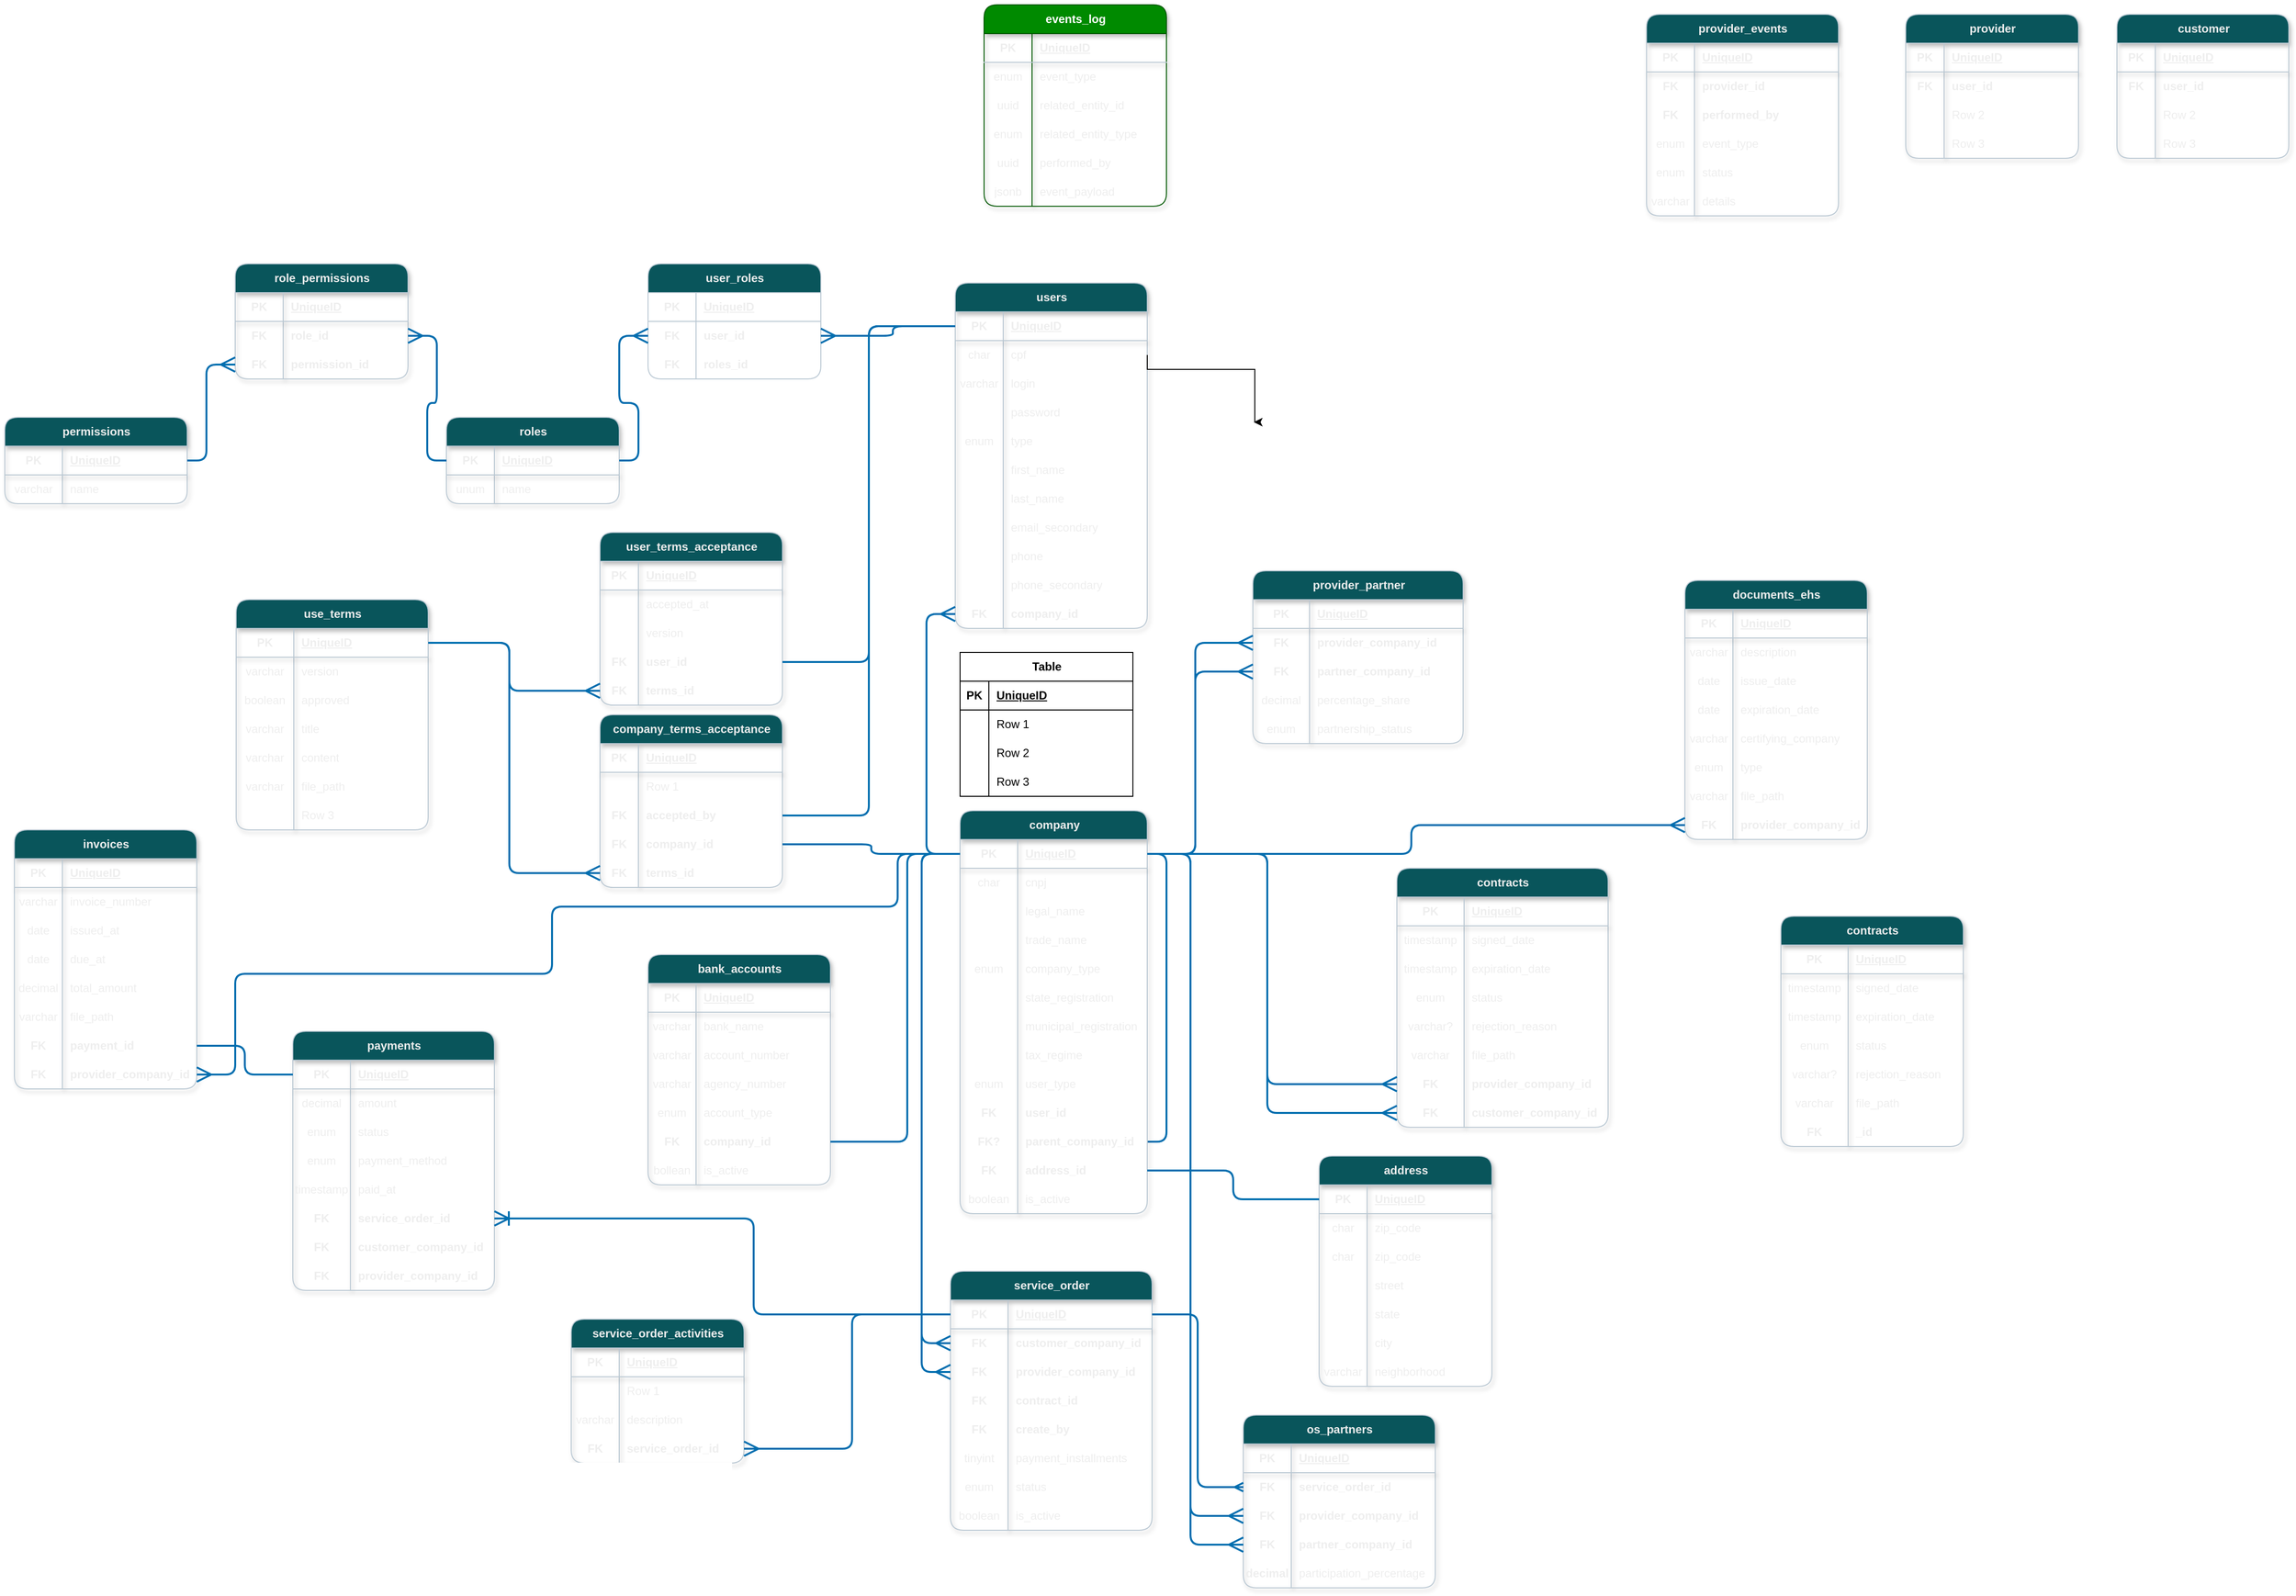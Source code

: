 <mxfile version="26.0.15">
  <diagram name="Página-1" id="w2jTmAfP5KxmHe8JhKmv">
    <mxGraphModel dx="1379" dy="2338" grid="1" gridSize="10" guides="1" tooltips="1" connect="1" arrows="1" fold="1" page="1" pageScale="1" pageWidth="827" pageHeight="1169" background="light-dark(#FFFFFF,#FFFFFF)" math="0" shadow="0">
      <root>
        <mxCell id="0" />
        <mxCell id="1" parent="0" />
        <mxCell id="MeG4YokCds6r6bCYYfKP-53" value="user_roles" style="shape=table;startSize=30;container=1;collapsible=1;childLayout=tableLayout;fixedRows=1;rowLines=0;fontStyle=1;align=center;resizeLast=1;html=1;rounded=1;strokeColor=#BAC8D3;verticalAlign=middle;fontFamily=Helvetica;fontSize=12;fontColor=#EEEEEE;labelBackgroundColor=none;fillColor=#09555B;" parent="1" vertex="1">
          <mxGeometry x="1670" y="30" width="180" height="120" as="geometry" />
        </mxCell>
        <mxCell id="MeG4YokCds6r6bCYYfKP-54" value="" style="shape=tableRow;horizontal=0;startSize=0;swimlaneHead=0;swimlaneBody=0;fillColor=none;collapsible=0;dropTarget=0;points=[[0,0.5],[1,0.5]];portConstraint=eastwest;top=0;left=0;right=0;bottom=1;rounded=1;strokeColor=#BAC8D3;align=center;verticalAlign=middle;fontFamily=Helvetica;fontSize=12;fontColor=#EEEEEE;fontStyle=1;labelBackgroundColor=none;" parent="MeG4YokCds6r6bCYYfKP-53" vertex="1">
          <mxGeometry y="30" width="180" height="30" as="geometry" />
        </mxCell>
        <mxCell id="MeG4YokCds6r6bCYYfKP-55" value="PK" style="shape=partialRectangle;connectable=0;fillColor=none;top=0;left=0;bottom=0;right=0;fontStyle=1;overflow=hidden;whiteSpace=wrap;html=1;rounded=1;strokeColor=#BAC8D3;align=center;verticalAlign=middle;fontFamily=Helvetica;fontSize=12;fontColor=#EEEEEE;labelBackgroundColor=none;" parent="MeG4YokCds6r6bCYYfKP-54" vertex="1">
          <mxGeometry width="50" height="30" as="geometry">
            <mxRectangle width="50" height="30" as="alternateBounds" />
          </mxGeometry>
        </mxCell>
        <mxCell id="MeG4YokCds6r6bCYYfKP-56" value="UniqueID" style="shape=partialRectangle;connectable=0;fillColor=none;top=0;left=0;bottom=0;right=0;align=left;spacingLeft=6;fontStyle=5;overflow=hidden;whiteSpace=wrap;html=1;rounded=1;strokeColor=#BAC8D3;verticalAlign=middle;fontFamily=Helvetica;fontSize=12;fontColor=#EEEEEE;labelBackgroundColor=none;" parent="MeG4YokCds6r6bCYYfKP-54" vertex="1">
          <mxGeometry x="50" width="130" height="30" as="geometry">
            <mxRectangle width="130" height="30" as="alternateBounds" />
          </mxGeometry>
        </mxCell>
        <mxCell id="MeG4YokCds6r6bCYYfKP-57" value="" style="shape=tableRow;horizontal=0;startSize=0;swimlaneHead=0;swimlaneBody=0;fillColor=none;collapsible=0;dropTarget=0;points=[[0,0.5],[1,0.5]];portConstraint=eastwest;top=0;left=0;right=0;bottom=0;rounded=1;strokeColor=#BAC8D3;align=center;verticalAlign=middle;fontFamily=Helvetica;fontSize=12;fontColor=#EEEEEE;fontStyle=1;labelBackgroundColor=none;" parent="MeG4YokCds6r6bCYYfKP-53" vertex="1">
          <mxGeometry y="60" width="180" height="30" as="geometry" />
        </mxCell>
        <mxCell id="MeG4YokCds6r6bCYYfKP-58" value="FK" style="shape=partialRectangle;connectable=0;fillColor=none;top=0;left=0;bottom=0;right=0;editable=1;overflow=hidden;whiteSpace=wrap;html=1;rounded=1;strokeColor=#BAC8D3;align=center;verticalAlign=middle;fontFamily=Helvetica;fontSize=12;fontColor=#EEEEEE;fontStyle=1;labelBackgroundColor=none;" parent="MeG4YokCds6r6bCYYfKP-57" vertex="1">
          <mxGeometry width="50" height="30" as="geometry">
            <mxRectangle width="50" height="30" as="alternateBounds" />
          </mxGeometry>
        </mxCell>
        <mxCell id="MeG4YokCds6r6bCYYfKP-59" value="user_id" style="shape=partialRectangle;connectable=0;fillColor=none;top=0;left=0;bottom=0;right=0;align=left;spacingLeft=6;overflow=hidden;whiteSpace=wrap;html=1;rounded=1;strokeColor=#BAC8D3;verticalAlign=middle;fontFamily=Helvetica;fontSize=12;fontColor=#EEEEEE;fontStyle=1;labelBackgroundColor=none;" parent="MeG4YokCds6r6bCYYfKP-57" vertex="1">
          <mxGeometry x="50" width="130" height="30" as="geometry">
            <mxRectangle width="130" height="30" as="alternateBounds" />
          </mxGeometry>
        </mxCell>
        <mxCell id="MeG4YokCds6r6bCYYfKP-60" value="" style="shape=tableRow;horizontal=0;startSize=0;swimlaneHead=0;swimlaneBody=0;fillColor=none;collapsible=0;dropTarget=0;points=[[0,0.5],[1,0.5]];portConstraint=eastwest;top=0;left=0;right=0;bottom=0;rounded=1;strokeColor=#BAC8D3;align=center;verticalAlign=middle;fontFamily=Helvetica;fontSize=12;fontColor=#EEEEEE;fontStyle=1;labelBackgroundColor=none;" parent="MeG4YokCds6r6bCYYfKP-53" vertex="1">
          <mxGeometry y="90" width="180" height="30" as="geometry" />
        </mxCell>
        <mxCell id="MeG4YokCds6r6bCYYfKP-61" value="FK" style="shape=partialRectangle;connectable=0;fillColor=none;top=0;left=0;bottom=0;right=0;editable=1;overflow=hidden;whiteSpace=wrap;html=1;rounded=1;strokeColor=#BAC8D3;align=center;verticalAlign=middle;fontFamily=Helvetica;fontSize=12;fontColor=#EEEEEE;fontStyle=1;labelBackgroundColor=none;" parent="MeG4YokCds6r6bCYYfKP-60" vertex="1">
          <mxGeometry width="50" height="30" as="geometry">
            <mxRectangle width="50" height="30" as="alternateBounds" />
          </mxGeometry>
        </mxCell>
        <mxCell id="MeG4YokCds6r6bCYYfKP-62" value="roles_id" style="shape=partialRectangle;connectable=0;fillColor=none;top=0;left=0;bottom=0;right=0;align=left;spacingLeft=6;overflow=hidden;whiteSpace=wrap;html=1;rounded=1;strokeColor=#BAC8D3;verticalAlign=middle;fontFamily=Helvetica;fontSize=12;fontColor=#EEEEEE;fontStyle=1;labelBackgroundColor=none;" parent="MeG4YokCds6r6bCYYfKP-60" vertex="1">
          <mxGeometry x="50" width="130" height="30" as="geometry">
            <mxRectangle width="130" height="30" as="alternateBounds" />
          </mxGeometry>
        </mxCell>
        <mxCell id="LPFi_fAzkbVzN_uqESW--231" value="users" style="shape=table;startSize=30;container=1;collapsible=1;childLayout=tableLayout;fixedRows=1;rowLines=0;fontStyle=1;align=center;resizeLast=1;html=1;rounded=1;shadow=1;fillStyle=auto;strokeColor=#BAC8D3;verticalAlign=middle;fontFamily=Helvetica;fontSize=12;fontColor=#EEEEEE;labelBackgroundColor=none;fillColor=#09555B;" parent="1" vertex="1">
          <mxGeometry x="1990" y="50" width="200" height="360" as="geometry" />
        </mxCell>
        <mxCell id="LPFi_fAzkbVzN_uqESW--232" value="" style="shape=tableRow;horizontal=0;startSize=0;swimlaneHead=0;swimlaneBody=0;fillColor=none;collapsible=0;dropTarget=0;points=[[0,0.5],[1,0.5]];portConstraint=eastwest;top=0;left=0;right=0;bottom=1;rounded=1;shadow=1;fillStyle=auto;strokeColor=#BAC8D3;align=center;verticalAlign=middle;fontFamily=Helvetica;fontSize=12;fontColor=#EEEEEE;fontStyle=1;labelBackgroundColor=none;" parent="LPFi_fAzkbVzN_uqESW--231" vertex="1">
          <mxGeometry y="30" width="200" height="30" as="geometry" />
        </mxCell>
        <mxCell id="LPFi_fAzkbVzN_uqESW--233" value="PK" style="shape=partialRectangle;connectable=0;fillColor=none;top=0;left=0;bottom=0;right=0;fontStyle=1;overflow=hidden;whiteSpace=wrap;html=1;rounded=1;shadow=1;fillStyle=auto;strokeColor=#BAC8D3;align=center;verticalAlign=middle;fontFamily=Helvetica;fontSize=12;fontColor=#EEEEEE;labelBackgroundColor=none;" parent="LPFi_fAzkbVzN_uqESW--232" vertex="1">
          <mxGeometry width="50" height="30" as="geometry">
            <mxRectangle width="50" height="30" as="alternateBounds" />
          </mxGeometry>
        </mxCell>
        <mxCell id="LPFi_fAzkbVzN_uqESW--234" value="UniqueID" style="shape=partialRectangle;connectable=0;fillColor=none;top=0;left=0;bottom=0;right=0;align=left;spacingLeft=6;fontStyle=5;overflow=hidden;whiteSpace=wrap;html=1;rounded=1;shadow=1;fillStyle=auto;strokeColor=#BAC8D3;verticalAlign=middle;fontFamily=Helvetica;fontSize=12;fontColor=#EEEEEE;labelBackgroundColor=none;" parent="LPFi_fAzkbVzN_uqESW--232" vertex="1">
          <mxGeometry x="50" width="150" height="30" as="geometry">
            <mxRectangle width="150" height="30" as="alternateBounds" />
          </mxGeometry>
        </mxCell>
        <mxCell id="LPFi_fAzkbVzN_uqESW--235" value="" style="shape=tableRow;horizontal=0;startSize=0;swimlaneHead=0;swimlaneBody=0;fillColor=none;collapsible=0;dropTarget=0;points=[[0,0.5],[1,0.5]];portConstraint=eastwest;top=0;left=0;right=0;bottom=0;rounded=1;shadow=1;fillStyle=auto;strokeColor=#BAC8D3;align=center;verticalAlign=middle;fontFamily=Helvetica;fontSize=12;fontColor=default;fontStyle=0;labelBackgroundColor=none;" parent="LPFi_fAzkbVzN_uqESW--231" vertex="1">
          <mxGeometry y="60" width="200" height="30" as="geometry" />
        </mxCell>
        <mxCell id="LPFi_fAzkbVzN_uqESW--236" value="char" style="shape=partialRectangle;connectable=0;fillColor=none;top=0;left=0;bottom=0;right=0;editable=1;overflow=hidden;whiteSpace=wrap;html=1;rounded=1;shadow=1;fillStyle=auto;strokeColor=#BAC8D3;align=center;verticalAlign=middle;fontFamily=Helvetica;fontSize=12;fontColor=#EEEEEE;fontStyle=0;labelBackgroundColor=none;" parent="LPFi_fAzkbVzN_uqESW--235" vertex="1">
          <mxGeometry width="50" height="30" as="geometry">
            <mxRectangle width="50" height="30" as="alternateBounds" />
          </mxGeometry>
        </mxCell>
        <mxCell id="LPFi_fAzkbVzN_uqESW--237" value="cpf" style="shape=partialRectangle;connectable=0;fillColor=none;top=0;left=0;bottom=0;right=0;align=left;spacingLeft=6;overflow=hidden;whiteSpace=wrap;html=1;rounded=1;shadow=1;fillStyle=auto;strokeColor=#BAC8D3;verticalAlign=middle;fontFamily=Helvetica;fontSize=12;fontColor=#EEEEEE;fontStyle=0;labelBackgroundColor=none;" parent="LPFi_fAzkbVzN_uqESW--235" vertex="1">
          <mxGeometry x="50" width="150" height="30" as="geometry">
            <mxRectangle width="150" height="30" as="alternateBounds" />
          </mxGeometry>
        </mxCell>
        <mxCell id="LPFi_fAzkbVzN_uqESW--238" value="" style="shape=tableRow;horizontal=0;startSize=0;swimlaneHead=0;swimlaneBody=0;fillColor=none;collapsible=0;dropTarget=0;points=[[0,0.5],[1,0.5]];portConstraint=eastwest;top=0;left=0;right=0;bottom=0;rounded=1;shadow=1;fillStyle=auto;strokeColor=#BAC8D3;align=center;verticalAlign=middle;fontFamily=Helvetica;fontSize=12;fontColor=#EEEEEE;fontStyle=0;labelBackgroundColor=none;" parent="LPFi_fAzkbVzN_uqESW--231" vertex="1">
          <mxGeometry y="90" width="200" height="30" as="geometry" />
        </mxCell>
        <mxCell id="LPFi_fAzkbVzN_uqESW--239" value="varchar" style="shape=partialRectangle;connectable=0;fillColor=none;top=0;left=0;bottom=0;right=0;editable=1;overflow=hidden;whiteSpace=wrap;html=1;rounded=1;shadow=1;fillStyle=auto;strokeColor=#BAC8D3;align=center;verticalAlign=middle;fontFamily=Helvetica;fontSize=12;fontColor=#EEEEEE;fontStyle=0;labelBackgroundColor=none;" parent="LPFi_fAzkbVzN_uqESW--238" vertex="1">
          <mxGeometry width="50" height="30" as="geometry">
            <mxRectangle width="50" height="30" as="alternateBounds" />
          </mxGeometry>
        </mxCell>
        <mxCell id="LPFi_fAzkbVzN_uqESW--240" value="login" style="shape=partialRectangle;connectable=0;fillColor=none;top=0;left=0;bottom=0;right=0;align=left;spacingLeft=6;overflow=hidden;whiteSpace=wrap;html=1;rounded=1;shadow=1;fillStyle=auto;strokeColor=#BAC8D3;verticalAlign=middle;fontFamily=Helvetica;fontSize=12;fontColor=#EEEEEE;fontStyle=0;labelBackgroundColor=none;" parent="LPFi_fAzkbVzN_uqESW--238" vertex="1">
          <mxGeometry x="50" width="150" height="30" as="geometry">
            <mxRectangle width="150" height="30" as="alternateBounds" />
          </mxGeometry>
        </mxCell>
        <mxCell id="LPFi_fAzkbVzN_uqESW--241" value="" style="shape=tableRow;horizontal=0;startSize=0;swimlaneHead=0;swimlaneBody=0;fillColor=none;collapsible=0;dropTarget=0;points=[[0,0.5],[1,0.5]];portConstraint=eastwest;top=0;left=0;right=0;bottom=0;rounded=1;shadow=1;fillStyle=auto;strokeColor=#BAC8D3;align=center;verticalAlign=middle;fontFamily=Helvetica;fontSize=12;fontColor=#EEEEEE;fontStyle=0;labelBackgroundColor=none;" parent="LPFi_fAzkbVzN_uqESW--231" vertex="1">
          <mxGeometry y="120" width="200" height="30" as="geometry" />
        </mxCell>
        <mxCell id="LPFi_fAzkbVzN_uqESW--242" value="" style="shape=partialRectangle;connectable=0;fillColor=none;top=0;left=0;bottom=0;right=0;editable=1;overflow=hidden;whiteSpace=wrap;html=1;rounded=1;shadow=1;fillStyle=auto;strokeColor=#BAC8D3;align=center;verticalAlign=middle;fontFamily=Helvetica;fontSize=12;fontColor=#EEEEEE;fontStyle=1;labelBackgroundColor=none;" parent="LPFi_fAzkbVzN_uqESW--241" vertex="1">
          <mxGeometry width="50" height="30" as="geometry">
            <mxRectangle width="50" height="30" as="alternateBounds" />
          </mxGeometry>
        </mxCell>
        <mxCell id="LPFi_fAzkbVzN_uqESW--243" value="password" style="shape=partialRectangle;connectable=0;fillColor=none;top=0;left=0;bottom=0;right=0;align=left;spacingLeft=6;overflow=hidden;whiteSpace=wrap;html=1;rounded=1;shadow=1;fillStyle=auto;strokeColor=#BAC8D3;verticalAlign=middle;fontFamily=Helvetica;fontSize=12;fontColor=#EEEEEE;fontStyle=0;labelBackgroundColor=none;" parent="LPFi_fAzkbVzN_uqESW--241" vertex="1">
          <mxGeometry x="50" width="150" height="30" as="geometry">
            <mxRectangle width="150" height="30" as="alternateBounds" />
          </mxGeometry>
        </mxCell>
        <mxCell id="LPFi_fAzkbVzN_uqESW--300" value="" style="shape=tableRow;horizontal=0;startSize=0;swimlaneHead=0;swimlaneBody=0;fillColor=none;collapsible=0;dropTarget=0;points=[[0,0.5],[1,0.5]];portConstraint=eastwest;top=0;left=0;right=0;bottom=0;rounded=1;shadow=1;fillStyle=auto;strokeColor=#BAC8D3;align=center;verticalAlign=middle;fontFamily=Helvetica;fontSize=12;fontColor=#EEEEEE;fontStyle=1;labelBackgroundColor=none;" parent="LPFi_fAzkbVzN_uqESW--231" vertex="1">
          <mxGeometry y="150" width="200" height="30" as="geometry" />
        </mxCell>
        <mxCell id="LPFi_fAzkbVzN_uqESW--301" value="enum" style="shape=partialRectangle;connectable=0;fillColor=none;top=0;left=0;bottom=0;right=0;editable=1;overflow=hidden;whiteSpace=wrap;html=1;rounded=1;shadow=1;fillStyle=auto;strokeColor=#BAC8D3;align=center;verticalAlign=middle;fontFamily=Helvetica;fontSize=12;fontColor=#EEEEEE;fontStyle=0;labelBackgroundColor=none;" parent="LPFi_fAzkbVzN_uqESW--300" vertex="1">
          <mxGeometry width="50" height="30" as="geometry">
            <mxRectangle width="50" height="30" as="alternateBounds" />
          </mxGeometry>
        </mxCell>
        <mxCell id="LPFi_fAzkbVzN_uqESW--302" value="type" style="shape=partialRectangle;connectable=0;fillColor=none;top=0;left=0;bottom=0;right=0;align=left;spacingLeft=6;overflow=hidden;whiteSpace=wrap;html=1;rounded=1;shadow=1;fillStyle=auto;strokeColor=#BAC8D3;verticalAlign=middle;fontFamily=Helvetica;fontSize=12;fontColor=#EEEEEE;fontStyle=0;labelBackgroundColor=none;" parent="LPFi_fAzkbVzN_uqESW--300" vertex="1">
          <mxGeometry x="50" width="150" height="30" as="geometry">
            <mxRectangle width="150" height="30" as="alternateBounds" />
          </mxGeometry>
        </mxCell>
        <mxCell id="LPFi_fAzkbVzN_uqESW--389" value="" style="shape=tableRow;horizontal=0;startSize=0;swimlaneHead=0;swimlaneBody=0;fillColor=none;collapsible=0;dropTarget=0;points=[[0,0.5],[1,0.5]];portConstraint=eastwest;top=0;left=0;right=0;bottom=0;rounded=1;shadow=1;fillStyle=auto;strokeColor=#BAC8D3;align=center;verticalAlign=middle;fontFamily=Helvetica;fontSize=12;fontColor=#EEEEEE;fontStyle=1;labelBackgroundColor=none;" parent="LPFi_fAzkbVzN_uqESW--231" vertex="1">
          <mxGeometry y="180" width="200" height="30" as="geometry" />
        </mxCell>
        <mxCell id="LPFi_fAzkbVzN_uqESW--390" value="" style="shape=partialRectangle;connectable=0;fillColor=none;top=0;left=0;bottom=0;right=0;editable=1;overflow=hidden;whiteSpace=wrap;html=1;rounded=1;shadow=1;fillStyle=auto;strokeColor=#BAC8D3;align=center;verticalAlign=middle;fontFamily=Helvetica;fontSize=12;fontColor=#EEEEEE;fontStyle=1;labelBackgroundColor=none;" parent="LPFi_fAzkbVzN_uqESW--389" vertex="1">
          <mxGeometry width="50" height="30" as="geometry">
            <mxRectangle width="50" height="30" as="alternateBounds" />
          </mxGeometry>
        </mxCell>
        <mxCell id="LPFi_fAzkbVzN_uqESW--391" value="first_name" style="shape=partialRectangle;connectable=0;fillColor=none;top=0;left=0;bottom=0;right=0;align=left;spacingLeft=6;overflow=hidden;whiteSpace=wrap;html=1;rounded=1;shadow=1;fillStyle=auto;strokeColor=#BAC8D3;verticalAlign=middle;fontFamily=Helvetica;fontSize=12;fontColor=#EEEEEE;fontStyle=0;labelBackgroundColor=none;" parent="LPFi_fAzkbVzN_uqESW--389" vertex="1">
          <mxGeometry x="50" width="150" height="30" as="geometry">
            <mxRectangle width="150" height="30" as="alternateBounds" />
          </mxGeometry>
        </mxCell>
        <mxCell id="LPFi_fAzkbVzN_uqESW--392" value="" style="shape=tableRow;horizontal=0;startSize=0;swimlaneHead=0;swimlaneBody=0;fillColor=none;collapsible=0;dropTarget=0;points=[[0,0.5],[1,0.5]];portConstraint=eastwest;top=0;left=0;right=0;bottom=0;rounded=1;shadow=1;fillStyle=auto;strokeColor=#BAC8D3;align=center;verticalAlign=middle;fontFamily=Helvetica;fontSize=12;fontColor=#EEEEEE;fontStyle=1;labelBackgroundColor=none;" parent="LPFi_fAzkbVzN_uqESW--231" vertex="1">
          <mxGeometry y="210" width="200" height="30" as="geometry" />
        </mxCell>
        <mxCell id="LPFi_fAzkbVzN_uqESW--393" value="" style="shape=partialRectangle;connectable=0;fillColor=none;top=0;left=0;bottom=0;right=0;editable=1;overflow=hidden;whiteSpace=wrap;html=1;rounded=1;shadow=1;fillStyle=auto;strokeColor=#BAC8D3;align=center;verticalAlign=middle;fontFamily=Helvetica;fontSize=12;fontColor=#EEEEEE;fontStyle=1;labelBackgroundColor=none;" parent="LPFi_fAzkbVzN_uqESW--392" vertex="1">
          <mxGeometry width="50" height="30" as="geometry">
            <mxRectangle width="50" height="30" as="alternateBounds" />
          </mxGeometry>
        </mxCell>
        <mxCell id="LPFi_fAzkbVzN_uqESW--394" value="last_name" style="shape=partialRectangle;connectable=0;fillColor=none;top=0;left=0;bottom=0;right=0;align=left;spacingLeft=6;overflow=hidden;whiteSpace=wrap;html=1;rounded=1;shadow=1;fillStyle=auto;strokeColor=#BAC8D3;verticalAlign=middle;fontFamily=Helvetica;fontSize=12;fontColor=#EEEEEE;fontStyle=0;labelBackgroundColor=none;" parent="LPFi_fAzkbVzN_uqESW--392" vertex="1">
          <mxGeometry x="50" width="150" height="30" as="geometry">
            <mxRectangle width="150" height="30" as="alternateBounds" />
          </mxGeometry>
        </mxCell>
        <mxCell id="LPFi_fAzkbVzN_uqESW--395" value="" style="shape=tableRow;horizontal=0;startSize=0;swimlaneHead=0;swimlaneBody=0;fillColor=none;collapsible=0;dropTarget=0;points=[[0,0.5],[1,0.5]];portConstraint=eastwest;top=0;left=0;right=0;bottom=0;rounded=1;shadow=1;fillStyle=auto;strokeColor=#BAC8D3;align=center;verticalAlign=middle;fontFamily=Helvetica;fontSize=12;fontColor=#EEEEEE;fontStyle=1;labelBackgroundColor=none;" parent="LPFi_fAzkbVzN_uqESW--231" vertex="1">
          <mxGeometry y="240" width="200" height="30" as="geometry" />
        </mxCell>
        <mxCell id="LPFi_fAzkbVzN_uqESW--396" value="" style="shape=partialRectangle;connectable=0;fillColor=none;top=0;left=0;bottom=0;right=0;editable=1;overflow=hidden;whiteSpace=wrap;html=1;rounded=1;shadow=1;fillStyle=auto;strokeColor=#BAC8D3;align=center;verticalAlign=middle;fontFamily=Helvetica;fontSize=12;fontColor=#EEEEEE;fontStyle=1;labelBackgroundColor=none;" parent="LPFi_fAzkbVzN_uqESW--395" vertex="1">
          <mxGeometry width="50" height="30" as="geometry">
            <mxRectangle width="50" height="30" as="alternateBounds" />
          </mxGeometry>
        </mxCell>
        <mxCell id="LPFi_fAzkbVzN_uqESW--397" value="email_secondary" style="shape=partialRectangle;connectable=0;fillColor=none;top=0;left=0;bottom=0;right=0;align=left;spacingLeft=6;overflow=hidden;whiteSpace=wrap;html=1;rounded=1;shadow=1;fillStyle=auto;strokeColor=#BAC8D3;verticalAlign=middle;fontFamily=Helvetica;fontSize=12;fontColor=#EEEEEE;fontStyle=0;labelBackgroundColor=none;" parent="LPFi_fAzkbVzN_uqESW--395" vertex="1">
          <mxGeometry x="50" width="150" height="30" as="geometry">
            <mxRectangle width="150" height="30" as="alternateBounds" />
          </mxGeometry>
        </mxCell>
        <mxCell id="LPFi_fAzkbVzN_uqESW--398" value="" style="shape=tableRow;horizontal=0;startSize=0;swimlaneHead=0;swimlaneBody=0;fillColor=none;collapsible=0;dropTarget=0;points=[[0,0.5],[1,0.5]];portConstraint=eastwest;top=0;left=0;right=0;bottom=0;rounded=1;shadow=1;fillStyle=auto;strokeColor=#BAC8D3;align=center;verticalAlign=middle;fontFamily=Helvetica;fontSize=12;fontColor=#EEEEEE;fontStyle=1;labelBackgroundColor=none;" parent="LPFi_fAzkbVzN_uqESW--231" vertex="1">
          <mxGeometry y="270" width="200" height="30" as="geometry" />
        </mxCell>
        <mxCell id="LPFi_fAzkbVzN_uqESW--399" value="" style="shape=partialRectangle;connectable=0;fillColor=none;top=0;left=0;bottom=0;right=0;editable=1;overflow=hidden;whiteSpace=wrap;html=1;rounded=1;shadow=1;fillStyle=auto;strokeColor=#BAC8D3;align=center;verticalAlign=middle;fontFamily=Helvetica;fontSize=12;fontColor=#EEEEEE;fontStyle=1;labelBackgroundColor=none;" parent="LPFi_fAzkbVzN_uqESW--398" vertex="1">
          <mxGeometry width="50" height="30" as="geometry">
            <mxRectangle width="50" height="30" as="alternateBounds" />
          </mxGeometry>
        </mxCell>
        <mxCell id="LPFi_fAzkbVzN_uqESW--400" value="phone" style="shape=partialRectangle;connectable=0;fillColor=none;top=0;left=0;bottom=0;right=0;align=left;spacingLeft=6;overflow=hidden;whiteSpace=wrap;html=1;rounded=1;shadow=1;fillStyle=auto;strokeColor=#BAC8D3;verticalAlign=middle;fontFamily=Helvetica;fontSize=12;fontColor=#EEEEEE;fontStyle=0;labelBackgroundColor=none;" parent="LPFi_fAzkbVzN_uqESW--398" vertex="1">
          <mxGeometry x="50" width="150" height="30" as="geometry">
            <mxRectangle width="150" height="30" as="alternateBounds" />
          </mxGeometry>
        </mxCell>
        <mxCell id="LPFi_fAzkbVzN_uqESW--429" value="" style="shape=tableRow;horizontal=0;startSize=0;swimlaneHead=0;swimlaneBody=0;fillColor=none;collapsible=0;dropTarget=0;points=[[0,0.5],[1,0.5]];portConstraint=eastwest;top=0;left=0;right=0;bottom=0;rounded=1;shadow=1;fillStyle=auto;strokeColor=#BAC8D3;align=center;verticalAlign=middle;fontFamily=Helvetica;fontSize=12;fontColor=#EEEEEE;fontStyle=1;labelBackgroundColor=none;" parent="LPFi_fAzkbVzN_uqESW--231" vertex="1">
          <mxGeometry y="300" width="200" height="30" as="geometry" />
        </mxCell>
        <mxCell id="LPFi_fAzkbVzN_uqESW--430" value="" style="shape=partialRectangle;connectable=0;fillColor=none;top=0;left=0;bottom=0;right=0;editable=1;overflow=hidden;whiteSpace=wrap;html=1;rounded=1;shadow=1;fillStyle=auto;strokeColor=#BAC8D3;align=center;verticalAlign=middle;fontFamily=Helvetica;fontSize=12;fontColor=#EEEEEE;fontStyle=1;labelBackgroundColor=none;" parent="LPFi_fAzkbVzN_uqESW--429" vertex="1">
          <mxGeometry width="50" height="30" as="geometry">
            <mxRectangle width="50" height="30" as="alternateBounds" />
          </mxGeometry>
        </mxCell>
        <mxCell id="LPFi_fAzkbVzN_uqESW--431" value="phone_secondary" style="shape=partialRectangle;connectable=0;fillColor=none;top=0;left=0;bottom=0;right=0;align=left;spacingLeft=6;overflow=hidden;whiteSpace=wrap;html=1;rounded=1;shadow=1;fillStyle=auto;strokeColor=#BAC8D3;verticalAlign=middle;fontFamily=Helvetica;fontSize=12;fontColor=#EEEEEE;fontStyle=0;labelBackgroundColor=none;" parent="LPFi_fAzkbVzN_uqESW--429" vertex="1">
          <mxGeometry x="50" width="150" height="30" as="geometry">
            <mxRectangle width="150" height="30" as="alternateBounds" />
          </mxGeometry>
        </mxCell>
        <mxCell id="LPFi_fAzkbVzN_uqESW--798" value="" style="shape=tableRow;horizontal=0;startSize=0;swimlaneHead=0;swimlaneBody=0;fillColor=none;collapsible=0;dropTarget=0;points=[[0,0.5],[1,0.5]];portConstraint=eastwest;top=0;left=0;right=0;bottom=0;rounded=1;shadow=1;fillStyle=auto;strokeColor=#BAC8D3;align=center;verticalAlign=middle;fontFamily=Helvetica;fontSize=12;fontColor=#EEEEEE;fontStyle=1;labelBackgroundColor=none;" parent="LPFi_fAzkbVzN_uqESW--231" vertex="1">
          <mxGeometry y="330" width="200" height="30" as="geometry" />
        </mxCell>
        <mxCell id="LPFi_fAzkbVzN_uqESW--799" value="FK" style="shape=partialRectangle;connectable=0;fillColor=none;top=0;left=0;bottom=0;right=0;editable=1;overflow=hidden;whiteSpace=wrap;html=1;rounded=1;shadow=1;fillStyle=auto;strokeColor=#BAC8D3;align=center;verticalAlign=middle;fontFamily=Helvetica;fontSize=12;fontColor=#EEEEEE;fontStyle=1;labelBackgroundColor=none;" parent="LPFi_fAzkbVzN_uqESW--798" vertex="1">
          <mxGeometry width="50" height="30" as="geometry">
            <mxRectangle width="50" height="30" as="alternateBounds" />
          </mxGeometry>
        </mxCell>
        <mxCell id="LPFi_fAzkbVzN_uqESW--800" value="company_id" style="shape=partialRectangle;connectable=0;fillColor=none;top=0;left=0;bottom=0;right=0;align=left;spacingLeft=6;overflow=hidden;whiteSpace=wrap;html=1;rounded=1;shadow=1;fillStyle=auto;strokeColor=#BAC8D3;verticalAlign=middle;fontFamily=Helvetica;fontSize=12;fontColor=#EEEEEE;fontStyle=1;labelBackgroundColor=none;" parent="LPFi_fAzkbVzN_uqESW--798" vertex="1">
          <mxGeometry x="50" width="150" height="30" as="geometry">
            <mxRectangle width="150" height="30" as="alternateBounds" />
          </mxGeometry>
        </mxCell>
        <mxCell id="LPFi_fAzkbVzN_uqESW--257" value="provider" style="shape=table;startSize=30;container=1;collapsible=1;childLayout=tableLayout;fixedRows=1;rowLines=0;fontStyle=1;align=center;resizeLast=1;html=1;rounded=1;shadow=1;fillStyle=auto;strokeColor=#BAC8D3;verticalAlign=middle;fontFamily=Helvetica;fontSize=12;fontColor=#EEEEEE;labelBackgroundColor=none;fillColor=#09555B;" parent="1" vertex="1">
          <mxGeometry x="2980" y="-230" width="180" height="150" as="geometry" />
        </mxCell>
        <mxCell id="LPFi_fAzkbVzN_uqESW--258" value="" style="shape=tableRow;horizontal=0;startSize=0;swimlaneHead=0;swimlaneBody=0;fillColor=none;collapsible=0;dropTarget=0;points=[[0,0.5],[1,0.5]];portConstraint=eastwest;top=0;left=0;right=0;bottom=1;rounded=1;shadow=1;fillStyle=auto;strokeColor=#BAC8D3;align=center;verticalAlign=middle;fontFamily=Helvetica;fontSize=12;fontColor=#EEEEEE;fontStyle=1;labelBackgroundColor=none;" parent="LPFi_fAzkbVzN_uqESW--257" vertex="1">
          <mxGeometry y="30" width="180" height="30" as="geometry" />
        </mxCell>
        <mxCell id="LPFi_fAzkbVzN_uqESW--259" value="PK" style="shape=partialRectangle;connectable=0;fillColor=none;top=0;left=0;bottom=0;right=0;fontStyle=1;overflow=hidden;whiteSpace=wrap;html=1;rounded=1;shadow=1;fillStyle=auto;strokeColor=#BAC8D3;align=center;verticalAlign=middle;fontFamily=Helvetica;fontSize=12;fontColor=#EEEEEE;labelBackgroundColor=none;" parent="LPFi_fAzkbVzN_uqESW--258" vertex="1">
          <mxGeometry width="40" height="30" as="geometry">
            <mxRectangle width="40" height="30" as="alternateBounds" />
          </mxGeometry>
        </mxCell>
        <mxCell id="LPFi_fAzkbVzN_uqESW--260" value="UniqueID" style="shape=partialRectangle;connectable=0;fillColor=none;top=0;left=0;bottom=0;right=0;align=left;spacingLeft=6;fontStyle=5;overflow=hidden;whiteSpace=wrap;html=1;rounded=1;shadow=1;fillStyle=auto;strokeColor=#BAC8D3;verticalAlign=middle;fontFamily=Helvetica;fontSize=12;fontColor=#EEEEEE;labelBackgroundColor=none;" parent="LPFi_fAzkbVzN_uqESW--258" vertex="1">
          <mxGeometry x="40" width="140" height="30" as="geometry">
            <mxRectangle width="140" height="30" as="alternateBounds" />
          </mxGeometry>
        </mxCell>
        <mxCell id="LPFi_fAzkbVzN_uqESW--261" value="" style="shape=tableRow;horizontal=0;startSize=0;swimlaneHead=0;swimlaneBody=0;fillColor=none;collapsible=0;dropTarget=0;points=[[0,0.5],[1,0.5]];portConstraint=eastwest;top=0;left=0;right=0;bottom=0;rounded=1;shadow=1;fillStyle=auto;strokeColor=#BAC8D3;align=center;verticalAlign=middle;fontFamily=Helvetica;fontSize=12;fontColor=#EEEEEE;fontStyle=1;labelBackgroundColor=none;" parent="LPFi_fAzkbVzN_uqESW--257" vertex="1">
          <mxGeometry y="60" width="180" height="30" as="geometry" />
        </mxCell>
        <mxCell id="LPFi_fAzkbVzN_uqESW--262" value="FK" style="shape=partialRectangle;connectable=0;fillColor=none;top=0;left=0;bottom=0;right=0;editable=1;overflow=hidden;whiteSpace=wrap;html=1;rounded=1;shadow=1;fillStyle=auto;strokeColor=#BAC8D3;align=center;verticalAlign=middle;fontFamily=Helvetica;fontSize=12;fontColor=#EEEEEE;fontStyle=1;labelBackgroundColor=none;" parent="LPFi_fAzkbVzN_uqESW--261" vertex="1">
          <mxGeometry width="40" height="30" as="geometry">
            <mxRectangle width="40" height="30" as="alternateBounds" />
          </mxGeometry>
        </mxCell>
        <mxCell id="LPFi_fAzkbVzN_uqESW--263" value="user_id" style="shape=partialRectangle;connectable=0;fillColor=none;top=0;left=0;bottom=0;right=0;align=left;spacingLeft=6;overflow=hidden;whiteSpace=wrap;html=1;rounded=1;shadow=1;fillStyle=auto;strokeColor=#BAC8D3;verticalAlign=middle;fontFamily=Helvetica;fontSize=12;fontColor=#EEEEEE;fontStyle=1;labelBackgroundColor=none;" parent="LPFi_fAzkbVzN_uqESW--261" vertex="1">
          <mxGeometry x="40" width="140" height="30" as="geometry">
            <mxRectangle width="140" height="30" as="alternateBounds" />
          </mxGeometry>
        </mxCell>
        <mxCell id="LPFi_fAzkbVzN_uqESW--264" value="" style="shape=tableRow;horizontal=0;startSize=0;swimlaneHead=0;swimlaneBody=0;fillColor=none;collapsible=0;dropTarget=0;points=[[0,0.5],[1,0.5]];portConstraint=eastwest;top=0;left=0;right=0;bottom=0;rounded=1;shadow=1;fillStyle=auto;strokeColor=#BAC8D3;align=center;verticalAlign=middle;fontFamily=Helvetica;fontSize=12;fontColor=#EEEEEE;fontStyle=1;labelBackgroundColor=none;" parent="LPFi_fAzkbVzN_uqESW--257" vertex="1">
          <mxGeometry y="90" width="180" height="30" as="geometry" />
        </mxCell>
        <mxCell id="LPFi_fAzkbVzN_uqESW--265" value="" style="shape=partialRectangle;connectable=0;fillColor=none;top=0;left=0;bottom=0;right=0;editable=1;overflow=hidden;whiteSpace=wrap;html=1;rounded=1;shadow=1;fillStyle=auto;strokeColor=#BAC8D3;align=center;verticalAlign=middle;fontFamily=Helvetica;fontSize=12;fontColor=#EEEEEE;fontStyle=0;labelBackgroundColor=none;" parent="LPFi_fAzkbVzN_uqESW--264" vertex="1">
          <mxGeometry width="40" height="30" as="geometry">
            <mxRectangle width="40" height="30" as="alternateBounds" />
          </mxGeometry>
        </mxCell>
        <mxCell id="LPFi_fAzkbVzN_uqESW--266" value="Row 2" style="shape=partialRectangle;connectable=0;fillColor=none;top=0;left=0;bottom=0;right=0;align=left;spacingLeft=6;overflow=hidden;whiteSpace=wrap;html=1;rounded=1;shadow=1;fillStyle=auto;strokeColor=#BAC8D3;verticalAlign=middle;fontFamily=Helvetica;fontSize=12;fontColor=#EEEEEE;fontStyle=0;labelBackgroundColor=none;" parent="LPFi_fAzkbVzN_uqESW--264" vertex="1">
          <mxGeometry x="40" width="140" height="30" as="geometry">
            <mxRectangle width="140" height="30" as="alternateBounds" />
          </mxGeometry>
        </mxCell>
        <mxCell id="LPFi_fAzkbVzN_uqESW--267" value="" style="shape=tableRow;horizontal=0;startSize=0;swimlaneHead=0;swimlaneBody=0;fillColor=none;collapsible=0;dropTarget=0;points=[[0,0.5],[1,0.5]];portConstraint=eastwest;top=0;left=0;right=0;bottom=0;rounded=1;shadow=1;fillStyle=auto;strokeColor=#BAC8D3;align=center;verticalAlign=middle;fontFamily=Helvetica;fontSize=12;fontColor=#EEEEEE;fontStyle=1;labelBackgroundColor=none;" parent="LPFi_fAzkbVzN_uqESW--257" vertex="1">
          <mxGeometry y="120" width="180" height="30" as="geometry" />
        </mxCell>
        <mxCell id="LPFi_fAzkbVzN_uqESW--268" value="" style="shape=partialRectangle;connectable=0;fillColor=none;top=0;left=0;bottom=0;right=0;editable=1;overflow=hidden;whiteSpace=wrap;html=1;rounded=1;shadow=1;fillStyle=auto;strokeColor=#BAC8D3;align=center;verticalAlign=middle;fontFamily=Helvetica;fontSize=12;fontColor=#EEEEEE;fontStyle=0;labelBackgroundColor=none;" parent="LPFi_fAzkbVzN_uqESW--267" vertex="1">
          <mxGeometry width="40" height="30" as="geometry">
            <mxRectangle width="40" height="30" as="alternateBounds" />
          </mxGeometry>
        </mxCell>
        <mxCell id="LPFi_fAzkbVzN_uqESW--269" value="Row 3" style="shape=partialRectangle;connectable=0;fillColor=none;top=0;left=0;bottom=0;right=0;align=left;spacingLeft=6;overflow=hidden;whiteSpace=wrap;html=1;rounded=1;shadow=1;fillStyle=auto;strokeColor=#BAC8D3;verticalAlign=middle;fontFamily=Helvetica;fontSize=12;fontColor=#EEEEEE;fontStyle=0;labelBackgroundColor=none;" parent="LPFi_fAzkbVzN_uqESW--267" vertex="1">
          <mxGeometry x="40" width="140" height="30" as="geometry">
            <mxRectangle width="140" height="30" as="alternateBounds" />
          </mxGeometry>
        </mxCell>
        <mxCell id="LPFi_fAzkbVzN_uqESW--283" value="permissions" style="shape=table;startSize=30;container=1;collapsible=1;childLayout=tableLayout;fixedRows=1;rowLines=0;fontStyle=1;align=center;resizeLast=1;html=1;rounded=1;shadow=1;fillStyle=auto;strokeColor=#BAC8D3;verticalAlign=middle;fontFamily=Helvetica;fontSize=12;fontColor=#EEEEEE;labelBackgroundColor=none;fillColor=#09555B;" parent="1" vertex="1">
          <mxGeometry x="1000" y="190" width="190" height="90" as="geometry" />
        </mxCell>
        <mxCell id="LPFi_fAzkbVzN_uqESW--284" value="" style="shape=tableRow;horizontal=0;startSize=0;swimlaneHead=0;swimlaneBody=0;fillColor=none;collapsible=0;dropTarget=0;points=[[0,0.5],[1,0.5]];portConstraint=eastwest;top=0;left=0;right=0;bottom=1;rounded=1;shadow=1;fillStyle=auto;strokeColor=#BAC8D3;align=center;verticalAlign=middle;fontFamily=Helvetica;fontSize=12;fontColor=#EEEEEE;fontStyle=1;labelBackgroundColor=none;" parent="LPFi_fAzkbVzN_uqESW--283" vertex="1">
          <mxGeometry y="30" width="190" height="30" as="geometry" />
        </mxCell>
        <mxCell id="LPFi_fAzkbVzN_uqESW--285" value="PK" style="shape=partialRectangle;connectable=0;fillColor=none;top=0;left=0;bottom=0;right=0;fontStyle=1;overflow=hidden;whiteSpace=wrap;html=1;rounded=1;shadow=1;fillStyle=auto;strokeColor=#BAC8D3;align=center;verticalAlign=middle;fontFamily=Helvetica;fontSize=12;fontColor=#EEEEEE;labelBackgroundColor=none;" parent="LPFi_fAzkbVzN_uqESW--284" vertex="1">
          <mxGeometry width="60.0" height="30" as="geometry">
            <mxRectangle width="60.0" height="30" as="alternateBounds" />
          </mxGeometry>
        </mxCell>
        <mxCell id="LPFi_fAzkbVzN_uqESW--286" value="UniqueID" style="shape=partialRectangle;connectable=0;fillColor=none;top=0;left=0;bottom=0;right=0;align=left;spacingLeft=6;fontStyle=5;overflow=hidden;whiteSpace=wrap;html=1;rounded=1;shadow=1;fillStyle=auto;strokeColor=#BAC8D3;verticalAlign=middle;fontFamily=Helvetica;fontSize=12;fontColor=#EEEEEE;labelBackgroundColor=none;" parent="LPFi_fAzkbVzN_uqESW--284" vertex="1">
          <mxGeometry x="60.0" width="130.0" height="30" as="geometry">
            <mxRectangle width="130.0" height="30" as="alternateBounds" />
          </mxGeometry>
        </mxCell>
        <mxCell id="LPFi_fAzkbVzN_uqESW--287" value="" style="shape=tableRow;horizontal=0;startSize=0;swimlaneHead=0;swimlaneBody=0;fillColor=none;collapsible=0;dropTarget=0;points=[[0,0.5],[1,0.5]];portConstraint=eastwest;top=0;left=0;right=0;bottom=0;rounded=1;shadow=1;fillStyle=auto;strokeColor=#BAC8D3;align=center;verticalAlign=middle;fontFamily=Helvetica;fontSize=12;fontColor=#EEEEEE;fontStyle=1;labelBackgroundColor=none;" parent="LPFi_fAzkbVzN_uqESW--283" vertex="1">
          <mxGeometry y="60" width="190" height="30" as="geometry" />
        </mxCell>
        <mxCell id="LPFi_fAzkbVzN_uqESW--288" value="varchar" style="shape=partialRectangle;connectable=0;fillColor=none;top=0;left=0;bottom=0;right=0;editable=1;overflow=hidden;whiteSpace=wrap;html=1;rounded=1;shadow=1;fillStyle=auto;strokeColor=#BAC8D3;align=center;verticalAlign=middle;fontFamily=Helvetica;fontSize=12;fontColor=#EEEEEE;fontStyle=0;labelBackgroundColor=none;" parent="LPFi_fAzkbVzN_uqESW--287" vertex="1">
          <mxGeometry width="60.0" height="30" as="geometry">
            <mxRectangle width="60.0" height="30" as="alternateBounds" />
          </mxGeometry>
        </mxCell>
        <mxCell id="LPFi_fAzkbVzN_uqESW--289" value="name" style="shape=partialRectangle;connectable=0;fillColor=none;top=0;left=0;bottom=0;right=0;align=left;spacingLeft=6;overflow=hidden;whiteSpace=wrap;html=1;rounded=1;shadow=1;fillStyle=auto;strokeColor=#BAC8D3;verticalAlign=middle;fontFamily=Helvetica;fontSize=12;fontColor=#EEEEEE;fontStyle=0;labelBackgroundColor=none;" parent="LPFi_fAzkbVzN_uqESW--287" vertex="1">
          <mxGeometry x="60.0" width="130.0" height="30" as="geometry">
            <mxRectangle width="130.0" height="30" as="alternateBounds" />
          </mxGeometry>
        </mxCell>
        <object label="role_permissions" id="LPFi_fAzkbVzN_uqESW--325">
          <mxCell style="shape=table;startSize=30;container=1;collapsible=1;childLayout=tableLayout;fixedRows=1;rowLines=0;fontStyle=1;align=center;resizeLast=1;html=1;rounded=1;shadow=1;fillStyle=auto;strokeColor=#BAC8D3;verticalAlign=middle;fontFamily=Helvetica;fontSize=12;fontColor=#EEEEEE;labelBackgroundColor=none;fillColor=#09555B;" parent="1" vertex="1">
            <mxGeometry x="1240" y="30" width="180" height="120" as="geometry" />
          </mxCell>
        </object>
        <mxCell id="LPFi_fAzkbVzN_uqESW--326" value="" style="shape=tableRow;horizontal=0;startSize=0;swimlaneHead=0;swimlaneBody=0;fillColor=none;collapsible=0;dropTarget=0;points=[[0,0.5],[1,0.5]];portConstraint=eastwest;top=0;left=0;right=0;bottom=1;rounded=1;shadow=1;fillStyle=auto;strokeColor=#BAC8D3;align=center;verticalAlign=middle;fontFamily=Helvetica;fontSize=12;fontColor=#EEEEEE;fontStyle=1;labelBackgroundColor=none;" parent="LPFi_fAzkbVzN_uqESW--325" vertex="1">
          <mxGeometry y="30" width="180" height="30" as="geometry" />
        </mxCell>
        <mxCell id="LPFi_fAzkbVzN_uqESW--327" value="PK" style="shape=partialRectangle;connectable=0;fillColor=none;top=0;left=0;bottom=0;right=0;fontStyle=1;overflow=hidden;whiteSpace=wrap;html=1;rounded=1;shadow=1;fillStyle=auto;strokeColor=#BAC8D3;align=center;verticalAlign=middle;fontFamily=Helvetica;fontSize=12;fontColor=#EEEEEE;labelBackgroundColor=none;" parent="LPFi_fAzkbVzN_uqESW--326" vertex="1">
          <mxGeometry width="50.0" height="30" as="geometry">
            <mxRectangle width="50.0" height="30" as="alternateBounds" />
          </mxGeometry>
        </mxCell>
        <mxCell id="LPFi_fAzkbVzN_uqESW--328" value="UniqueID" style="shape=partialRectangle;connectable=0;fillColor=none;top=0;left=0;bottom=0;right=0;align=left;spacingLeft=6;fontStyle=5;overflow=hidden;whiteSpace=wrap;html=1;rounded=1;shadow=1;fillStyle=auto;strokeColor=#BAC8D3;verticalAlign=middle;fontFamily=Helvetica;fontSize=12;fontColor=#EEEEEE;labelBackgroundColor=none;" parent="LPFi_fAzkbVzN_uqESW--326" vertex="1">
          <mxGeometry x="50.0" width="130.0" height="30" as="geometry">
            <mxRectangle width="130.0" height="30" as="alternateBounds" />
          </mxGeometry>
        </mxCell>
        <mxCell id="LPFi_fAzkbVzN_uqESW--329" value="" style="shape=tableRow;horizontal=0;startSize=0;swimlaneHead=0;swimlaneBody=0;fillColor=none;collapsible=0;dropTarget=0;points=[[0,0.5],[1,0.5]];portConstraint=eastwest;top=0;left=0;right=0;bottom=0;rounded=1;shadow=1;fillStyle=auto;strokeColor=#BAC8D3;align=center;verticalAlign=middle;fontFamily=Helvetica;fontSize=12;fontColor=#EEEEEE;fontStyle=1;labelBackgroundColor=none;" parent="LPFi_fAzkbVzN_uqESW--325" vertex="1">
          <mxGeometry y="60" width="180" height="30" as="geometry" />
        </mxCell>
        <mxCell id="LPFi_fAzkbVzN_uqESW--330" value="FK" style="shape=partialRectangle;connectable=0;fillColor=none;top=0;left=0;bottom=0;right=0;editable=1;overflow=hidden;whiteSpace=wrap;html=1;rounded=1;shadow=1;fillStyle=auto;strokeColor=#BAC8D3;align=center;verticalAlign=middle;fontFamily=Helvetica;fontSize=12;fontColor=#EEEEEE;fontStyle=1;labelBackgroundColor=none;" parent="LPFi_fAzkbVzN_uqESW--329" vertex="1">
          <mxGeometry width="50.0" height="30" as="geometry">
            <mxRectangle width="50.0" height="30" as="alternateBounds" />
          </mxGeometry>
        </mxCell>
        <mxCell id="LPFi_fAzkbVzN_uqESW--331" value="role_id" style="shape=partialRectangle;connectable=0;fillColor=none;top=0;left=0;bottom=0;right=0;align=left;spacingLeft=6;overflow=hidden;whiteSpace=wrap;html=1;rounded=1;shadow=1;fillStyle=auto;strokeColor=#BAC8D3;verticalAlign=middle;fontFamily=Helvetica;fontSize=12;fontColor=#EEEEEE;fontStyle=1;labelBackgroundColor=none;" parent="LPFi_fAzkbVzN_uqESW--329" vertex="1">
          <mxGeometry x="50.0" width="130.0" height="30" as="geometry">
            <mxRectangle width="130.0" height="30" as="alternateBounds" />
          </mxGeometry>
        </mxCell>
        <mxCell id="LPFi_fAzkbVzN_uqESW--332" value="" style="shape=tableRow;horizontal=0;startSize=0;swimlaneHead=0;swimlaneBody=0;fillColor=none;collapsible=0;dropTarget=0;points=[[0,0.5],[1,0.5]];portConstraint=eastwest;top=0;left=0;right=0;bottom=0;rounded=1;shadow=1;fillStyle=auto;strokeColor=#BAC8D3;align=center;verticalAlign=middle;fontFamily=Helvetica;fontSize=12;fontColor=#EEEEEE;fontStyle=1;labelBackgroundColor=none;" parent="LPFi_fAzkbVzN_uqESW--325" vertex="1">
          <mxGeometry y="90" width="180" height="30" as="geometry" />
        </mxCell>
        <mxCell id="LPFi_fAzkbVzN_uqESW--333" value="FK" style="shape=partialRectangle;connectable=0;fillColor=none;top=0;left=0;bottom=0;right=0;editable=1;overflow=hidden;whiteSpace=wrap;html=1;rounded=1;shadow=1;fillStyle=auto;strokeColor=#BAC8D3;align=center;verticalAlign=middle;fontFamily=Helvetica;fontSize=12;fontColor=#EEEEEE;fontStyle=1;labelBackgroundColor=none;" parent="LPFi_fAzkbVzN_uqESW--332" vertex="1">
          <mxGeometry width="50.0" height="30" as="geometry">
            <mxRectangle width="50.0" height="30" as="alternateBounds" />
          </mxGeometry>
        </mxCell>
        <mxCell id="LPFi_fAzkbVzN_uqESW--334" value="permission_id" style="shape=partialRectangle;connectable=0;fillColor=none;top=0;left=0;bottom=0;right=0;align=left;spacingLeft=6;overflow=hidden;whiteSpace=wrap;html=1;rounded=1;shadow=1;fillStyle=auto;strokeColor=#BAC8D3;verticalAlign=middle;fontFamily=Helvetica;fontSize=12;fontColor=#EEEEEE;fontStyle=1;labelBackgroundColor=none;" parent="LPFi_fAzkbVzN_uqESW--332" vertex="1">
          <mxGeometry x="50.0" width="130.0" height="30" as="geometry">
            <mxRectangle width="130.0" height="30" as="alternateBounds" />
          </mxGeometry>
        </mxCell>
        <mxCell id="LPFi_fAzkbVzN_uqESW--367" value="roles" style="shape=table;startSize=30;container=1;collapsible=1;childLayout=tableLayout;fixedRows=1;rowLines=0;fontStyle=1;align=center;resizeLast=1;html=1;rounded=1;shadow=1;fillStyle=auto;strokeColor=#BAC8D3;verticalAlign=middle;fontFamily=Helvetica;fontSize=12;fontColor=#EEEEEE;labelBackgroundColor=none;fillColor=#09555B;" parent="1" vertex="1">
          <mxGeometry x="1460" y="190" width="180" height="90" as="geometry" />
        </mxCell>
        <mxCell id="LPFi_fAzkbVzN_uqESW--368" value="" style="shape=tableRow;horizontal=0;startSize=0;swimlaneHead=0;swimlaneBody=0;fillColor=none;collapsible=0;dropTarget=0;points=[[0,0.5],[1,0.5]];portConstraint=eastwest;top=0;left=0;right=0;bottom=1;rounded=1;shadow=1;fillStyle=auto;strokeColor=#BAC8D3;align=center;verticalAlign=middle;fontFamily=Helvetica;fontSize=12;fontColor=#EEEEEE;fontStyle=1;labelBackgroundColor=none;" parent="LPFi_fAzkbVzN_uqESW--367" vertex="1">
          <mxGeometry y="30" width="180" height="30" as="geometry" />
        </mxCell>
        <mxCell id="LPFi_fAzkbVzN_uqESW--369" value="PK" style="shape=partialRectangle;connectable=0;fillColor=none;top=0;left=0;bottom=0;right=0;fontStyle=1;overflow=hidden;whiteSpace=wrap;html=1;rounded=1;shadow=1;fillStyle=auto;strokeColor=#BAC8D3;align=center;verticalAlign=middle;fontFamily=Helvetica;fontSize=12;fontColor=#EEEEEE;labelBackgroundColor=none;" parent="LPFi_fAzkbVzN_uqESW--368" vertex="1">
          <mxGeometry width="50" height="30" as="geometry">
            <mxRectangle width="50" height="30" as="alternateBounds" />
          </mxGeometry>
        </mxCell>
        <mxCell id="LPFi_fAzkbVzN_uqESW--370" value="UniqueID" style="shape=partialRectangle;connectable=0;fillColor=none;top=0;left=0;bottom=0;right=0;align=left;spacingLeft=6;fontStyle=5;overflow=hidden;whiteSpace=wrap;html=1;rounded=1;shadow=1;fillStyle=auto;strokeColor=#BAC8D3;verticalAlign=middle;fontFamily=Helvetica;fontSize=12;fontColor=#EEEEEE;labelBackgroundColor=none;" parent="LPFi_fAzkbVzN_uqESW--368" vertex="1">
          <mxGeometry x="50" width="130" height="30" as="geometry">
            <mxRectangle width="130" height="30" as="alternateBounds" />
          </mxGeometry>
        </mxCell>
        <mxCell id="LPFi_fAzkbVzN_uqESW--371" value="" style="shape=tableRow;horizontal=0;startSize=0;swimlaneHead=0;swimlaneBody=0;fillColor=none;collapsible=0;dropTarget=0;points=[[0,0.5],[1,0.5]];portConstraint=eastwest;top=0;left=0;right=0;bottom=0;rounded=1;shadow=1;fillStyle=auto;strokeColor=#BAC8D3;align=center;verticalAlign=middle;fontFamily=Helvetica;fontSize=12;fontColor=#EEEEEE;fontStyle=1;labelBackgroundColor=none;" parent="LPFi_fAzkbVzN_uqESW--367" vertex="1">
          <mxGeometry y="60" width="180" height="30" as="geometry" />
        </mxCell>
        <mxCell id="LPFi_fAzkbVzN_uqESW--372" value="unum" style="shape=partialRectangle;connectable=0;fillColor=none;top=0;left=0;bottom=0;right=0;editable=1;overflow=hidden;whiteSpace=wrap;html=1;rounded=1;shadow=1;fillStyle=auto;strokeColor=#BAC8D3;align=center;verticalAlign=middle;fontFamily=Helvetica;fontSize=12;fontColor=#EEEEEE;fontStyle=0;labelBackgroundColor=none;" parent="LPFi_fAzkbVzN_uqESW--371" vertex="1">
          <mxGeometry width="50" height="30" as="geometry">
            <mxRectangle width="50" height="30" as="alternateBounds" />
          </mxGeometry>
        </mxCell>
        <mxCell id="LPFi_fAzkbVzN_uqESW--373" value="name" style="shape=partialRectangle;connectable=0;fillColor=none;top=0;left=0;bottom=0;right=0;align=left;spacingLeft=6;overflow=hidden;whiteSpace=wrap;html=1;rounded=1;shadow=1;fillStyle=auto;strokeColor=#BAC8D3;verticalAlign=middle;fontFamily=Helvetica;fontSize=12;fontColor=#EEEEEE;fontStyle=0;labelBackgroundColor=none;" parent="LPFi_fAzkbVzN_uqESW--371" vertex="1">
          <mxGeometry x="50" width="130" height="30" as="geometry">
            <mxRectangle width="130" height="30" as="alternateBounds" />
          </mxGeometry>
        </mxCell>
        <mxCell id="LPFi_fAzkbVzN_uqESW--435" style="edgeStyle=orthogonalEdgeStyle;rounded=1;orthogonalLoop=1;jettySize=auto;html=1;exitX=0;exitY=0.5;exitDx=0;exitDy=0;fontFamily=Helvetica;fontSize=12;fontColor=#EEEEEE;fontStyle=1;labelBackgroundColor=none;jumpStyle=none;startArrow=none;startFill=0;endArrow=ERmany;fillColor=#1ba1e2;strokeColor=light-dark(#006EAF, #000305);endFill=0;strokeWidth=2;align=center;verticalAlign=middle;startSize=12;endSize=12;" parent="1" source="LPFi_fAzkbVzN_uqESW--232" target="MeG4YokCds6r6bCYYfKP-57" edge="1">
          <mxGeometry relative="1" as="geometry" />
        </mxCell>
        <mxCell id="LPFi_fAzkbVzN_uqESW--618" style="edgeStyle=orthogonalEdgeStyle;shape=connector;rounded=1;jumpStyle=none;orthogonalLoop=1;jettySize=auto;html=1;exitX=1;exitY=0.5;exitDx=0;exitDy=0;strokeColor=light-dark(#006EAF, #000305);strokeWidth=2;align=center;verticalAlign=middle;fontFamily=Helvetica;fontSize=12;fontColor=#EEEEEE;fontStyle=1;labelBackgroundColor=none;startArrow=none;startFill=0;endArrow=none;endFill=0;fillColor=#1ba1e2;startSize=12;endSize=12;" parent="1" source="LPFi_fAzkbVzN_uqESW--549" target="LPFi_fAzkbVzN_uqESW--479" edge="1">
          <mxGeometry relative="1" as="geometry" />
        </mxCell>
        <mxCell id="LPFi_fAzkbVzN_uqESW--436" style="edgeStyle=orthogonalEdgeStyle;shape=connector;rounded=1;jumpStyle=none;orthogonalLoop=1;jettySize=auto;html=1;exitX=1;exitY=0.5;exitDx=0;exitDy=0;strokeColor=light-dark(#006EAF, #000305);strokeWidth=2;align=center;verticalAlign=middle;fontFamily=Helvetica;fontSize=12;fontColor=#EEEEEE;fontStyle=1;labelBackgroundColor=none;startArrow=none;startFill=0;endArrow=ERmany;endFill=0;fillColor=#1ba1e2;startSize=12;endSize=12;" parent="1" source="LPFi_fAzkbVzN_uqESW--368" target="MeG4YokCds6r6bCYYfKP-57" edge="1">
          <mxGeometry relative="1" as="geometry">
            <mxPoint x="1646" y="125" as="targetPoint" />
          </mxGeometry>
        </mxCell>
        <mxCell id="LPFi_fAzkbVzN_uqESW--437" style="edgeStyle=orthogonalEdgeStyle;shape=connector;rounded=1;jumpStyle=none;orthogonalLoop=1;jettySize=auto;html=1;exitX=0;exitY=0.5;exitDx=0;exitDy=0;strokeColor=light-dark(#006EAF, #000305);strokeWidth=2;align=center;verticalAlign=middle;fontFamily=Helvetica;fontSize=12;fontColor=#EEEEEE;fontStyle=1;labelBackgroundColor=none;startArrow=none;startFill=0;endArrow=ERmany;endFill=0;fillColor=#1ba1e2;startSize=12;endSize=12;" parent="1" source="LPFi_fAzkbVzN_uqESW--368" target="LPFi_fAzkbVzN_uqESW--329" edge="1">
          <mxGeometry relative="1" as="geometry" />
        </mxCell>
        <mxCell id="LPFi_fAzkbVzN_uqESW--438" style="edgeStyle=orthogonalEdgeStyle;shape=connector;rounded=1;jumpStyle=none;orthogonalLoop=1;jettySize=auto;html=1;exitX=1;exitY=0.5;exitDx=0;exitDy=0;strokeColor=light-dark(#006EAF, #000305);strokeWidth=2;align=center;verticalAlign=middle;fontFamily=Helvetica;fontSize=12;fontColor=#EEEEEE;fontStyle=1;labelBackgroundColor=none;startArrow=none;startFill=0;endArrow=ERmany;endFill=0;fillColor=#1ba1e2;startSize=12;endSize=12;" parent="1" source="LPFi_fAzkbVzN_uqESW--284" target="LPFi_fAzkbVzN_uqESW--332" edge="1">
          <mxGeometry relative="1" as="geometry" />
        </mxCell>
        <mxCell id="LPFi_fAzkbVzN_uqESW--452" value="customer" style="shape=table;startSize=30;container=1;collapsible=1;childLayout=tableLayout;fixedRows=1;rowLines=0;fontStyle=1;align=center;resizeLast=1;html=1;rounded=1;shadow=1;fillStyle=auto;strokeColor=#BAC8D3;verticalAlign=middle;fontFamily=Helvetica;fontSize=12;fontColor=#EEEEEE;labelBackgroundColor=none;fillColor=#09555B;" parent="1" vertex="1">
          <mxGeometry x="3200" y="-230" width="179" height="150" as="geometry" />
        </mxCell>
        <mxCell id="LPFi_fAzkbVzN_uqESW--453" value="" style="shape=tableRow;horizontal=0;startSize=0;swimlaneHead=0;swimlaneBody=0;fillColor=none;collapsible=0;dropTarget=0;points=[[0,0.5],[1,0.5]];portConstraint=eastwest;top=0;left=0;right=0;bottom=1;rounded=1;shadow=1;fillStyle=auto;strokeColor=#BAC8D3;align=center;verticalAlign=middle;fontFamily=Helvetica;fontSize=12;fontColor=#EEEEEE;fontStyle=1;labelBackgroundColor=none;" parent="LPFi_fAzkbVzN_uqESW--452" vertex="1">
          <mxGeometry y="30" width="179" height="30" as="geometry" />
        </mxCell>
        <mxCell id="LPFi_fAzkbVzN_uqESW--454" value="PK" style="shape=partialRectangle;connectable=0;fillColor=none;top=0;left=0;bottom=0;right=0;fontStyle=1;overflow=hidden;whiteSpace=wrap;html=1;rounded=1;shadow=1;fillStyle=auto;strokeColor=#BAC8D3;align=center;verticalAlign=middle;fontFamily=Helvetica;fontSize=12;fontColor=#EEEEEE;labelBackgroundColor=none;" parent="LPFi_fAzkbVzN_uqESW--453" vertex="1">
          <mxGeometry width="40" height="30" as="geometry">
            <mxRectangle width="40" height="30" as="alternateBounds" />
          </mxGeometry>
        </mxCell>
        <mxCell id="LPFi_fAzkbVzN_uqESW--455" value="UniqueID" style="shape=partialRectangle;connectable=0;fillColor=none;top=0;left=0;bottom=0;right=0;align=left;spacingLeft=6;fontStyle=5;overflow=hidden;whiteSpace=wrap;html=1;rounded=1;shadow=1;fillStyle=auto;strokeColor=#BAC8D3;verticalAlign=middle;fontFamily=Helvetica;fontSize=12;fontColor=#EEEEEE;labelBackgroundColor=none;" parent="LPFi_fAzkbVzN_uqESW--453" vertex="1">
          <mxGeometry x="40" width="139" height="30" as="geometry">
            <mxRectangle width="139" height="30" as="alternateBounds" />
          </mxGeometry>
        </mxCell>
        <mxCell id="LPFi_fAzkbVzN_uqESW--456" value="" style="shape=tableRow;horizontal=0;startSize=0;swimlaneHead=0;swimlaneBody=0;fillColor=none;collapsible=0;dropTarget=0;points=[[0,0.5],[1,0.5]];portConstraint=eastwest;top=0;left=0;right=0;bottom=0;rounded=1;shadow=1;fillStyle=auto;strokeColor=#BAC8D3;align=center;verticalAlign=middle;fontFamily=Helvetica;fontSize=12;fontColor=#EEEEEE;fontStyle=1;labelBackgroundColor=none;" parent="LPFi_fAzkbVzN_uqESW--452" vertex="1">
          <mxGeometry y="60" width="179" height="30" as="geometry" />
        </mxCell>
        <mxCell id="LPFi_fAzkbVzN_uqESW--457" value="FK" style="shape=partialRectangle;connectable=0;fillColor=none;top=0;left=0;bottom=0;right=0;editable=1;overflow=hidden;whiteSpace=wrap;html=1;rounded=1;shadow=1;fillStyle=auto;strokeColor=#BAC8D3;align=center;verticalAlign=middle;fontFamily=Helvetica;fontSize=12;fontColor=#EEEEEE;fontStyle=1;labelBackgroundColor=none;" parent="LPFi_fAzkbVzN_uqESW--456" vertex="1">
          <mxGeometry width="40" height="30" as="geometry">
            <mxRectangle width="40" height="30" as="alternateBounds" />
          </mxGeometry>
        </mxCell>
        <mxCell id="LPFi_fAzkbVzN_uqESW--458" value="user_id" style="shape=partialRectangle;connectable=0;fillColor=none;top=0;left=0;bottom=0;right=0;align=left;spacingLeft=6;overflow=hidden;whiteSpace=wrap;html=1;rounded=1;shadow=1;fillStyle=auto;strokeColor=#BAC8D3;verticalAlign=middle;fontFamily=Helvetica;fontSize=12;fontColor=#EEEEEE;fontStyle=1;labelBackgroundColor=none;" parent="LPFi_fAzkbVzN_uqESW--456" vertex="1">
          <mxGeometry x="40" width="139" height="30" as="geometry">
            <mxRectangle width="139" height="30" as="alternateBounds" />
          </mxGeometry>
        </mxCell>
        <mxCell id="LPFi_fAzkbVzN_uqESW--459" value="" style="shape=tableRow;horizontal=0;startSize=0;swimlaneHead=0;swimlaneBody=0;fillColor=none;collapsible=0;dropTarget=0;points=[[0,0.5],[1,0.5]];portConstraint=eastwest;top=0;left=0;right=0;bottom=0;rounded=1;shadow=1;fillStyle=auto;strokeColor=#BAC8D3;align=center;verticalAlign=middle;fontFamily=Helvetica;fontSize=12;fontColor=#EEEEEE;fontStyle=1;labelBackgroundColor=none;" parent="LPFi_fAzkbVzN_uqESW--452" vertex="1">
          <mxGeometry y="90" width="179" height="30" as="geometry" />
        </mxCell>
        <mxCell id="LPFi_fAzkbVzN_uqESW--460" value="" style="shape=partialRectangle;connectable=0;fillColor=none;top=0;left=0;bottom=0;right=0;editable=1;overflow=hidden;whiteSpace=wrap;html=1;rounded=1;shadow=1;fillStyle=auto;strokeColor=#BAC8D3;align=center;verticalAlign=middle;fontFamily=Helvetica;fontSize=12;fontColor=#EEEEEE;fontStyle=0;labelBackgroundColor=none;" parent="LPFi_fAzkbVzN_uqESW--459" vertex="1">
          <mxGeometry width="40" height="30" as="geometry">
            <mxRectangle width="40" height="30" as="alternateBounds" />
          </mxGeometry>
        </mxCell>
        <mxCell id="LPFi_fAzkbVzN_uqESW--461" value="Row 2" style="shape=partialRectangle;connectable=0;fillColor=none;top=0;left=0;bottom=0;right=0;align=left;spacingLeft=6;overflow=hidden;whiteSpace=wrap;html=1;rounded=1;shadow=1;fillStyle=auto;strokeColor=#BAC8D3;verticalAlign=middle;fontFamily=Helvetica;fontSize=12;fontColor=#EEEEEE;fontStyle=0;labelBackgroundColor=none;" parent="LPFi_fAzkbVzN_uqESW--459" vertex="1">
          <mxGeometry x="40" width="139" height="30" as="geometry">
            <mxRectangle width="139" height="30" as="alternateBounds" />
          </mxGeometry>
        </mxCell>
        <mxCell id="LPFi_fAzkbVzN_uqESW--462" value="" style="shape=tableRow;horizontal=0;startSize=0;swimlaneHead=0;swimlaneBody=0;fillColor=none;collapsible=0;dropTarget=0;points=[[0,0.5],[1,0.5]];portConstraint=eastwest;top=0;left=0;right=0;bottom=0;rounded=1;shadow=1;fillStyle=auto;strokeColor=#BAC8D3;align=center;verticalAlign=middle;fontFamily=Helvetica;fontSize=12;fontColor=#EEEEEE;fontStyle=1;labelBackgroundColor=none;" parent="LPFi_fAzkbVzN_uqESW--452" vertex="1">
          <mxGeometry y="120" width="179" height="30" as="geometry" />
        </mxCell>
        <mxCell id="LPFi_fAzkbVzN_uqESW--463" value="" style="shape=partialRectangle;connectable=0;fillColor=none;top=0;left=0;bottom=0;right=0;editable=1;overflow=hidden;whiteSpace=wrap;html=1;rounded=1;shadow=1;fillStyle=auto;strokeColor=#BAC8D3;align=center;verticalAlign=middle;fontFamily=Helvetica;fontSize=12;fontColor=#EEEEEE;fontStyle=0;labelBackgroundColor=none;" parent="LPFi_fAzkbVzN_uqESW--462" vertex="1">
          <mxGeometry width="40" height="30" as="geometry">
            <mxRectangle width="40" height="30" as="alternateBounds" />
          </mxGeometry>
        </mxCell>
        <mxCell id="LPFi_fAzkbVzN_uqESW--464" value="Row 3" style="shape=partialRectangle;connectable=0;fillColor=none;top=0;left=0;bottom=0;right=0;align=left;spacingLeft=6;overflow=hidden;whiteSpace=wrap;html=1;rounded=1;shadow=1;fillStyle=auto;strokeColor=#BAC8D3;verticalAlign=middle;fontFamily=Helvetica;fontSize=12;fontColor=#EEEEEE;fontStyle=0;labelBackgroundColor=none;" parent="LPFi_fAzkbVzN_uqESW--462" vertex="1">
          <mxGeometry x="40" width="139" height="30" as="geometry">
            <mxRectangle width="139" height="30" as="alternateBounds" />
          </mxGeometry>
        </mxCell>
        <mxCell id="LPFi_fAzkbVzN_uqESW--465" value="provider_partner" style="shape=table;startSize=30;container=1;collapsible=1;childLayout=tableLayout;fixedRows=1;rowLines=0;fontStyle=1;align=center;resizeLast=1;html=1;rounded=1;shadow=1;fillStyle=auto;strokeColor=#BAC8D3;verticalAlign=middle;fontFamily=Helvetica;fontSize=12;fontColor=#EEEEEE;labelBackgroundColor=none;fillColor=#09555B;" parent="1" vertex="1">
          <mxGeometry x="2300" y="350" width="219" height="180" as="geometry" />
        </mxCell>
        <mxCell id="LPFi_fAzkbVzN_uqESW--466" value="" style="shape=tableRow;horizontal=0;startSize=0;swimlaneHead=0;swimlaneBody=0;fillColor=none;collapsible=0;dropTarget=0;points=[[0,0.5],[1,0.5]];portConstraint=eastwest;top=0;left=0;right=0;bottom=1;rounded=1;shadow=1;fillStyle=auto;strokeColor=#BAC8D3;align=center;verticalAlign=middle;fontFamily=Helvetica;fontSize=12;fontColor=#EEEEEE;fontStyle=1;labelBackgroundColor=none;" parent="LPFi_fAzkbVzN_uqESW--465" vertex="1">
          <mxGeometry y="30" width="219" height="30" as="geometry" />
        </mxCell>
        <mxCell id="LPFi_fAzkbVzN_uqESW--467" value="PK" style="shape=partialRectangle;connectable=0;fillColor=none;top=0;left=0;bottom=0;right=0;fontStyle=1;overflow=hidden;whiteSpace=wrap;html=1;rounded=1;shadow=1;fillStyle=auto;strokeColor=#BAC8D3;align=center;verticalAlign=middle;fontFamily=Helvetica;fontSize=12;fontColor=#EEEEEE;labelBackgroundColor=none;" parent="LPFi_fAzkbVzN_uqESW--466" vertex="1">
          <mxGeometry width="59" height="30" as="geometry">
            <mxRectangle width="59" height="30" as="alternateBounds" />
          </mxGeometry>
        </mxCell>
        <mxCell id="LPFi_fAzkbVzN_uqESW--468" value="UniqueID" style="shape=partialRectangle;connectable=0;fillColor=none;top=0;left=0;bottom=0;right=0;align=left;spacingLeft=6;fontStyle=5;overflow=hidden;whiteSpace=wrap;html=1;rounded=1;shadow=1;fillStyle=auto;strokeColor=#BAC8D3;verticalAlign=middle;fontFamily=Helvetica;fontSize=12;fontColor=#EEEEEE;labelBackgroundColor=none;" parent="LPFi_fAzkbVzN_uqESW--466" vertex="1">
          <mxGeometry x="59" width="160" height="30" as="geometry">
            <mxRectangle width="160" height="30" as="alternateBounds" />
          </mxGeometry>
        </mxCell>
        <mxCell id="LPFi_fAzkbVzN_uqESW--469" value="" style="shape=tableRow;horizontal=0;startSize=0;swimlaneHead=0;swimlaneBody=0;fillColor=none;collapsible=0;dropTarget=0;points=[[0,0.5],[1,0.5]];portConstraint=eastwest;top=0;left=0;right=0;bottom=0;rounded=1;shadow=1;fillStyle=auto;strokeColor=#BAC8D3;align=center;verticalAlign=middle;fontFamily=Helvetica;fontSize=12;fontColor=#EEEEEE;fontStyle=1;labelBackgroundColor=none;" parent="LPFi_fAzkbVzN_uqESW--465" vertex="1">
          <mxGeometry y="60" width="219" height="30" as="geometry" />
        </mxCell>
        <mxCell id="LPFi_fAzkbVzN_uqESW--470" value="FK" style="shape=partialRectangle;connectable=0;fillColor=none;top=0;left=0;bottom=0;right=0;editable=1;overflow=hidden;whiteSpace=wrap;html=1;rounded=1;shadow=1;fillStyle=auto;strokeColor=#BAC8D3;align=center;verticalAlign=middle;fontFamily=Helvetica;fontSize=12;fontColor=#EEEEEE;fontStyle=1;labelBackgroundColor=none;" parent="LPFi_fAzkbVzN_uqESW--469" vertex="1">
          <mxGeometry width="59" height="30" as="geometry">
            <mxRectangle width="59" height="30" as="alternateBounds" />
          </mxGeometry>
        </mxCell>
        <mxCell id="LPFi_fAzkbVzN_uqESW--471" value="provider_company_id" style="shape=partialRectangle;connectable=0;fillColor=none;top=0;left=0;bottom=0;right=0;align=left;spacingLeft=6;overflow=hidden;whiteSpace=wrap;html=1;rounded=1;shadow=1;fillStyle=auto;strokeColor=#BAC8D3;verticalAlign=middle;fontFamily=Helvetica;fontSize=12;fontColor=#EEEEEE;fontStyle=1;labelBackgroundColor=none;" parent="LPFi_fAzkbVzN_uqESW--469" vertex="1">
          <mxGeometry x="59" width="160" height="30" as="geometry">
            <mxRectangle width="160" height="30" as="alternateBounds" />
          </mxGeometry>
        </mxCell>
        <mxCell id="LPFi_fAzkbVzN_uqESW--472" value="" style="shape=tableRow;horizontal=0;startSize=0;swimlaneHead=0;swimlaneBody=0;fillColor=none;collapsible=0;dropTarget=0;points=[[0,0.5],[1,0.5]];portConstraint=eastwest;top=0;left=0;right=0;bottom=0;rounded=1;shadow=1;fillStyle=auto;strokeColor=#BAC8D3;align=center;verticalAlign=middle;fontFamily=Helvetica;fontSize=12;fontColor=#EEEEEE;fontStyle=1;labelBackgroundColor=none;" parent="LPFi_fAzkbVzN_uqESW--465" vertex="1">
          <mxGeometry y="90" width="219" height="30" as="geometry" />
        </mxCell>
        <mxCell id="LPFi_fAzkbVzN_uqESW--473" value="FK" style="shape=partialRectangle;connectable=0;fillColor=none;top=0;left=0;bottom=0;right=0;editable=1;overflow=hidden;whiteSpace=wrap;html=1;rounded=1;shadow=1;fillStyle=auto;strokeColor=#BAC8D3;align=center;verticalAlign=middle;fontFamily=Helvetica;fontSize=12;fontColor=#EEEEEE;fontStyle=1;labelBackgroundColor=none;" parent="LPFi_fAzkbVzN_uqESW--472" vertex="1">
          <mxGeometry width="59" height="30" as="geometry">
            <mxRectangle width="59" height="30" as="alternateBounds" />
          </mxGeometry>
        </mxCell>
        <mxCell id="LPFi_fAzkbVzN_uqESW--474" value="partner_company_id" style="shape=partialRectangle;connectable=0;fillColor=none;top=0;left=0;bottom=0;right=0;align=left;spacingLeft=6;overflow=hidden;whiteSpace=wrap;html=1;rounded=1;shadow=1;fillStyle=auto;strokeColor=#BAC8D3;verticalAlign=middle;fontFamily=Helvetica;fontSize=12;fontColor=#EEEEEE;fontStyle=1;labelBackgroundColor=none;" parent="LPFi_fAzkbVzN_uqESW--472" vertex="1">
          <mxGeometry x="59" width="160" height="30" as="geometry">
            <mxRectangle width="160" height="30" as="alternateBounds" />
          </mxGeometry>
        </mxCell>
        <mxCell id="LPFi_fAzkbVzN_uqESW--475" value="" style="shape=tableRow;horizontal=0;startSize=0;swimlaneHead=0;swimlaneBody=0;fillColor=none;collapsible=0;dropTarget=0;points=[[0,0.5],[1,0.5]];portConstraint=eastwest;top=0;left=0;right=0;bottom=0;rounded=1;shadow=1;fillStyle=auto;strokeColor=#BAC8D3;align=center;verticalAlign=middle;fontFamily=Helvetica;fontSize=12;fontColor=#EEEEEE;fontStyle=1;labelBackgroundColor=none;" parent="LPFi_fAzkbVzN_uqESW--465" vertex="1">
          <mxGeometry y="120" width="219" height="30" as="geometry" />
        </mxCell>
        <mxCell id="LPFi_fAzkbVzN_uqESW--476" value="decimal" style="shape=partialRectangle;connectable=0;fillColor=none;top=0;left=0;bottom=0;right=0;editable=1;overflow=hidden;whiteSpace=wrap;html=1;rounded=1;shadow=1;fillStyle=auto;strokeColor=#BAC8D3;align=center;verticalAlign=middle;fontFamily=Helvetica;fontSize=12;fontColor=#EEEEEE;fontStyle=0;labelBackgroundColor=none;" parent="LPFi_fAzkbVzN_uqESW--475" vertex="1">
          <mxGeometry width="59" height="30" as="geometry">
            <mxRectangle width="59" height="30" as="alternateBounds" />
          </mxGeometry>
        </mxCell>
        <mxCell id="LPFi_fAzkbVzN_uqESW--477" value="percentage_share" style="shape=partialRectangle;connectable=0;fillColor=none;top=0;left=0;bottom=0;right=0;align=left;spacingLeft=6;overflow=hidden;whiteSpace=wrap;html=1;rounded=1;shadow=1;fillStyle=auto;strokeColor=#BAC8D3;verticalAlign=middle;fontFamily=Helvetica;fontSize=12;fontColor=#EEEEEE;fontStyle=0;labelBackgroundColor=none;" parent="LPFi_fAzkbVzN_uqESW--475" vertex="1">
          <mxGeometry x="59" width="160" height="30" as="geometry">
            <mxRectangle width="160" height="30" as="alternateBounds" />
          </mxGeometry>
        </mxCell>
        <mxCell id="LPFi_fAzkbVzN_uqESW--825" value="" style="shape=tableRow;horizontal=0;startSize=0;swimlaneHead=0;swimlaneBody=0;fillColor=none;collapsible=0;dropTarget=0;points=[[0,0.5],[1,0.5]];portConstraint=eastwest;top=0;left=0;right=0;bottom=0;rounded=1;shadow=1;fillStyle=auto;strokeColor=#BAC8D3;align=center;verticalAlign=middle;fontFamily=Helvetica;fontSize=12;fontColor=#EEEEEE;fontStyle=1;labelBackgroundColor=none;" parent="LPFi_fAzkbVzN_uqESW--465" vertex="1">
          <mxGeometry y="150" width="219" height="30" as="geometry" />
        </mxCell>
        <mxCell id="LPFi_fAzkbVzN_uqESW--826" value="enum" style="shape=partialRectangle;connectable=0;fillColor=none;top=0;left=0;bottom=0;right=0;editable=1;overflow=hidden;whiteSpace=wrap;html=1;rounded=1;shadow=1;fillStyle=auto;strokeColor=#BAC8D3;align=center;verticalAlign=middle;fontFamily=Helvetica;fontSize=12;fontColor=#EEEEEE;fontStyle=0;labelBackgroundColor=none;" parent="LPFi_fAzkbVzN_uqESW--825" vertex="1">
          <mxGeometry width="59" height="30" as="geometry">
            <mxRectangle width="59" height="30" as="alternateBounds" />
          </mxGeometry>
        </mxCell>
        <mxCell id="LPFi_fAzkbVzN_uqESW--827" value="partnership_status" style="shape=partialRectangle;connectable=0;fillColor=none;top=0;left=0;bottom=0;right=0;align=left;spacingLeft=6;overflow=hidden;whiteSpace=wrap;html=1;rounded=1;shadow=1;fillStyle=auto;strokeColor=#BAC8D3;verticalAlign=middle;fontFamily=Helvetica;fontSize=12;fontColor=#EEEEEE;fontStyle=0;labelBackgroundColor=none;" parent="LPFi_fAzkbVzN_uqESW--825" vertex="1">
          <mxGeometry x="59" width="160" height="30" as="geometry">
            <mxRectangle width="160" height="30" as="alternateBounds" />
          </mxGeometry>
        </mxCell>
        <mxCell id="LPFi_fAzkbVzN_uqESW--478" value="company" style="shape=table;startSize=30;container=1;collapsible=1;childLayout=tableLayout;fixedRows=1;rowLines=0;fontStyle=1;align=center;resizeLast=1;html=1;rounded=1;shadow=1;fillStyle=auto;strokeColor=#BAC8D3;verticalAlign=middle;fontFamily=Helvetica;fontSize=12;fontColor=#EEEEEE;labelBackgroundColor=none;fillColor=#09555B;" parent="1" vertex="1">
          <mxGeometry x="1995" y="600" width="195" height="420" as="geometry" />
        </mxCell>
        <mxCell id="LPFi_fAzkbVzN_uqESW--479" value="" style="shape=tableRow;horizontal=0;startSize=0;swimlaneHead=0;swimlaneBody=0;fillColor=none;collapsible=0;dropTarget=0;points=[[0,0.5],[1,0.5]];portConstraint=eastwest;top=0;left=0;right=0;bottom=1;rounded=1;shadow=1;fillStyle=auto;strokeColor=#BAC8D3;align=center;verticalAlign=middle;fontFamily=Helvetica;fontSize=12;fontColor=#EEEEEE;fontStyle=1;labelBackgroundColor=none;" parent="LPFi_fAzkbVzN_uqESW--478" vertex="1">
          <mxGeometry y="30" width="195" height="30" as="geometry" />
        </mxCell>
        <mxCell id="LPFi_fAzkbVzN_uqESW--480" value="PK" style="shape=partialRectangle;connectable=0;fillColor=none;top=0;left=0;bottom=0;right=0;fontStyle=1;overflow=hidden;whiteSpace=wrap;html=1;rounded=1;shadow=1;fillStyle=auto;strokeColor=#BAC8D3;align=center;verticalAlign=middle;fontFamily=Helvetica;fontSize=12;fontColor=#EEEEEE;labelBackgroundColor=none;" parent="LPFi_fAzkbVzN_uqESW--479" vertex="1">
          <mxGeometry width="60" height="30" as="geometry">
            <mxRectangle width="60" height="30" as="alternateBounds" />
          </mxGeometry>
        </mxCell>
        <mxCell id="LPFi_fAzkbVzN_uqESW--481" value="UniqueID" style="shape=partialRectangle;connectable=0;fillColor=none;top=0;left=0;bottom=0;right=0;align=left;spacingLeft=6;fontStyle=5;overflow=hidden;whiteSpace=wrap;html=1;rounded=1;shadow=1;fillStyle=auto;strokeColor=#BAC8D3;verticalAlign=middle;fontFamily=Helvetica;fontSize=12;fontColor=#EEEEEE;labelBackgroundColor=none;" parent="LPFi_fAzkbVzN_uqESW--479" vertex="1">
          <mxGeometry x="60" width="135" height="30" as="geometry">
            <mxRectangle width="135" height="30" as="alternateBounds" />
          </mxGeometry>
        </mxCell>
        <mxCell id="LPFi_fAzkbVzN_uqESW--482" value="" style="shape=tableRow;horizontal=0;startSize=0;swimlaneHead=0;swimlaneBody=0;fillColor=none;collapsible=0;dropTarget=0;points=[[0,0.5],[1,0.5]];portConstraint=eastwest;top=0;left=0;right=0;bottom=0;rounded=1;shadow=1;fillStyle=auto;strokeColor=#BAC8D3;align=center;verticalAlign=middle;fontFamily=Helvetica;fontSize=12;fontColor=#EEEEEE;fontStyle=1;labelBackgroundColor=none;" parent="LPFi_fAzkbVzN_uqESW--478" vertex="1">
          <mxGeometry y="60" width="195" height="30" as="geometry" />
        </mxCell>
        <mxCell id="LPFi_fAzkbVzN_uqESW--483" value="char" style="shape=partialRectangle;connectable=0;fillColor=none;top=0;left=0;bottom=0;right=0;editable=1;overflow=hidden;whiteSpace=wrap;html=1;rounded=1;shadow=1;fillStyle=auto;strokeColor=#BAC8D3;align=center;verticalAlign=middle;fontFamily=Helvetica;fontSize=12;fontColor=#EEEEEE;fontStyle=0;labelBackgroundColor=none;" parent="LPFi_fAzkbVzN_uqESW--482" vertex="1">
          <mxGeometry width="60" height="30" as="geometry">
            <mxRectangle width="60" height="30" as="alternateBounds" />
          </mxGeometry>
        </mxCell>
        <mxCell id="LPFi_fAzkbVzN_uqESW--484" value="cnpj" style="shape=partialRectangle;connectable=0;fillColor=none;top=0;left=0;bottom=0;right=0;align=left;spacingLeft=6;overflow=hidden;whiteSpace=wrap;html=1;rounded=1;shadow=1;fillStyle=auto;strokeColor=#BAC8D3;verticalAlign=middle;fontFamily=Helvetica;fontSize=12;fontColor=#EEEEEE;fontStyle=0;labelBackgroundColor=none;" parent="LPFi_fAzkbVzN_uqESW--482" vertex="1">
          <mxGeometry x="60" width="135" height="30" as="geometry">
            <mxRectangle width="135" height="30" as="alternateBounds" />
          </mxGeometry>
        </mxCell>
        <mxCell id="LPFi_fAzkbVzN_uqESW--485" value="" style="shape=tableRow;horizontal=0;startSize=0;swimlaneHead=0;swimlaneBody=0;fillColor=none;collapsible=0;dropTarget=0;points=[[0,0.5],[1,0.5]];portConstraint=eastwest;top=0;left=0;right=0;bottom=0;rounded=1;shadow=1;fillStyle=auto;strokeColor=#BAC8D3;align=center;verticalAlign=middle;fontFamily=Helvetica;fontSize=12;fontColor=#EEEEEE;fontStyle=1;labelBackgroundColor=none;" parent="LPFi_fAzkbVzN_uqESW--478" vertex="1">
          <mxGeometry y="90" width="195" height="30" as="geometry" />
        </mxCell>
        <mxCell id="LPFi_fAzkbVzN_uqESW--486" value="" style="shape=partialRectangle;connectable=0;fillColor=none;top=0;left=0;bottom=0;right=0;editable=1;overflow=hidden;whiteSpace=wrap;html=1;rounded=1;shadow=1;fillStyle=auto;strokeColor=#BAC8D3;align=center;verticalAlign=middle;fontFamily=Helvetica;fontSize=12;fontColor=#EEEEEE;fontStyle=0;labelBackgroundColor=none;" parent="LPFi_fAzkbVzN_uqESW--485" vertex="1">
          <mxGeometry width="60" height="30" as="geometry">
            <mxRectangle width="60" height="30" as="alternateBounds" />
          </mxGeometry>
        </mxCell>
        <mxCell id="LPFi_fAzkbVzN_uqESW--487" value="legal_name" style="shape=partialRectangle;connectable=0;fillColor=none;top=0;left=0;bottom=0;right=0;align=left;spacingLeft=6;overflow=hidden;whiteSpace=wrap;html=1;rounded=1;shadow=1;fillStyle=auto;strokeColor=#BAC8D3;verticalAlign=middle;fontFamily=Helvetica;fontSize=12;fontColor=#EEEEEE;fontStyle=0;labelBackgroundColor=none;" parent="LPFi_fAzkbVzN_uqESW--485" vertex="1">
          <mxGeometry x="60" width="135" height="30" as="geometry">
            <mxRectangle width="135" height="30" as="alternateBounds" />
          </mxGeometry>
        </mxCell>
        <mxCell id="LPFi_fAzkbVzN_uqESW--488" value="" style="shape=tableRow;horizontal=0;startSize=0;swimlaneHead=0;swimlaneBody=0;fillColor=none;collapsible=0;dropTarget=0;points=[[0,0.5],[1,0.5]];portConstraint=eastwest;top=0;left=0;right=0;bottom=0;rounded=1;shadow=1;fillStyle=auto;strokeColor=#BAC8D3;align=center;verticalAlign=middle;fontFamily=Helvetica;fontSize=12;fontColor=#EEEEEE;fontStyle=1;labelBackgroundColor=none;" parent="LPFi_fAzkbVzN_uqESW--478" vertex="1">
          <mxGeometry y="120" width="195" height="30" as="geometry" />
        </mxCell>
        <mxCell id="LPFi_fAzkbVzN_uqESW--489" value="" style="shape=partialRectangle;connectable=0;fillColor=none;top=0;left=0;bottom=0;right=0;editable=1;overflow=hidden;whiteSpace=wrap;html=1;rounded=1;shadow=1;fillStyle=auto;strokeColor=#BAC8D3;align=center;verticalAlign=middle;fontFamily=Helvetica;fontSize=12;fontColor=#EEEEEE;fontStyle=0;labelBackgroundColor=none;" parent="LPFi_fAzkbVzN_uqESW--488" vertex="1">
          <mxGeometry width="60" height="30" as="geometry">
            <mxRectangle width="60" height="30" as="alternateBounds" />
          </mxGeometry>
        </mxCell>
        <mxCell id="LPFi_fAzkbVzN_uqESW--490" value="trade_name" style="shape=partialRectangle;connectable=0;fillColor=none;top=0;left=0;bottom=0;right=0;align=left;spacingLeft=6;overflow=hidden;whiteSpace=wrap;html=1;rounded=1;shadow=1;fillStyle=auto;strokeColor=#BAC8D3;verticalAlign=middle;fontFamily=Helvetica;fontSize=12;fontColor=#EEEEEE;fontStyle=0;labelBackgroundColor=none;" parent="LPFi_fAzkbVzN_uqESW--488" vertex="1">
          <mxGeometry x="60" width="135" height="30" as="geometry">
            <mxRectangle width="135" height="30" as="alternateBounds" />
          </mxGeometry>
        </mxCell>
        <mxCell id="LPFi_fAzkbVzN_uqESW--795" value="" style="shape=tableRow;horizontal=0;startSize=0;swimlaneHead=0;swimlaneBody=0;fillColor=none;collapsible=0;dropTarget=0;points=[[0,0.5],[1,0.5]];portConstraint=eastwest;top=0;left=0;right=0;bottom=0;rounded=1;shadow=1;fillStyle=auto;strokeColor=#BAC8D3;align=center;verticalAlign=middle;fontFamily=Helvetica;fontSize=12;fontColor=#EEEEEE;fontStyle=1;labelBackgroundColor=none;" parent="LPFi_fAzkbVzN_uqESW--478" vertex="1">
          <mxGeometry y="150" width="195" height="30" as="geometry" />
        </mxCell>
        <mxCell id="LPFi_fAzkbVzN_uqESW--796" value="enum" style="shape=partialRectangle;connectable=0;fillColor=none;top=0;left=0;bottom=0;right=0;editable=1;overflow=hidden;whiteSpace=wrap;html=1;rounded=1;shadow=1;fillStyle=auto;strokeColor=#BAC8D3;align=center;verticalAlign=middle;fontFamily=Helvetica;fontSize=12;fontColor=#EEEEEE;fontStyle=0;labelBackgroundColor=none;" parent="LPFi_fAzkbVzN_uqESW--795" vertex="1">
          <mxGeometry width="60" height="30" as="geometry">
            <mxRectangle width="60" height="30" as="alternateBounds" />
          </mxGeometry>
        </mxCell>
        <mxCell id="LPFi_fAzkbVzN_uqESW--797" value="company_type" style="shape=partialRectangle;connectable=0;fillColor=none;top=0;left=0;bottom=0;right=0;align=left;spacingLeft=6;overflow=hidden;whiteSpace=wrap;html=1;rounded=1;shadow=1;fillStyle=auto;strokeColor=#BAC8D3;verticalAlign=middle;fontFamily=Helvetica;fontSize=12;fontColor=#EEEEEE;fontStyle=0;labelBackgroundColor=none;" parent="LPFi_fAzkbVzN_uqESW--795" vertex="1">
          <mxGeometry x="60" width="135" height="30" as="geometry">
            <mxRectangle width="135" height="30" as="alternateBounds" />
          </mxGeometry>
        </mxCell>
        <mxCell id="LPFi_fAzkbVzN_uqESW--546" value="" style="shape=tableRow;horizontal=0;startSize=0;swimlaneHead=0;swimlaneBody=0;fillColor=none;collapsible=0;dropTarget=0;points=[[0,0.5],[1,0.5]];portConstraint=eastwest;top=0;left=0;right=0;bottom=0;rounded=1;shadow=1;fillStyle=auto;strokeColor=#BAC8D3;align=center;verticalAlign=middle;fontFamily=Helvetica;fontSize=12;fontColor=#EEEEEE;fontStyle=1;labelBackgroundColor=none;" parent="LPFi_fAzkbVzN_uqESW--478" vertex="1">
          <mxGeometry y="180" width="195" height="30" as="geometry" />
        </mxCell>
        <mxCell id="LPFi_fAzkbVzN_uqESW--547" value="" style="shape=partialRectangle;connectable=0;fillColor=none;top=0;left=0;bottom=0;right=0;editable=1;overflow=hidden;whiteSpace=wrap;html=1;rounded=1;shadow=1;fillStyle=auto;strokeColor=#BAC8D3;align=center;verticalAlign=middle;fontFamily=Helvetica;fontSize=12;fontColor=#EEEEEE;fontStyle=0;labelBackgroundColor=none;" parent="LPFi_fAzkbVzN_uqESW--546" vertex="1">
          <mxGeometry width="60" height="30" as="geometry">
            <mxRectangle width="60" height="30" as="alternateBounds" />
          </mxGeometry>
        </mxCell>
        <mxCell id="LPFi_fAzkbVzN_uqESW--548" value="state_registration" style="shape=partialRectangle;connectable=0;fillColor=none;top=0;left=0;bottom=0;right=0;align=left;spacingLeft=6;overflow=hidden;whiteSpace=wrap;html=1;rounded=1;shadow=1;fillStyle=auto;strokeColor=#BAC8D3;verticalAlign=middle;fontFamily=Helvetica;fontSize=12;fontColor=#EEEEEE;fontStyle=0;labelBackgroundColor=none;" parent="LPFi_fAzkbVzN_uqESW--546" vertex="1">
          <mxGeometry x="60" width="135" height="30" as="geometry">
            <mxRectangle width="135" height="30" as="alternateBounds" />
          </mxGeometry>
        </mxCell>
        <mxCell id="LPFi_fAzkbVzN_uqESW--555" value="" style="shape=tableRow;horizontal=0;startSize=0;swimlaneHead=0;swimlaneBody=0;fillColor=none;collapsible=0;dropTarget=0;points=[[0,0.5],[1,0.5]];portConstraint=eastwest;top=0;left=0;right=0;bottom=0;rounded=1;shadow=1;fillStyle=auto;strokeColor=#BAC8D3;align=center;verticalAlign=middle;fontFamily=Helvetica;fontSize=12;fontColor=#EEEEEE;fontStyle=1;labelBackgroundColor=none;" parent="LPFi_fAzkbVzN_uqESW--478" vertex="1">
          <mxGeometry y="210" width="195" height="30" as="geometry" />
        </mxCell>
        <mxCell id="LPFi_fAzkbVzN_uqESW--556" value="" style="shape=partialRectangle;connectable=0;fillColor=none;top=0;left=0;bottom=0;right=0;editable=1;overflow=hidden;whiteSpace=wrap;html=1;rounded=1;shadow=1;fillStyle=auto;strokeColor=#BAC8D3;align=center;verticalAlign=middle;fontFamily=Helvetica;fontSize=12;fontColor=#EEEEEE;fontStyle=0;labelBackgroundColor=none;" parent="LPFi_fAzkbVzN_uqESW--555" vertex="1">
          <mxGeometry width="60" height="30" as="geometry">
            <mxRectangle width="60" height="30" as="alternateBounds" />
          </mxGeometry>
        </mxCell>
        <mxCell id="LPFi_fAzkbVzN_uqESW--557" value="municipal_registration" style="shape=partialRectangle;connectable=0;fillColor=none;top=0;left=0;bottom=0;right=0;align=left;spacingLeft=6;overflow=hidden;whiteSpace=wrap;html=1;rounded=1;shadow=1;fillStyle=auto;strokeColor=#BAC8D3;verticalAlign=middle;fontFamily=Helvetica;fontSize=12;fontColor=#EEEEEE;fontStyle=0;labelBackgroundColor=none;" parent="LPFi_fAzkbVzN_uqESW--555" vertex="1">
          <mxGeometry x="60" width="135" height="30" as="geometry">
            <mxRectangle width="135" height="30" as="alternateBounds" />
          </mxGeometry>
        </mxCell>
        <mxCell id="LPFi_fAzkbVzN_uqESW--558" value="" style="shape=tableRow;horizontal=0;startSize=0;swimlaneHead=0;swimlaneBody=0;fillColor=none;collapsible=0;dropTarget=0;points=[[0,0.5],[1,0.5]];portConstraint=eastwest;top=0;left=0;right=0;bottom=0;rounded=1;shadow=1;fillStyle=auto;strokeColor=#BAC8D3;align=center;verticalAlign=middle;fontFamily=Helvetica;fontSize=12;fontColor=#EEEEEE;fontStyle=1;labelBackgroundColor=none;" parent="LPFi_fAzkbVzN_uqESW--478" vertex="1">
          <mxGeometry y="240" width="195" height="30" as="geometry" />
        </mxCell>
        <mxCell id="LPFi_fAzkbVzN_uqESW--559" value="" style="shape=partialRectangle;connectable=0;fillColor=none;top=0;left=0;bottom=0;right=0;editable=1;overflow=hidden;whiteSpace=wrap;html=1;rounded=1;shadow=1;fillStyle=auto;strokeColor=#BAC8D3;align=center;verticalAlign=middle;fontFamily=Helvetica;fontSize=12;fontColor=#EEEEEE;fontStyle=0;labelBackgroundColor=none;" parent="LPFi_fAzkbVzN_uqESW--558" vertex="1">
          <mxGeometry width="60" height="30" as="geometry">
            <mxRectangle width="60" height="30" as="alternateBounds" />
          </mxGeometry>
        </mxCell>
        <mxCell id="LPFi_fAzkbVzN_uqESW--560" value="tax_regime" style="shape=partialRectangle;connectable=0;fillColor=none;top=0;left=0;bottom=0;right=0;align=left;spacingLeft=6;overflow=hidden;whiteSpace=wrap;html=1;rounded=1;shadow=1;fillStyle=auto;strokeColor=#BAC8D3;verticalAlign=middle;fontFamily=Helvetica;fontSize=12;fontColor=#EEEEEE;fontStyle=0;labelBackgroundColor=none;" parent="LPFi_fAzkbVzN_uqESW--558" vertex="1">
          <mxGeometry x="60" width="135" height="30" as="geometry">
            <mxRectangle width="135" height="30" as="alternateBounds" />
          </mxGeometry>
        </mxCell>
        <mxCell id="LPFi_fAzkbVzN_uqESW--543" value="" style="shape=tableRow;horizontal=0;startSize=0;swimlaneHead=0;swimlaneBody=0;fillColor=none;collapsible=0;dropTarget=0;points=[[0,0.5],[1,0.5]];portConstraint=eastwest;top=0;left=0;right=0;bottom=0;rounded=1;shadow=1;fillStyle=auto;strokeColor=#BAC8D3;align=center;verticalAlign=middle;fontFamily=Helvetica;fontSize=12;fontColor=#EEEEEE;fontStyle=1;labelBackgroundColor=none;" parent="LPFi_fAzkbVzN_uqESW--478" vertex="1">
          <mxGeometry y="270" width="195" height="30" as="geometry" />
        </mxCell>
        <mxCell id="LPFi_fAzkbVzN_uqESW--544" value="enum" style="shape=partialRectangle;connectable=0;fillColor=none;top=0;left=0;bottom=0;right=0;editable=1;overflow=hidden;whiteSpace=wrap;html=1;rounded=1;shadow=1;fillStyle=auto;strokeColor=#BAC8D3;align=center;verticalAlign=middle;fontFamily=Helvetica;fontSize=12;fontColor=#EEEEEE;fontStyle=0;labelBackgroundColor=none;" parent="LPFi_fAzkbVzN_uqESW--543" vertex="1">
          <mxGeometry width="60" height="30" as="geometry">
            <mxRectangle width="60" height="30" as="alternateBounds" />
          </mxGeometry>
        </mxCell>
        <mxCell id="LPFi_fAzkbVzN_uqESW--545" value="user_type" style="shape=partialRectangle;connectable=0;fillColor=none;top=0;left=0;bottom=0;right=0;align=left;spacingLeft=6;overflow=hidden;whiteSpace=wrap;html=1;rounded=1;shadow=1;fillStyle=auto;strokeColor=#BAC8D3;verticalAlign=middle;fontFamily=Helvetica;fontSize=12;fontColor=#EEEEEE;fontStyle=0;labelBackgroundColor=none;" parent="LPFi_fAzkbVzN_uqESW--543" vertex="1">
          <mxGeometry x="60" width="135" height="30" as="geometry">
            <mxRectangle width="135" height="30" as="alternateBounds" />
          </mxGeometry>
        </mxCell>
        <mxCell id="LPFi_fAzkbVzN_uqESW--786" value="" style="shape=tableRow;horizontal=0;startSize=0;swimlaneHead=0;swimlaneBody=0;fillColor=none;collapsible=0;dropTarget=0;points=[[0,0.5],[1,0.5]];portConstraint=eastwest;top=0;left=0;right=0;bottom=0;rounded=1;shadow=1;fillStyle=auto;strokeColor=#BAC8D3;align=center;verticalAlign=middle;fontFamily=Helvetica;fontSize=12;fontColor=#EEEEEE;fontStyle=1;labelBackgroundColor=none;" parent="LPFi_fAzkbVzN_uqESW--478" vertex="1">
          <mxGeometry y="300" width="195" height="30" as="geometry" />
        </mxCell>
        <mxCell id="LPFi_fAzkbVzN_uqESW--787" value="FK" style="shape=partialRectangle;connectable=0;fillColor=none;top=0;left=0;bottom=0;right=0;editable=1;overflow=hidden;whiteSpace=wrap;html=1;rounded=1;shadow=1;fillStyle=auto;strokeColor=#BAC8D3;align=center;verticalAlign=middle;fontFamily=Helvetica;fontSize=12;fontColor=#EEEEEE;fontStyle=1;labelBackgroundColor=none;" parent="LPFi_fAzkbVzN_uqESW--786" vertex="1">
          <mxGeometry width="60" height="30" as="geometry">
            <mxRectangle width="60" height="30" as="alternateBounds" />
          </mxGeometry>
        </mxCell>
        <mxCell id="LPFi_fAzkbVzN_uqESW--788" value="user_id" style="shape=partialRectangle;connectable=0;fillColor=none;top=0;left=0;bottom=0;right=0;align=left;spacingLeft=6;overflow=hidden;whiteSpace=wrap;html=1;rounded=1;shadow=1;fillStyle=auto;strokeColor=#BAC8D3;verticalAlign=middle;fontFamily=Helvetica;fontSize=12;fontColor=#EEEEEE;fontStyle=1;labelBackgroundColor=none;" parent="LPFi_fAzkbVzN_uqESW--786" vertex="1">
          <mxGeometry x="60" width="135" height="30" as="geometry">
            <mxRectangle width="135" height="30" as="alternateBounds" />
          </mxGeometry>
        </mxCell>
        <mxCell id="LPFi_fAzkbVzN_uqESW--549" value="" style="shape=tableRow;horizontal=0;startSize=0;swimlaneHead=0;swimlaneBody=0;fillColor=none;collapsible=0;dropTarget=0;points=[[0,0.5],[1,0.5]];portConstraint=eastwest;top=0;left=0;right=0;bottom=0;rounded=1;shadow=1;fillStyle=auto;strokeColor=#BAC8D3;align=center;verticalAlign=middle;fontFamily=Helvetica;fontSize=12;fontColor=#EEEEEE;fontStyle=1;labelBackgroundColor=none;" parent="LPFi_fAzkbVzN_uqESW--478" vertex="1">
          <mxGeometry y="330" width="195" height="30" as="geometry" />
        </mxCell>
        <mxCell id="LPFi_fAzkbVzN_uqESW--550" value="FK?" style="shape=partialRectangle;connectable=0;fillColor=none;top=0;left=0;bottom=0;right=0;editable=1;overflow=hidden;whiteSpace=wrap;html=1;rounded=1;shadow=1;fillStyle=auto;strokeColor=#BAC8D3;align=center;verticalAlign=middle;fontFamily=Helvetica;fontSize=12;fontColor=#EEEEEE;fontStyle=1;labelBackgroundColor=none;" parent="LPFi_fAzkbVzN_uqESW--549" vertex="1">
          <mxGeometry width="60" height="30" as="geometry">
            <mxRectangle width="60" height="30" as="alternateBounds" />
          </mxGeometry>
        </mxCell>
        <mxCell id="LPFi_fAzkbVzN_uqESW--551" value="parent_company_id" style="shape=partialRectangle;connectable=0;fillColor=none;top=0;left=0;bottom=0;right=0;align=left;spacingLeft=6;overflow=hidden;whiteSpace=wrap;html=1;rounded=1;shadow=1;fillStyle=auto;strokeColor=#BAC8D3;verticalAlign=middle;fontFamily=Helvetica;fontSize=12;fontColor=#EEEEEE;fontStyle=1;labelBackgroundColor=none;" parent="LPFi_fAzkbVzN_uqESW--549" vertex="1">
          <mxGeometry x="60" width="135" height="30" as="geometry">
            <mxRectangle width="135" height="30" as="alternateBounds" />
          </mxGeometry>
        </mxCell>
        <mxCell id="LPFi_fAzkbVzN_uqESW--552" value="" style="shape=tableRow;horizontal=0;startSize=0;swimlaneHead=0;swimlaneBody=0;fillColor=none;collapsible=0;dropTarget=0;points=[[0,0.5],[1,0.5]];portConstraint=eastwest;top=0;left=0;right=0;bottom=0;rounded=1;shadow=1;fillStyle=auto;strokeColor=#BAC8D3;align=center;verticalAlign=middle;fontFamily=Helvetica;fontSize=12;fontColor=#EEEEEE;fontStyle=1;labelBackgroundColor=none;" parent="LPFi_fAzkbVzN_uqESW--478" vertex="1">
          <mxGeometry y="360" width="195" height="30" as="geometry" />
        </mxCell>
        <mxCell id="LPFi_fAzkbVzN_uqESW--553" value="FK" style="shape=partialRectangle;connectable=0;fillColor=none;top=0;left=0;bottom=0;right=0;editable=1;overflow=hidden;whiteSpace=wrap;html=1;rounded=1;shadow=1;fillStyle=auto;strokeColor=#BAC8D3;align=center;verticalAlign=middle;fontFamily=Helvetica;fontSize=12;fontColor=#EEEEEE;fontStyle=1;labelBackgroundColor=none;" parent="LPFi_fAzkbVzN_uqESW--552" vertex="1">
          <mxGeometry width="60" height="30" as="geometry">
            <mxRectangle width="60" height="30" as="alternateBounds" />
          </mxGeometry>
        </mxCell>
        <mxCell id="LPFi_fAzkbVzN_uqESW--554" value="address_id" style="shape=partialRectangle;connectable=0;fillColor=none;top=0;left=0;bottom=0;right=0;align=left;spacingLeft=6;overflow=hidden;whiteSpace=wrap;html=1;rounded=1;shadow=1;fillStyle=auto;strokeColor=#BAC8D3;verticalAlign=middle;fontFamily=Helvetica;fontSize=12;fontColor=#EEEEEE;fontStyle=1;labelBackgroundColor=none;" parent="LPFi_fAzkbVzN_uqESW--552" vertex="1">
          <mxGeometry x="60" width="135" height="30" as="geometry">
            <mxRectangle width="135" height="30" as="alternateBounds" />
          </mxGeometry>
        </mxCell>
        <mxCell id="LPFi_fAzkbVzN_uqESW--816" value="" style="shape=tableRow;horizontal=0;startSize=0;swimlaneHead=0;swimlaneBody=0;fillColor=none;collapsible=0;dropTarget=0;points=[[0,0.5],[1,0.5]];portConstraint=eastwest;top=0;left=0;right=0;bottom=0;rounded=1;shadow=1;fillStyle=auto;strokeColor=#BAC8D3;align=center;verticalAlign=middle;fontFamily=Helvetica;fontSize=12;fontColor=#EEEEEE;fontStyle=1;labelBackgroundColor=none;" parent="LPFi_fAzkbVzN_uqESW--478" vertex="1">
          <mxGeometry y="390" width="195" height="30" as="geometry" />
        </mxCell>
        <mxCell id="LPFi_fAzkbVzN_uqESW--817" value="boolean" style="shape=partialRectangle;connectable=0;fillColor=none;top=0;left=0;bottom=0;right=0;editable=1;overflow=hidden;whiteSpace=wrap;html=1;rounded=1;shadow=1;fillStyle=auto;strokeColor=#BAC8D3;align=center;verticalAlign=middle;fontFamily=Helvetica;fontSize=12;fontColor=#EEEEEE;fontStyle=0;labelBackgroundColor=none;" parent="LPFi_fAzkbVzN_uqESW--816" vertex="1">
          <mxGeometry width="60" height="30" as="geometry">
            <mxRectangle width="60" height="30" as="alternateBounds" />
          </mxGeometry>
        </mxCell>
        <mxCell id="LPFi_fAzkbVzN_uqESW--818" value="is_active" style="shape=partialRectangle;connectable=0;fillColor=none;top=0;left=0;bottom=0;right=0;align=left;spacingLeft=6;overflow=hidden;whiteSpace=wrap;html=1;rounded=1;shadow=1;fillStyle=auto;strokeColor=#BAC8D3;verticalAlign=middle;fontFamily=Helvetica;fontSize=12;fontColor=#EEEEEE;fontStyle=0;labelBackgroundColor=none;" parent="LPFi_fAzkbVzN_uqESW--816" vertex="1">
          <mxGeometry x="60" width="135" height="30" as="geometry">
            <mxRectangle width="135" height="30" as="alternateBounds" />
          </mxGeometry>
        </mxCell>
        <mxCell id="LPFi_fAzkbVzN_uqESW--491" value="address" style="shape=table;startSize=30;container=1;collapsible=1;childLayout=tableLayout;fixedRows=1;rowLines=0;fontStyle=1;align=center;resizeLast=1;html=1;rounded=1;shadow=1;fillStyle=auto;strokeColor=#BAC8D3;verticalAlign=middle;fontFamily=Helvetica;fontSize=12;fontColor=#EEEEEE;labelBackgroundColor=none;fillColor=#09555B;" parent="1" vertex="1">
          <mxGeometry x="2369" y="960" width="180" height="240" as="geometry" />
        </mxCell>
        <mxCell id="LPFi_fAzkbVzN_uqESW--492" value="" style="shape=tableRow;horizontal=0;startSize=0;swimlaneHead=0;swimlaneBody=0;fillColor=none;collapsible=0;dropTarget=0;points=[[0,0.5],[1,0.5]];portConstraint=eastwest;top=0;left=0;right=0;bottom=1;rounded=1;shadow=1;fillStyle=auto;strokeColor=#BAC8D3;align=center;verticalAlign=middle;fontFamily=Helvetica;fontSize=12;fontColor=#EEEEEE;fontStyle=1;labelBackgroundColor=none;" parent="LPFi_fAzkbVzN_uqESW--491" vertex="1">
          <mxGeometry y="30" width="180" height="30" as="geometry" />
        </mxCell>
        <mxCell id="LPFi_fAzkbVzN_uqESW--493" value="PK" style="shape=partialRectangle;connectable=0;fillColor=none;top=0;left=0;bottom=0;right=0;fontStyle=1;overflow=hidden;whiteSpace=wrap;html=1;rounded=1;shadow=1;fillStyle=auto;strokeColor=#BAC8D3;align=center;verticalAlign=middle;fontFamily=Helvetica;fontSize=12;fontColor=#EEEEEE;labelBackgroundColor=none;" parent="LPFi_fAzkbVzN_uqESW--492" vertex="1">
          <mxGeometry width="50" height="30" as="geometry">
            <mxRectangle width="50" height="30" as="alternateBounds" />
          </mxGeometry>
        </mxCell>
        <mxCell id="LPFi_fAzkbVzN_uqESW--494" value="UniqueID" style="shape=partialRectangle;connectable=0;fillColor=none;top=0;left=0;bottom=0;right=0;align=left;spacingLeft=6;fontStyle=5;overflow=hidden;whiteSpace=wrap;html=1;rounded=1;shadow=1;fillStyle=auto;strokeColor=#BAC8D3;verticalAlign=middle;fontFamily=Helvetica;fontSize=12;fontColor=#EEEEEE;labelBackgroundColor=none;" parent="LPFi_fAzkbVzN_uqESW--492" vertex="1">
          <mxGeometry x="50" width="130" height="30" as="geometry">
            <mxRectangle width="130" height="30" as="alternateBounds" />
          </mxGeometry>
        </mxCell>
        <mxCell id="z573d3WqkdIWl8PeHdqT-14" value="" style="shape=tableRow;horizontal=0;startSize=0;swimlaneHead=0;swimlaneBody=0;fillColor=none;collapsible=0;dropTarget=0;points=[[0,0.5],[1,0.5]];portConstraint=eastwest;top=0;left=0;right=0;bottom=0;rounded=1;shadow=1;fillStyle=auto;strokeColor=#BAC8D3;align=center;verticalAlign=middle;fontFamily=Helvetica;fontSize=12;fontColor=#EEEEEE;fontStyle=1;labelBackgroundColor=none;" vertex="1" parent="LPFi_fAzkbVzN_uqESW--491">
          <mxGeometry y="60" width="180" height="30" as="geometry" />
        </mxCell>
        <mxCell id="z573d3WqkdIWl8PeHdqT-15" value="char" style="shape=partialRectangle;connectable=0;fillColor=none;top=0;left=0;bottom=0;right=0;editable=1;overflow=hidden;whiteSpace=wrap;html=1;rounded=1;shadow=1;fillStyle=auto;strokeColor=#BAC8D3;align=center;verticalAlign=middle;fontFamily=Helvetica;fontSize=12;fontColor=#EEEEEE;fontStyle=0;labelBackgroundColor=none;" vertex="1" parent="z573d3WqkdIWl8PeHdqT-14">
          <mxGeometry width="50" height="30" as="geometry">
            <mxRectangle width="50" height="30" as="alternateBounds" />
          </mxGeometry>
        </mxCell>
        <mxCell id="z573d3WqkdIWl8PeHdqT-16" value="zip_code" style="shape=partialRectangle;connectable=0;fillColor=none;top=0;left=0;bottom=0;right=0;align=left;spacingLeft=6;overflow=hidden;whiteSpace=wrap;html=1;rounded=1;shadow=1;fillStyle=auto;strokeColor=#BAC8D3;verticalAlign=middle;fontFamily=Helvetica;fontSize=12;fontColor=#EEEEEE;fontStyle=0;labelBackgroundColor=none;" vertex="1" parent="z573d3WqkdIWl8PeHdqT-14">
          <mxGeometry x="50" width="130" height="30" as="geometry">
            <mxRectangle width="130" height="30" as="alternateBounds" />
          </mxGeometry>
        </mxCell>
        <mxCell id="LPFi_fAzkbVzN_uqESW--495" value="" style="shape=tableRow;horizontal=0;startSize=0;swimlaneHead=0;swimlaneBody=0;fillColor=none;collapsible=0;dropTarget=0;points=[[0,0.5],[1,0.5]];portConstraint=eastwest;top=0;left=0;right=0;bottom=0;rounded=1;shadow=1;fillStyle=auto;strokeColor=#BAC8D3;align=center;verticalAlign=middle;fontFamily=Helvetica;fontSize=12;fontColor=#EEEEEE;fontStyle=1;labelBackgroundColor=none;" parent="LPFi_fAzkbVzN_uqESW--491" vertex="1">
          <mxGeometry y="90" width="180" height="30" as="geometry" />
        </mxCell>
        <mxCell id="LPFi_fAzkbVzN_uqESW--496" value="char" style="shape=partialRectangle;connectable=0;fillColor=none;top=0;left=0;bottom=0;right=0;editable=1;overflow=hidden;whiteSpace=wrap;html=1;rounded=1;shadow=1;fillStyle=auto;strokeColor=#BAC8D3;align=center;verticalAlign=middle;fontFamily=Helvetica;fontSize=12;fontColor=#EEEEEE;fontStyle=0;labelBackgroundColor=none;" parent="LPFi_fAzkbVzN_uqESW--495" vertex="1">
          <mxGeometry width="50" height="30" as="geometry">
            <mxRectangle width="50" height="30" as="alternateBounds" />
          </mxGeometry>
        </mxCell>
        <mxCell id="LPFi_fAzkbVzN_uqESW--497" value="zip_code" style="shape=partialRectangle;connectable=0;fillColor=none;top=0;left=0;bottom=0;right=0;align=left;spacingLeft=6;overflow=hidden;whiteSpace=wrap;html=1;rounded=1;shadow=1;fillStyle=auto;strokeColor=#BAC8D3;verticalAlign=middle;fontFamily=Helvetica;fontSize=12;fontColor=#EEEEEE;fontStyle=0;labelBackgroundColor=none;" parent="LPFi_fAzkbVzN_uqESW--495" vertex="1">
          <mxGeometry x="50" width="130" height="30" as="geometry">
            <mxRectangle width="130" height="30" as="alternateBounds" />
          </mxGeometry>
        </mxCell>
        <mxCell id="LPFi_fAzkbVzN_uqESW--498" value="" style="shape=tableRow;horizontal=0;startSize=0;swimlaneHead=0;swimlaneBody=0;fillColor=none;collapsible=0;dropTarget=0;points=[[0,0.5],[1,0.5]];portConstraint=eastwest;top=0;left=0;right=0;bottom=0;rounded=1;shadow=1;fillStyle=auto;strokeColor=#BAC8D3;align=center;verticalAlign=middle;fontFamily=Helvetica;fontSize=12;fontColor=#EEEEEE;fontStyle=1;labelBackgroundColor=none;" parent="LPFi_fAzkbVzN_uqESW--491" vertex="1">
          <mxGeometry y="120" width="180" height="30" as="geometry" />
        </mxCell>
        <mxCell id="LPFi_fAzkbVzN_uqESW--499" value="" style="shape=partialRectangle;connectable=0;fillColor=none;top=0;left=0;bottom=0;right=0;editable=1;overflow=hidden;whiteSpace=wrap;html=1;rounded=1;shadow=1;fillStyle=auto;strokeColor=#BAC8D3;align=center;verticalAlign=middle;fontFamily=Helvetica;fontSize=12;fontColor=#EEEEEE;fontStyle=0;labelBackgroundColor=none;" parent="LPFi_fAzkbVzN_uqESW--498" vertex="1">
          <mxGeometry width="50" height="30" as="geometry">
            <mxRectangle width="50" height="30" as="alternateBounds" />
          </mxGeometry>
        </mxCell>
        <mxCell id="LPFi_fAzkbVzN_uqESW--500" value="street" style="shape=partialRectangle;connectable=0;fillColor=none;top=0;left=0;bottom=0;right=0;align=left;spacingLeft=6;overflow=hidden;whiteSpace=wrap;html=1;rounded=1;shadow=1;fillStyle=auto;strokeColor=#BAC8D3;verticalAlign=middle;fontFamily=Helvetica;fontSize=12;fontColor=#EEEEEE;fontStyle=0;labelBackgroundColor=none;" parent="LPFi_fAzkbVzN_uqESW--498" vertex="1">
          <mxGeometry x="50" width="130" height="30" as="geometry">
            <mxRectangle width="130" height="30" as="alternateBounds" />
          </mxGeometry>
        </mxCell>
        <mxCell id="LPFi_fAzkbVzN_uqESW--501" value="" style="shape=tableRow;horizontal=0;startSize=0;swimlaneHead=0;swimlaneBody=0;fillColor=none;collapsible=0;dropTarget=0;points=[[0,0.5],[1,0.5]];portConstraint=eastwest;top=0;left=0;right=0;bottom=0;rounded=1;shadow=1;fillStyle=auto;strokeColor=#BAC8D3;align=center;verticalAlign=middle;fontFamily=Helvetica;fontSize=12;fontColor=#EEEEEE;fontStyle=1;labelBackgroundColor=none;" parent="LPFi_fAzkbVzN_uqESW--491" vertex="1">
          <mxGeometry y="150" width="180" height="30" as="geometry" />
        </mxCell>
        <mxCell id="LPFi_fAzkbVzN_uqESW--502" value="" style="shape=partialRectangle;connectable=0;fillColor=none;top=0;left=0;bottom=0;right=0;editable=1;overflow=hidden;whiteSpace=wrap;html=1;rounded=1;shadow=1;fillStyle=auto;strokeColor=#BAC8D3;align=center;verticalAlign=middle;fontFamily=Helvetica;fontSize=12;fontColor=#EEEEEE;fontStyle=0;labelBackgroundColor=none;" parent="LPFi_fAzkbVzN_uqESW--501" vertex="1">
          <mxGeometry width="50" height="30" as="geometry">
            <mxRectangle width="50" height="30" as="alternateBounds" />
          </mxGeometry>
        </mxCell>
        <mxCell id="LPFi_fAzkbVzN_uqESW--503" value="state" style="shape=partialRectangle;connectable=0;fillColor=none;top=0;left=0;bottom=0;right=0;align=left;spacingLeft=6;overflow=hidden;whiteSpace=wrap;html=1;rounded=1;shadow=1;fillStyle=auto;strokeColor=#BAC8D3;verticalAlign=middle;fontFamily=Helvetica;fontSize=12;fontColor=#EEEEEE;fontStyle=0;labelBackgroundColor=none;" parent="LPFi_fAzkbVzN_uqESW--501" vertex="1">
          <mxGeometry x="50" width="130" height="30" as="geometry">
            <mxRectangle width="130" height="30" as="alternateBounds" />
          </mxGeometry>
        </mxCell>
        <mxCell id="LPFi_fAzkbVzN_uqESW--597" value="" style="shape=tableRow;horizontal=0;startSize=0;swimlaneHead=0;swimlaneBody=0;fillColor=none;collapsible=0;dropTarget=0;points=[[0,0.5],[1,0.5]];portConstraint=eastwest;top=0;left=0;right=0;bottom=0;rounded=1;shadow=1;fillStyle=auto;strokeColor=#BAC8D3;align=center;verticalAlign=middle;fontFamily=Helvetica;fontSize=12;fontColor=#EEEEEE;fontStyle=1;labelBackgroundColor=none;" parent="LPFi_fAzkbVzN_uqESW--491" vertex="1">
          <mxGeometry y="180" width="180" height="30" as="geometry" />
        </mxCell>
        <mxCell id="LPFi_fAzkbVzN_uqESW--598" value="" style="shape=partialRectangle;connectable=0;fillColor=none;top=0;left=0;bottom=0;right=0;editable=1;overflow=hidden;whiteSpace=wrap;html=1;rounded=1;shadow=1;fillStyle=auto;strokeColor=#BAC8D3;align=center;verticalAlign=middle;fontFamily=Helvetica;fontSize=12;fontColor=#EEEEEE;fontStyle=0;labelBackgroundColor=none;" parent="LPFi_fAzkbVzN_uqESW--597" vertex="1">
          <mxGeometry width="50" height="30" as="geometry">
            <mxRectangle width="50" height="30" as="alternateBounds" />
          </mxGeometry>
        </mxCell>
        <mxCell id="LPFi_fAzkbVzN_uqESW--599" value="city" style="shape=partialRectangle;connectable=0;fillColor=none;top=0;left=0;bottom=0;right=0;align=left;spacingLeft=6;overflow=hidden;whiteSpace=wrap;html=1;rounded=1;shadow=1;fillStyle=auto;strokeColor=#BAC8D3;verticalAlign=middle;fontFamily=Helvetica;fontSize=12;fontColor=#EEEEEE;fontStyle=0;labelBackgroundColor=none;" parent="LPFi_fAzkbVzN_uqESW--597" vertex="1">
          <mxGeometry x="50" width="130" height="30" as="geometry">
            <mxRectangle width="130" height="30" as="alternateBounds" />
          </mxGeometry>
        </mxCell>
        <mxCell id="LPFi_fAzkbVzN_uqESW--600" value="" style="shape=tableRow;horizontal=0;startSize=0;swimlaneHead=0;swimlaneBody=0;fillColor=none;collapsible=0;dropTarget=0;points=[[0,0.5],[1,0.5]];portConstraint=eastwest;top=0;left=0;right=0;bottom=0;rounded=1;shadow=1;fillStyle=auto;strokeColor=#BAC8D3;align=center;verticalAlign=middle;fontFamily=Helvetica;fontSize=12;fontColor=#EEEEEE;fontStyle=1;labelBackgroundColor=none;" parent="LPFi_fAzkbVzN_uqESW--491" vertex="1">
          <mxGeometry y="210" width="180" height="30" as="geometry" />
        </mxCell>
        <mxCell id="LPFi_fAzkbVzN_uqESW--601" value="varchar" style="shape=partialRectangle;connectable=0;fillColor=none;top=0;left=0;bottom=0;right=0;editable=1;overflow=hidden;whiteSpace=wrap;html=1;rounded=1;shadow=1;fillStyle=auto;strokeColor=#BAC8D3;align=center;verticalAlign=middle;fontFamily=Helvetica;fontSize=12;fontColor=#EEEEEE;fontStyle=0;labelBackgroundColor=none;" parent="LPFi_fAzkbVzN_uqESW--600" vertex="1">
          <mxGeometry width="50" height="30" as="geometry">
            <mxRectangle width="50" height="30" as="alternateBounds" />
          </mxGeometry>
        </mxCell>
        <mxCell id="LPFi_fAzkbVzN_uqESW--602" value="neighborhood" style="shape=partialRectangle;connectable=0;fillColor=none;top=0;left=0;bottom=0;right=0;align=left;spacingLeft=6;overflow=hidden;whiteSpace=wrap;html=1;rounded=1;shadow=1;fillStyle=auto;strokeColor=#BAC8D3;verticalAlign=middle;fontFamily=Helvetica;fontSize=12;fontColor=#EEEEEE;fontStyle=0;labelBackgroundColor=none;" parent="LPFi_fAzkbVzN_uqESW--600" vertex="1">
          <mxGeometry x="50" width="130" height="30" as="geometry">
            <mxRectangle width="130" height="30" as="alternateBounds" />
          </mxGeometry>
        </mxCell>
        <mxCell id="LPFi_fAzkbVzN_uqESW--504" value="documents_ehs" style="shape=table;startSize=30;container=1;collapsible=1;childLayout=tableLayout;fixedRows=1;rowLines=0;fontStyle=1;align=center;resizeLast=1;html=1;rounded=1;shadow=1;fillStyle=auto;strokeColor=#BAC8D3;verticalAlign=middle;fontFamily=Helvetica;fontSize=12;fontColor=#EEEEEE;labelBackgroundColor=none;fillColor=#09555B;" parent="1" vertex="1">
          <mxGeometry x="2750" y="360" width="190" height="270" as="geometry" />
        </mxCell>
        <mxCell id="LPFi_fAzkbVzN_uqESW--505" value="" style="shape=tableRow;horizontal=0;startSize=0;swimlaneHead=0;swimlaneBody=0;fillColor=none;collapsible=0;dropTarget=0;points=[[0,0.5],[1,0.5]];portConstraint=eastwest;top=0;left=0;right=0;bottom=1;rounded=1;shadow=1;fillStyle=auto;strokeColor=#BAC8D3;align=center;verticalAlign=middle;fontFamily=Helvetica;fontSize=12;fontColor=#EEEEEE;fontStyle=1;labelBackgroundColor=none;" parent="LPFi_fAzkbVzN_uqESW--504" vertex="1">
          <mxGeometry y="30" width="190" height="30" as="geometry" />
        </mxCell>
        <mxCell id="LPFi_fAzkbVzN_uqESW--506" value="PK" style="shape=partialRectangle;connectable=0;fillColor=none;top=0;left=0;bottom=0;right=0;fontStyle=1;overflow=hidden;whiteSpace=wrap;html=1;rounded=1;shadow=1;fillStyle=auto;strokeColor=#BAC8D3;align=center;verticalAlign=middle;fontFamily=Helvetica;fontSize=12;fontColor=#EEEEEE;labelBackgroundColor=none;" parent="LPFi_fAzkbVzN_uqESW--505" vertex="1">
          <mxGeometry width="50" height="30" as="geometry">
            <mxRectangle width="50" height="30" as="alternateBounds" />
          </mxGeometry>
        </mxCell>
        <mxCell id="LPFi_fAzkbVzN_uqESW--507" value="UniqueID" style="shape=partialRectangle;connectable=0;fillColor=none;top=0;left=0;bottom=0;right=0;align=left;spacingLeft=6;fontStyle=5;overflow=hidden;whiteSpace=wrap;html=1;rounded=1;shadow=1;fillStyle=auto;strokeColor=#BAC8D3;verticalAlign=middle;fontFamily=Helvetica;fontSize=12;fontColor=#EEEEEE;labelBackgroundColor=none;" parent="LPFi_fAzkbVzN_uqESW--505" vertex="1">
          <mxGeometry x="50" width="140" height="30" as="geometry">
            <mxRectangle width="140" height="30" as="alternateBounds" />
          </mxGeometry>
        </mxCell>
        <mxCell id="z573d3WqkdIWl8PeHdqT-116" value="" style="shape=tableRow;horizontal=0;startSize=0;swimlaneHead=0;swimlaneBody=0;fillColor=none;collapsible=0;dropTarget=0;points=[[0,0.5],[1,0.5]];portConstraint=eastwest;top=0;left=0;right=0;bottom=0;rounded=1;shadow=1;fillStyle=auto;strokeColor=#BAC8D3;align=center;verticalAlign=middle;fontFamily=Helvetica;fontSize=12;fontColor=#EEEEEE;fontStyle=1;labelBackgroundColor=none;" vertex="1" parent="LPFi_fAzkbVzN_uqESW--504">
          <mxGeometry y="60" width="190" height="30" as="geometry" />
        </mxCell>
        <mxCell id="z573d3WqkdIWl8PeHdqT-117" value="varchar" style="shape=partialRectangle;connectable=0;fillColor=none;top=0;left=0;bottom=0;right=0;editable=1;overflow=hidden;whiteSpace=wrap;html=1;rounded=1;shadow=1;fillStyle=auto;strokeColor=#BAC8D3;align=center;verticalAlign=middle;fontFamily=Helvetica;fontSize=12;fontColor=#EEEEEE;fontStyle=0;labelBackgroundColor=none;" vertex="1" parent="z573d3WqkdIWl8PeHdqT-116">
          <mxGeometry width="50" height="30" as="geometry">
            <mxRectangle width="50" height="30" as="alternateBounds" />
          </mxGeometry>
        </mxCell>
        <mxCell id="z573d3WqkdIWl8PeHdqT-118" value="description" style="shape=partialRectangle;connectable=0;fillColor=none;top=0;left=0;bottom=0;right=0;align=left;spacingLeft=6;overflow=hidden;whiteSpace=wrap;html=1;rounded=1;shadow=1;fillStyle=auto;strokeColor=#BAC8D3;verticalAlign=middle;fontFamily=Helvetica;fontSize=12;fontColor=#EEEEEE;fontStyle=0;labelBackgroundColor=none;" vertex="1" parent="z573d3WqkdIWl8PeHdqT-116">
          <mxGeometry x="50" width="140" height="30" as="geometry">
            <mxRectangle width="140" height="30" as="alternateBounds" />
          </mxGeometry>
        </mxCell>
        <mxCell id="LPFi_fAzkbVzN_uqESW--885" value="" style="shape=tableRow;horizontal=0;startSize=0;swimlaneHead=0;swimlaneBody=0;fillColor=none;collapsible=0;dropTarget=0;points=[[0,0.5],[1,0.5]];portConstraint=eastwest;top=0;left=0;right=0;bottom=0;rounded=1;shadow=1;fillStyle=auto;strokeColor=#BAC8D3;align=center;verticalAlign=middle;fontFamily=Helvetica;fontSize=12;fontColor=#EEEEEE;fontStyle=1;labelBackgroundColor=none;" parent="LPFi_fAzkbVzN_uqESW--504" vertex="1">
          <mxGeometry y="90" width="190" height="30" as="geometry" />
        </mxCell>
        <mxCell id="LPFi_fAzkbVzN_uqESW--886" value="date" style="shape=partialRectangle;connectable=0;fillColor=none;top=0;left=0;bottom=0;right=0;editable=1;overflow=hidden;whiteSpace=wrap;html=1;rounded=1;shadow=1;fillStyle=auto;strokeColor=#BAC8D3;align=center;verticalAlign=middle;fontFamily=Helvetica;fontSize=12;fontColor=#EEEEEE;fontStyle=0;labelBackgroundColor=none;" parent="LPFi_fAzkbVzN_uqESW--885" vertex="1">
          <mxGeometry width="50" height="30" as="geometry">
            <mxRectangle width="50" height="30" as="alternateBounds" />
          </mxGeometry>
        </mxCell>
        <mxCell id="LPFi_fAzkbVzN_uqESW--887" value="issue_date" style="shape=partialRectangle;connectable=0;fillColor=none;top=0;left=0;bottom=0;right=0;align=left;spacingLeft=6;overflow=hidden;whiteSpace=wrap;html=1;rounded=1;shadow=1;fillStyle=auto;strokeColor=#BAC8D3;verticalAlign=middle;fontFamily=Helvetica;fontSize=12;fontColor=#EEEEEE;fontStyle=0;labelBackgroundColor=none;" parent="LPFi_fAzkbVzN_uqESW--885" vertex="1">
          <mxGeometry x="50" width="140" height="30" as="geometry">
            <mxRectangle width="140" height="30" as="alternateBounds" />
          </mxGeometry>
        </mxCell>
        <mxCell id="LPFi_fAzkbVzN_uqESW--888" value="" style="shape=tableRow;horizontal=0;startSize=0;swimlaneHead=0;swimlaneBody=0;fillColor=none;collapsible=0;dropTarget=0;points=[[0,0.5],[1,0.5]];portConstraint=eastwest;top=0;left=0;right=0;bottom=0;rounded=1;shadow=1;fillStyle=auto;strokeColor=#BAC8D3;align=center;verticalAlign=middle;fontFamily=Helvetica;fontSize=12;fontColor=#EEEEEE;fontStyle=1;labelBackgroundColor=none;" parent="LPFi_fAzkbVzN_uqESW--504" vertex="1">
          <mxGeometry y="120" width="190" height="30" as="geometry" />
        </mxCell>
        <mxCell id="LPFi_fAzkbVzN_uqESW--889" value="date" style="shape=partialRectangle;connectable=0;fillColor=none;top=0;left=0;bottom=0;right=0;editable=1;overflow=hidden;whiteSpace=wrap;html=1;rounded=1;shadow=1;fillStyle=auto;strokeColor=#BAC8D3;align=center;verticalAlign=middle;fontFamily=Helvetica;fontSize=12;fontColor=#EEEEEE;fontStyle=0;labelBackgroundColor=none;" parent="LPFi_fAzkbVzN_uqESW--888" vertex="1">
          <mxGeometry width="50" height="30" as="geometry">
            <mxRectangle width="50" height="30" as="alternateBounds" />
          </mxGeometry>
        </mxCell>
        <mxCell id="LPFi_fAzkbVzN_uqESW--890" value="expiration_date" style="shape=partialRectangle;connectable=0;fillColor=none;top=0;left=0;bottom=0;right=0;align=left;spacingLeft=6;overflow=hidden;whiteSpace=wrap;html=1;rounded=1;shadow=1;fillStyle=auto;strokeColor=#BAC8D3;verticalAlign=middle;fontFamily=Helvetica;fontSize=12;fontColor=#EEEEEE;fontStyle=0;labelBackgroundColor=none;" parent="LPFi_fAzkbVzN_uqESW--888" vertex="1">
          <mxGeometry x="50" width="140" height="30" as="geometry">
            <mxRectangle width="140" height="30" as="alternateBounds" />
          </mxGeometry>
        </mxCell>
        <mxCell id="LPFi_fAzkbVzN_uqESW--891" value="" style="shape=tableRow;horizontal=0;startSize=0;swimlaneHead=0;swimlaneBody=0;fillColor=none;collapsible=0;dropTarget=0;points=[[0,0.5],[1,0.5]];portConstraint=eastwest;top=0;left=0;right=0;bottom=0;rounded=1;shadow=1;fillStyle=auto;strokeColor=#BAC8D3;align=center;verticalAlign=middle;fontFamily=Helvetica;fontSize=12;fontColor=#EEEEEE;fontStyle=1;labelBackgroundColor=none;" parent="LPFi_fAzkbVzN_uqESW--504" vertex="1">
          <mxGeometry y="150" width="190" height="30" as="geometry" />
        </mxCell>
        <mxCell id="LPFi_fAzkbVzN_uqESW--892" value="varchar" style="shape=partialRectangle;connectable=0;fillColor=none;top=0;left=0;bottom=0;right=0;editable=1;overflow=hidden;whiteSpace=wrap;html=1;rounded=1;shadow=1;fillStyle=auto;strokeColor=#BAC8D3;align=center;verticalAlign=middle;fontFamily=Helvetica;fontSize=12;fontColor=#EEEEEE;fontStyle=0;labelBackgroundColor=none;" parent="LPFi_fAzkbVzN_uqESW--891" vertex="1">
          <mxGeometry width="50" height="30" as="geometry">
            <mxRectangle width="50" height="30" as="alternateBounds" />
          </mxGeometry>
        </mxCell>
        <mxCell id="LPFi_fAzkbVzN_uqESW--893" value="certifying_company" style="shape=partialRectangle;connectable=0;fillColor=none;top=0;left=0;bottom=0;right=0;align=left;spacingLeft=6;overflow=hidden;whiteSpace=wrap;html=1;rounded=1;shadow=1;fillStyle=auto;strokeColor=#BAC8D3;verticalAlign=middle;fontFamily=Helvetica;fontSize=12;fontColor=#EEEEEE;fontStyle=0;labelBackgroundColor=none;" parent="LPFi_fAzkbVzN_uqESW--891" vertex="1">
          <mxGeometry x="50" width="140" height="30" as="geometry">
            <mxRectangle width="140" height="30" as="alternateBounds" />
          </mxGeometry>
        </mxCell>
        <mxCell id="LPFi_fAzkbVzN_uqESW--900" value="" style="shape=tableRow;horizontal=0;startSize=0;swimlaneHead=0;swimlaneBody=0;fillColor=none;collapsible=0;dropTarget=0;points=[[0,0.5],[1,0.5]];portConstraint=eastwest;top=0;left=0;right=0;bottom=0;rounded=1;shadow=1;fillStyle=auto;strokeColor=#BAC8D3;align=center;verticalAlign=middle;fontFamily=Helvetica;fontSize=12;fontColor=#EEEEEE;fontStyle=1;labelBackgroundColor=none;" parent="LPFi_fAzkbVzN_uqESW--504" vertex="1">
          <mxGeometry y="180" width="190" height="30" as="geometry" />
        </mxCell>
        <mxCell id="LPFi_fAzkbVzN_uqESW--901" value="enum" style="shape=partialRectangle;connectable=0;fillColor=none;top=0;left=0;bottom=0;right=0;editable=1;overflow=hidden;whiteSpace=wrap;html=1;rounded=1;shadow=1;fillStyle=auto;strokeColor=#BAC8D3;align=center;verticalAlign=middle;fontFamily=Helvetica;fontSize=12;fontColor=#EEEEEE;fontStyle=0;labelBackgroundColor=none;" parent="LPFi_fAzkbVzN_uqESW--900" vertex="1">
          <mxGeometry width="50" height="30" as="geometry">
            <mxRectangle width="50" height="30" as="alternateBounds" />
          </mxGeometry>
        </mxCell>
        <mxCell id="LPFi_fAzkbVzN_uqESW--902" value="type" style="shape=partialRectangle;connectable=0;fillColor=none;top=0;left=0;bottom=0;right=0;align=left;spacingLeft=6;overflow=hidden;whiteSpace=wrap;html=1;rounded=1;shadow=1;fillStyle=auto;strokeColor=#BAC8D3;verticalAlign=middle;fontFamily=Helvetica;fontSize=12;fontColor=#EEEEEE;fontStyle=0;labelBackgroundColor=none;" parent="LPFi_fAzkbVzN_uqESW--900" vertex="1">
          <mxGeometry x="50" width="140" height="30" as="geometry">
            <mxRectangle width="140" height="30" as="alternateBounds" />
          </mxGeometry>
        </mxCell>
        <mxCell id="LPFi_fAzkbVzN_uqESW--927" value="" style="shape=tableRow;horizontal=0;startSize=0;swimlaneHead=0;swimlaneBody=0;fillColor=none;collapsible=0;dropTarget=0;points=[[0,0.5],[1,0.5]];portConstraint=eastwest;top=0;left=0;right=0;bottom=0;rounded=1;shadow=1;fillStyle=auto;strokeColor=#BAC8D3;align=center;verticalAlign=middle;fontFamily=Helvetica;fontSize=12;fontColor=#EEEEEE;fontStyle=1;labelBackgroundColor=none;" parent="LPFi_fAzkbVzN_uqESW--504" vertex="1">
          <mxGeometry y="210" width="190" height="30" as="geometry" />
        </mxCell>
        <mxCell id="LPFi_fAzkbVzN_uqESW--928" value="varchar" style="shape=partialRectangle;connectable=0;fillColor=none;top=0;left=0;bottom=0;right=0;editable=1;overflow=hidden;whiteSpace=wrap;html=1;rounded=1;shadow=1;fillStyle=auto;strokeColor=#BAC8D3;align=center;verticalAlign=middle;fontFamily=Helvetica;fontSize=12;fontColor=#EEEEEE;fontStyle=0;labelBackgroundColor=none;" parent="LPFi_fAzkbVzN_uqESW--927" vertex="1">
          <mxGeometry width="50" height="30" as="geometry">
            <mxRectangle width="50" height="30" as="alternateBounds" />
          </mxGeometry>
        </mxCell>
        <mxCell id="LPFi_fAzkbVzN_uqESW--929" value="file_path" style="shape=partialRectangle;connectable=0;fillColor=none;top=0;left=0;bottom=0;right=0;align=left;spacingLeft=6;overflow=hidden;whiteSpace=wrap;html=1;rounded=1;shadow=1;fillStyle=auto;strokeColor=#BAC8D3;verticalAlign=middle;fontFamily=Helvetica;fontSize=12;fontColor=#EEEEEE;fontStyle=0;labelBackgroundColor=none;" parent="LPFi_fAzkbVzN_uqESW--927" vertex="1">
          <mxGeometry x="50" width="140" height="30" as="geometry">
            <mxRectangle width="140" height="30" as="alternateBounds" />
          </mxGeometry>
        </mxCell>
        <mxCell id="LPFi_fAzkbVzN_uqESW--894" value="" style="shape=tableRow;horizontal=0;startSize=0;swimlaneHead=0;swimlaneBody=0;fillColor=none;collapsible=0;dropTarget=0;points=[[0,0.5],[1,0.5]];portConstraint=eastwest;top=0;left=0;right=0;bottom=0;rounded=1;shadow=1;fillStyle=auto;strokeColor=#BAC8D3;align=center;verticalAlign=middle;fontFamily=Helvetica;fontSize=12;fontColor=#EEEEEE;fontStyle=1;labelBackgroundColor=none;" parent="LPFi_fAzkbVzN_uqESW--504" vertex="1">
          <mxGeometry y="240" width="190" height="30" as="geometry" />
        </mxCell>
        <mxCell id="LPFi_fAzkbVzN_uqESW--895" value="FK" style="shape=partialRectangle;connectable=0;fillColor=none;top=0;left=0;bottom=0;right=0;editable=1;overflow=hidden;whiteSpace=wrap;html=1;rounded=1;shadow=1;fillStyle=auto;strokeColor=#BAC8D3;align=center;verticalAlign=middle;fontFamily=Helvetica;fontSize=12;fontColor=#EEEEEE;fontStyle=1;labelBackgroundColor=none;" parent="LPFi_fAzkbVzN_uqESW--894" vertex="1">
          <mxGeometry width="50" height="30" as="geometry">
            <mxRectangle width="50" height="30" as="alternateBounds" />
          </mxGeometry>
        </mxCell>
        <mxCell id="LPFi_fAzkbVzN_uqESW--896" value="provider_company_id" style="shape=partialRectangle;connectable=0;fillColor=none;top=0;left=0;bottom=0;right=0;align=left;spacingLeft=6;overflow=hidden;whiteSpace=wrap;html=1;rounded=1;shadow=1;fillStyle=auto;strokeColor=#BAC8D3;verticalAlign=middle;fontFamily=Helvetica;fontSize=12;fontColor=#EEEEEE;fontStyle=1;labelBackgroundColor=none;" parent="LPFi_fAzkbVzN_uqESW--894" vertex="1">
          <mxGeometry x="50" width="140" height="30" as="geometry">
            <mxRectangle width="140" height="30" as="alternateBounds" />
          </mxGeometry>
        </mxCell>
        <mxCell id="LPFi_fAzkbVzN_uqESW--517" value="service_order" style="shape=table;startSize=30;container=1;collapsible=1;childLayout=tableLayout;fixedRows=1;rowLines=0;fontStyle=1;align=center;resizeLast=1;html=1;rounded=1;shadow=1;fillStyle=auto;strokeColor=#BAC8D3;verticalAlign=middle;fontFamily=Helvetica;fontSize=12;fontColor=#EEEEEE;labelBackgroundColor=none;fillColor=#09555B;" parent="1" vertex="1">
          <mxGeometry x="1985" y="1080" width="210" height="270" as="geometry" />
        </mxCell>
        <mxCell id="LPFi_fAzkbVzN_uqESW--518" value="" style="shape=tableRow;horizontal=0;startSize=0;swimlaneHead=0;swimlaneBody=0;fillColor=none;collapsible=0;dropTarget=0;points=[[0,0.5],[1,0.5]];portConstraint=eastwest;top=0;left=0;right=0;bottom=1;rounded=1;shadow=1;fillStyle=auto;strokeColor=#BAC8D3;align=center;verticalAlign=middle;fontFamily=Helvetica;fontSize=12;fontColor=#EEEEEE;fontStyle=1;labelBackgroundColor=none;" parent="LPFi_fAzkbVzN_uqESW--517" vertex="1">
          <mxGeometry y="30" width="210" height="30" as="geometry" />
        </mxCell>
        <mxCell id="LPFi_fAzkbVzN_uqESW--519" value="PK" style="shape=partialRectangle;connectable=0;fillColor=none;top=0;left=0;bottom=0;right=0;fontStyle=1;overflow=hidden;whiteSpace=wrap;html=1;rounded=1;shadow=1;fillStyle=auto;strokeColor=#BAC8D3;align=center;verticalAlign=middle;fontFamily=Helvetica;fontSize=12;fontColor=#EEEEEE;labelBackgroundColor=none;" parent="LPFi_fAzkbVzN_uqESW--518" vertex="1">
          <mxGeometry width="60" height="30" as="geometry">
            <mxRectangle width="60" height="30" as="alternateBounds" />
          </mxGeometry>
        </mxCell>
        <mxCell id="LPFi_fAzkbVzN_uqESW--520" value="UniqueID" style="shape=partialRectangle;connectable=0;fillColor=none;top=0;left=0;bottom=0;right=0;align=left;spacingLeft=6;fontStyle=5;overflow=hidden;whiteSpace=wrap;html=1;rounded=1;shadow=1;fillStyle=auto;strokeColor=#BAC8D3;verticalAlign=middle;fontFamily=Helvetica;fontSize=12;fontColor=#EEEEEE;labelBackgroundColor=none;" parent="LPFi_fAzkbVzN_uqESW--518" vertex="1">
          <mxGeometry x="60" width="150" height="30" as="geometry">
            <mxRectangle width="150" height="30" as="alternateBounds" />
          </mxGeometry>
        </mxCell>
        <mxCell id="LPFi_fAzkbVzN_uqESW--521" value="" style="shape=tableRow;horizontal=0;startSize=0;swimlaneHead=0;swimlaneBody=0;fillColor=none;collapsible=0;dropTarget=0;points=[[0,0.5],[1,0.5]];portConstraint=eastwest;top=0;left=0;right=0;bottom=0;rounded=1;shadow=1;fillStyle=auto;strokeColor=#BAC8D3;align=center;verticalAlign=middle;fontFamily=Helvetica;fontSize=12;fontColor=#EEEEEE;fontStyle=1;labelBackgroundColor=none;" parent="LPFi_fAzkbVzN_uqESW--517" vertex="1">
          <mxGeometry y="60" width="210" height="30" as="geometry" />
        </mxCell>
        <mxCell id="LPFi_fAzkbVzN_uqESW--522" value="FK" style="shape=partialRectangle;connectable=0;fillColor=none;top=0;left=0;bottom=0;right=0;editable=1;overflow=hidden;whiteSpace=wrap;html=1;rounded=1;shadow=1;fillStyle=auto;strokeColor=#BAC8D3;align=center;verticalAlign=middle;fontFamily=Helvetica;fontSize=12;fontColor=#EEEEEE;fontStyle=1;labelBackgroundColor=none;" parent="LPFi_fAzkbVzN_uqESW--521" vertex="1">
          <mxGeometry width="60" height="30" as="geometry">
            <mxRectangle width="60" height="30" as="alternateBounds" />
          </mxGeometry>
        </mxCell>
        <mxCell id="LPFi_fAzkbVzN_uqESW--523" value="customer_company_id" style="shape=partialRectangle;connectable=0;fillColor=none;top=0;left=0;bottom=0;right=0;align=left;spacingLeft=6;overflow=hidden;whiteSpace=wrap;html=1;rounded=1;shadow=1;fillStyle=auto;strokeColor=#BAC8D3;verticalAlign=middle;fontFamily=Helvetica;fontSize=12;fontColor=#EEEEEE;fontStyle=1;labelBackgroundColor=none;" parent="LPFi_fAzkbVzN_uqESW--521" vertex="1">
          <mxGeometry x="60" width="150" height="30" as="geometry">
            <mxRectangle width="150" height="30" as="alternateBounds" />
          </mxGeometry>
        </mxCell>
        <mxCell id="LPFi_fAzkbVzN_uqESW--524" value="" style="shape=tableRow;horizontal=0;startSize=0;swimlaneHead=0;swimlaneBody=0;fillColor=none;collapsible=0;dropTarget=0;points=[[0,0.5],[1,0.5]];portConstraint=eastwest;top=0;left=0;right=0;bottom=0;rounded=1;shadow=1;fillStyle=auto;strokeColor=#BAC8D3;align=center;verticalAlign=middle;fontFamily=Helvetica;fontSize=12;fontColor=#EEEEEE;fontStyle=1;labelBackgroundColor=none;" parent="LPFi_fAzkbVzN_uqESW--517" vertex="1">
          <mxGeometry y="90" width="210" height="30" as="geometry" />
        </mxCell>
        <mxCell id="LPFi_fAzkbVzN_uqESW--525" value="FK" style="shape=partialRectangle;connectable=0;fillColor=none;top=0;left=0;bottom=0;right=0;editable=1;overflow=hidden;whiteSpace=wrap;html=1;rounded=1;shadow=1;fillStyle=auto;strokeColor=#BAC8D3;align=center;verticalAlign=middle;fontFamily=Helvetica;fontSize=12;fontColor=#EEEEEE;fontStyle=1;labelBackgroundColor=none;" parent="LPFi_fAzkbVzN_uqESW--524" vertex="1">
          <mxGeometry width="60" height="30" as="geometry">
            <mxRectangle width="60" height="30" as="alternateBounds" />
          </mxGeometry>
        </mxCell>
        <mxCell id="LPFi_fAzkbVzN_uqESW--526" value="provider_company_id" style="shape=partialRectangle;connectable=0;fillColor=none;top=0;left=0;bottom=0;right=0;align=left;spacingLeft=6;overflow=hidden;whiteSpace=wrap;html=1;rounded=1;shadow=1;fillStyle=auto;strokeColor=#BAC8D3;verticalAlign=middle;fontFamily=Helvetica;fontSize=12;fontColor=#EEEEEE;fontStyle=1;labelBackgroundColor=none;" parent="LPFi_fAzkbVzN_uqESW--524" vertex="1">
          <mxGeometry x="60" width="150" height="30" as="geometry">
            <mxRectangle width="150" height="30" as="alternateBounds" />
          </mxGeometry>
        </mxCell>
        <mxCell id="LPFi_fAzkbVzN_uqESW--632" value="" style="shape=tableRow;horizontal=0;startSize=0;swimlaneHead=0;swimlaneBody=0;fillColor=none;collapsible=0;dropTarget=0;points=[[0,0.5],[1,0.5]];portConstraint=eastwest;top=0;left=0;right=0;bottom=0;rounded=1;shadow=1;fillStyle=auto;strokeColor=#BAC8D3;align=center;verticalAlign=middle;fontFamily=Helvetica;fontSize=12;fontColor=#EEEEEE;fontStyle=1;labelBackgroundColor=none;" parent="LPFi_fAzkbVzN_uqESW--517" vertex="1">
          <mxGeometry y="120" width="210" height="30" as="geometry" />
        </mxCell>
        <mxCell id="LPFi_fAzkbVzN_uqESW--633" value="FK" style="shape=partialRectangle;connectable=0;fillColor=none;top=0;left=0;bottom=0;right=0;editable=1;overflow=hidden;whiteSpace=wrap;html=1;rounded=1;shadow=1;fillStyle=auto;strokeColor=#BAC8D3;align=center;verticalAlign=middle;fontFamily=Helvetica;fontSize=12;fontColor=#EEEEEE;fontStyle=1;labelBackgroundColor=none;" parent="LPFi_fAzkbVzN_uqESW--632" vertex="1">
          <mxGeometry width="60" height="30" as="geometry">
            <mxRectangle width="60" height="30" as="alternateBounds" />
          </mxGeometry>
        </mxCell>
        <mxCell id="LPFi_fAzkbVzN_uqESW--634" value="contract_id" style="shape=partialRectangle;connectable=0;fillColor=none;top=0;left=0;bottom=0;right=0;align=left;spacingLeft=6;overflow=hidden;whiteSpace=wrap;html=1;rounded=1;shadow=1;fillStyle=auto;strokeColor=#BAC8D3;verticalAlign=middle;fontFamily=Helvetica;fontSize=12;fontColor=#EEEEEE;fontStyle=1;labelBackgroundColor=none;" parent="LPFi_fAzkbVzN_uqESW--632" vertex="1">
          <mxGeometry x="60" width="150" height="30" as="geometry">
            <mxRectangle width="150" height="30" as="alternateBounds" />
          </mxGeometry>
        </mxCell>
        <mxCell id="LPFi_fAzkbVzN_uqESW--527" value="" style="shape=tableRow;horizontal=0;startSize=0;swimlaneHead=0;swimlaneBody=0;fillColor=none;collapsible=0;dropTarget=0;points=[[0,0.5],[1,0.5]];portConstraint=eastwest;top=0;left=0;right=0;bottom=0;rounded=1;shadow=1;fillStyle=auto;strokeColor=#BAC8D3;align=center;verticalAlign=middle;fontFamily=Helvetica;fontSize=12;fontColor=#EEEEEE;fontStyle=1;labelBackgroundColor=none;" parent="LPFi_fAzkbVzN_uqESW--517" vertex="1">
          <mxGeometry y="150" width="210" height="30" as="geometry" />
        </mxCell>
        <mxCell id="LPFi_fAzkbVzN_uqESW--528" value="FK" style="shape=partialRectangle;connectable=0;fillColor=none;top=0;left=0;bottom=0;right=0;editable=1;overflow=hidden;whiteSpace=wrap;html=1;rounded=1;shadow=1;fillStyle=auto;strokeColor=#BAC8D3;align=center;verticalAlign=middle;fontFamily=Helvetica;fontSize=12;fontColor=#EEEEEE;fontStyle=1;labelBackgroundColor=none;" parent="LPFi_fAzkbVzN_uqESW--527" vertex="1">
          <mxGeometry width="60" height="30" as="geometry">
            <mxRectangle width="60" height="30" as="alternateBounds" />
          </mxGeometry>
        </mxCell>
        <mxCell id="LPFi_fAzkbVzN_uqESW--529" value="create_by" style="shape=partialRectangle;connectable=0;fillColor=none;top=0;left=0;bottom=0;right=0;align=left;spacingLeft=6;overflow=hidden;whiteSpace=wrap;html=1;rounded=1;shadow=1;fillStyle=auto;strokeColor=#BAC8D3;verticalAlign=middle;fontFamily=Helvetica;fontSize=12;fontColor=#EEEEEE;fontStyle=1;labelBackgroundColor=none;" parent="LPFi_fAzkbVzN_uqESW--527" vertex="1">
          <mxGeometry x="60" width="150" height="30" as="geometry">
            <mxRectangle width="150" height="30" as="alternateBounds" />
          </mxGeometry>
        </mxCell>
        <mxCell id="LPFi_fAzkbVzN_uqESW--789" value="" style="shape=tableRow;horizontal=0;startSize=0;swimlaneHead=0;swimlaneBody=0;fillColor=none;collapsible=0;dropTarget=0;points=[[0,0.5],[1,0.5]];portConstraint=eastwest;top=0;left=0;right=0;bottom=0;rounded=1;shadow=1;fillStyle=auto;strokeColor=#BAC8D3;align=center;verticalAlign=middle;fontFamily=Helvetica;fontSize=12;fontColor=#EEEEEE;fontStyle=1;labelBackgroundColor=none;" parent="LPFi_fAzkbVzN_uqESW--517" vertex="1">
          <mxGeometry y="180" width="210" height="30" as="geometry" />
        </mxCell>
        <mxCell id="LPFi_fAzkbVzN_uqESW--790" value="tinyint" style="shape=partialRectangle;connectable=0;fillColor=none;top=0;left=0;bottom=0;right=0;editable=1;overflow=hidden;whiteSpace=wrap;html=1;rounded=1;shadow=1;fillStyle=auto;strokeColor=#BAC8D3;align=center;verticalAlign=middle;fontFamily=Helvetica;fontSize=12;fontColor=#EEEEEE;fontStyle=0;labelBackgroundColor=none;" parent="LPFi_fAzkbVzN_uqESW--789" vertex="1">
          <mxGeometry width="60" height="30" as="geometry">
            <mxRectangle width="60" height="30" as="alternateBounds" />
          </mxGeometry>
        </mxCell>
        <mxCell id="LPFi_fAzkbVzN_uqESW--791" value="payment_installments" style="shape=partialRectangle;connectable=0;fillColor=none;top=0;left=0;bottom=0;right=0;align=left;spacingLeft=6;overflow=hidden;whiteSpace=wrap;html=1;rounded=1;shadow=1;fillStyle=auto;strokeColor=#BAC8D3;verticalAlign=middle;fontFamily=Helvetica;fontSize=12;fontColor=#EEEEEE;fontStyle=0;labelBackgroundColor=none;" parent="LPFi_fAzkbVzN_uqESW--789" vertex="1">
          <mxGeometry x="60" width="150" height="30" as="geometry">
            <mxRectangle width="150" height="30" as="alternateBounds" />
          </mxGeometry>
        </mxCell>
        <mxCell id="LPFi_fAzkbVzN_uqESW--828" value="" style="shape=tableRow;horizontal=0;startSize=0;swimlaneHead=0;swimlaneBody=0;fillColor=none;collapsible=0;dropTarget=0;points=[[0,0.5],[1,0.5]];portConstraint=eastwest;top=0;left=0;right=0;bottom=0;rounded=1;shadow=1;fillStyle=auto;strokeColor=#BAC8D3;align=center;verticalAlign=middle;fontFamily=Helvetica;fontSize=12;fontColor=#EEEEEE;fontStyle=1;labelBackgroundColor=none;" parent="LPFi_fAzkbVzN_uqESW--517" vertex="1">
          <mxGeometry y="210" width="210" height="30" as="geometry" />
        </mxCell>
        <mxCell id="LPFi_fAzkbVzN_uqESW--829" value="enum" style="shape=partialRectangle;connectable=0;fillColor=none;top=0;left=0;bottom=0;right=0;editable=1;overflow=hidden;whiteSpace=wrap;html=1;rounded=1;shadow=1;fillStyle=auto;strokeColor=#BAC8D3;align=center;verticalAlign=middle;fontFamily=Helvetica;fontSize=12;fontColor=#EEEEEE;fontStyle=0;labelBackgroundColor=none;" parent="LPFi_fAzkbVzN_uqESW--828" vertex="1">
          <mxGeometry width="60" height="30" as="geometry">
            <mxRectangle width="60" height="30" as="alternateBounds" />
          </mxGeometry>
        </mxCell>
        <mxCell id="LPFi_fAzkbVzN_uqESW--830" value="status" style="shape=partialRectangle;connectable=0;fillColor=none;top=0;left=0;bottom=0;right=0;align=left;spacingLeft=6;overflow=hidden;whiteSpace=wrap;html=1;rounded=1;shadow=1;fillStyle=auto;strokeColor=#BAC8D3;verticalAlign=middle;fontFamily=Helvetica;fontSize=12;fontColor=#EEEEEE;fontStyle=0;labelBackgroundColor=none;" parent="LPFi_fAzkbVzN_uqESW--828" vertex="1">
          <mxGeometry x="60" width="150" height="30" as="geometry">
            <mxRectangle width="150" height="30" as="alternateBounds" />
          </mxGeometry>
        </mxCell>
        <mxCell id="LPFi_fAzkbVzN_uqESW--606" value="" style="shape=tableRow;horizontal=0;startSize=0;swimlaneHead=0;swimlaneBody=0;fillColor=none;collapsible=0;dropTarget=0;points=[[0,0.5],[1,0.5]];portConstraint=eastwest;top=0;left=0;right=0;bottom=0;rounded=1;shadow=1;fillStyle=auto;strokeColor=#BAC8D3;align=center;verticalAlign=middle;fontFamily=Helvetica;fontSize=12;fontColor=#EEEEEE;fontStyle=1;labelBackgroundColor=none;" parent="LPFi_fAzkbVzN_uqESW--517" vertex="1">
          <mxGeometry y="240" width="210" height="30" as="geometry" />
        </mxCell>
        <mxCell id="LPFi_fAzkbVzN_uqESW--607" value="boolean" style="shape=partialRectangle;connectable=0;fillColor=none;top=0;left=0;bottom=0;right=0;editable=1;overflow=hidden;whiteSpace=wrap;html=1;rounded=1;shadow=1;fillStyle=auto;strokeColor=#BAC8D3;align=center;verticalAlign=middle;fontFamily=Helvetica;fontSize=12;fontColor=#EEEEEE;fontStyle=0;labelBackgroundColor=none;" parent="LPFi_fAzkbVzN_uqESW--606" vertex="1">
          <mxGeometry width="60" height="30" as="geometry">
            <mxRectangle width="60" height="30" as="alternateBounds" />
          </mxGeometry>
        </mxCell>
        <mxCell id="LPFi_fAzkbVzN_uqESW--608" value="is_active" style="shape=partialRectangle;connectable=0;fillColor=none;top=0;left=0;bottom=0;right=0;align=left;spacingLeft=6;overflow=hidden;whiteSpace=wrap;html=1;rounded=1;shadow=1;fillStyle=auto;strokeColor=#BAC8D3;verticalAlign=middle;fontFamily=Helvetica;fontSize=12;fontColor=#EEEEEE;fontStyle=0;labelBackgroundColor=none;" parent="LPFi_fAzkbVzN_uqESW--606" vertex="1">
          <mxGeometry x="60" width="150" height="30" as="geometry">
            <mxRectangle width="150" height="30" as="alternateBounds" />
          </mxGeometry>
        </mxCell>
        <mxCell id="LPFi_fAzkbVzN_uqESW--530" value="service_order_activities" style="shape=table;startSize=30;container=1;collapsible=1;childLayout=tableLayout;fixedRows=1;rowLines=0;fontStyle=1;align=center;resizeLast=1;html=1;rounded=1;shadow=1;fillStyle=auto;strokeColor=#BAC8D3;verticalAlign=middle;fontFamily=Helvetica;fontSize=12;fontColor=#EEEEEE;labelBackgroundColor=none;fillColor=#09555B;" parent="1" vertex="1">
          <mxGeometry x="1590" y="1130" width="180" height="150" as="geometry" />
        </mxCell>
        <mxCell id="LPFi_fAzkbVzN_uqESW--531" value="" style="shape=tableRow;horizontal=0;startSize=0;swimlaneHead=0;swimlaneBody=0;fillColor=none;collapsible=0;dropTarget=0;points=[[0,0.5],[1,0.5]];portConstraint=eastwest;top=0;left=0;right=0;bottom=1;rounded=1;shadow=1;fillStyle=auto;strokeColor=#BAC8D3;align=center;verticalAlign=middle;fontFamily=Helvetica;fontSize=12;fontColor=#EEEEEE;fontStyle=1;labelBackgroundColor=none;" parent="LPFi_fAzkbVzN_uqESW--530" vertex="1">
          <mxGeometry y="30" width="180" height="30" as="geometry" />
        </mxCell>
        <mxCell id="LPFi_fAzkbVzN_uqESW--532" value="PK" style="shape=partialRectangle;connectable=0;fillColor=none;top=0;left=0;bottom=0;right=0;fontStyle=1;overflow=hidden;whiteSpace=wrap;html=1;rounded=1;shadow=1;fillStyle=auto;strokeColor=#BAC8D3;align=center;verticalAlign=middle;fontFamily=Helvetica;fontSize=12;fontColor=#EEEEEE;labelBackgroundColor=none;" parent="LPFi_fAzkbVzN_uqESW--531" vertex="1">
          <mxGeometry width="50" height="30" as="geometry">
            <mxRectangle width="50" height="30" as="alternateBounds" />
          </mxGeometry>
        </mxCell>
        <mxCell id="LPFi_fAzkbVzN_uqESW--533" value="UniqueID" style="shape=partialRectangle;connectable=0;fillColor=none;top=0;left=0;bottom=0;right=0;align=left;spacingLeft=6;fontStyle=5;overflow=hidden;whiteSpace=wrap;html=1;rounded=1;shadow=1;fillStyle=auto;strokeColor=#BAC8D3;verticalAlign=middle;fontFamily=Helvetica;fontSize=12;fontColor=#EEEEEE;labelBackgroundColor=none;" parent="LPFi_fAzkbVzN_uqESW--531" vertex="1">
          <mxGeometry x="50" width="130" height="30" as="geometry">
            <mxRectangle width="130" height="30" as="alternateBounds" />
          </mxGeometry>
        </mxCell>
        <mxCell id="LPFi_fAzkbVzN_uqESW--534" value="" style="shape=tableRow;horizontal=0;startSize=0;swimlaneHead=0;swimlaneBody=0;fillColor=none;collapsible=0;dropTarget=0;points=[[0,0.5],[1,0.5]];portConstraint=eastwest;top=0;left=0;right=0;bottom=0;rounded=1;shadow=1;fillStyle=auto;strokeColor=#BAC8D3;align=center;verticalAlign=middle;fontFamily=Helvetica;fontSize=12;fontColor=#EEEEEE;fontStyle=1;labelBackgroundColor=none;" parent="LPFi_fAzkbVzN_uqESW--530" vertex="1">
          <mxGeometry y="60" width="180" height="30" as="geometry" />
        </mxCell>
        <mxCell id="LPFi_fAzkbVzN_uqESW--535" value="" style="shape=partialRectangle;connectable=0;fillColor=none;top=0;left=0;bottom=0;right=0;editable=1;overflow=hidden;whiteSpace=wrap;html=1;rounded=1;shadow=1;fillStyle=auto;strokeColor=#BAC8D3;align=center;verticalAlign=middle;fontFamily=Helvetica;fontSize=12;fontColor=#EEEEEE;fontStyle=0;labelBackgroundColor=none;" parent="LPFi_fAzkbVzN_uqESW--534" vertex="1">
          <mxGeometry width="50" height="30" as="geometry">
            <mxRectangle width="50" height="30" as="alternateBounds" />
          </mxGeometry>
        </mxCell>
        <mxCell id="LPFi_fAzkbVzN_uqESW--536" value="Row 1" style="shape=partialRectangle;connectable=0;fillColor=none;top=0;left=0;bottom=0;right=0;align=left;spacingLeft=6;overflow=hidden;whiteSpace=wrap;html=1;rounded=1;shadow=1;fillStyle=auto;strokeColor=#BAC8D3;verticalAlign=middle;fontFamily=Helvetica;fontSize=12;fontColor=#EEEEEE;fontStyle=0;labelBackgroundColor=none;" parent="LPFi_fAzkbVzN_uqESW--534" vertex="1">
          <mxGeometry x="50" width="130" height="30" as="geometry">
            <mxRectangle width="130" height="30" as="alternateBounds" />
          </mxGeometry>
        </mxCell>
        <mxCell id="LPFi_fAzkbVzN_uqESW--537" value="" style="shape=tableRow;horizontal=0;startSize=0;swimlaneHead=0;swimlaneBody=0;fillColor=none;collapsible=0;dropTarget=0;points=[[0,0.5],[1,0.5]];portConstraint=eastwest;top=0;left=0;right=0;bottom=0;rounded=1;shadow=1;fillStyle=auto;strokeColor=#BAC8D3;align=center;verticalAlign=middle;fontFamily=Helvetica;fontSize=12;fontColor=#EEEEEE;fontStyle=1;labelBackgroundColor=none;" parent="LPFi_fAzkbVzN_uqESW--530" vertex="1">
          <mxGeometry y="90" width="180" height="30" as="geometry" />
        </mxCell>
        <mxCell id="LPFi_fAzkbVzN_uqESW--538" value="varchar" style="shape=partialRectangle;connectable=0;fillColor=none;top=0;left=0;bottom=0;right=0;editable=1;overflow=hidden;whiteSpace=wrap;html=1;rounded=1;shadow=1;fillStyle=auto;strokeColor=#BAC8D3;align=center;verticalAlign=middle;fontFamily=Helvetica;fontSize=12;fontColor=#EEEEEE;fontStyle=0;labelBackgroundColor=none;" parent="LPFi_fAzkbVzN_uqESW--537" vertex="1">
          <mxGeometry width="50" height="30" as="geometry">
            <mxRectangle width="50" height="30" as="alternateBounds" />
          </mxGeometry>
        </mxCell>
        <mxCell id="LPFi_fAzkbVzN_uqESW--539" value="description" style="shape=partialRectangle;connectable=0;fillColor=none;top=0;left=0;bottom=0;right=0;align=left;spacingLeft=6;overflow=hidden;whiteSpace=wrap;html=1;rounded=1;shadow=1;fillStyle=auto;strokeColor=#BAC8D3;verticalAlign=middle;fontFamily=Helvetica;fontSize=12;fontColor=#EEEEEE;fontStyle=0;labelBackgroundColor=none;" parent="LPFi_fAzkbVzN_uqESW--537" vertex="1">
          <mxGeometry x="50" width="130" height="30" as="geometry">
            <mxRectangle width="130" height="30" as="alternateBounds" />
          </mxGeometry>
        </mxCell>
        <mxCell id="LPFi_fAzkbVzN_uqESW--540" value="" style="shape=tableRow;horizontal=0;startSize=0;swimlaneHead=0;swimlaneBody=0;fillColor=none;collapsible=0;dropTarget=0;points=[[0,0.5],[1,0.5]];portConstraint=eastwest;top=0;left=0;right=0;bottom=0;rounded=1;shadow=1;fillStyle=auto;strokeColor=#BAC8D3;align=center;verticalAlign=middle;fontFamily=Helvetica;fontSize=12;fontColor=#EEEEEE;fontStyle=1;labelBackgroundColor=none;" parent="LPFi_fAzkbVzN_uqESW--530" vertex="1">
          <mxGeometry y="120" width="180" height="30" as="geometry" />
        </mxCell>
        <mxCell id="LPFi_fAzkbVzN_uqESW--541" value="FK" style="shape=partialRectangle;connectable=0;fillColor=none;top=0;left=0;bottom=0;right=0;editable=1;overflow=hidden;whiteSpace=wrap;html=1;rounded=1;shadow=1;fillStyle=auto;strokeColor=#BAC8D3;align=center;verticalAlign=middle;fontFamily=Helvetica;fontSize=12;fontColor=#EEEEEE;fontStyle=1;labelBackgroundColor=none;" parent="LPFi_fAzkbVzN_uqESW--540" vertex="1">
          <mxGeometry width="50" height="30" as="geometry">
            <mxRectangle width="50" height="30" as="alternateBounds" />
          </mxGeometry>
        </mxCell>
        <mxCell id="LPFi_fAzkbVzN_uqESW--542" value="service_order_id" style="shape=partialRectangle;connectable=0;fillColor=none;top=0;left=0;bottom=0;right=0;align=left;spacingLeft=6;overflow=hidden;whiteSpace=wrap;html=1;rounded=1;shadow=1;fillStyle=auto;strokeColor=#BAC8D3;verticalAlign=middle;fontFamily=Helvetica;fontSize=12;fontColor=#EEEEEE;fontStyle=1;labelBackgroundColor=none;" parent="LPFi_fAzkbVzN_uqESW--540" vertex="1">
          <mxGeometry x="50" width="130" height="30" as="geometry">
            <mxRectangle width="130" height="30" as="alternateBounds" />
          </mxGeometry>
        </mxCell>
        <mxCell id="LPFi_fAzkbVzN_uqESW--612" style="edgeStyle=orthogonalEdgeStyle;shape=connector;rounded=1;jumpStyle=none;orthogonalLoop=1;jettySize=auto;html=1;strokeColor=light-dark(#006EAF, #000305);strokeWidth=2;align=center;verticalAlign=middle;fontFamily=Helvetica;fontSize=12;fontColor=#EEEEEE;fontStyle=1;labelBackgroundColor=none;startArrow=none;startFill=0;endArrow=ERmany;endFill=0;fillColor=#1ba1e2;endSize=12;startSize=12;" parent="1" source="LPFi_fAzkbVzN_uqESW--479" target="LPFi_fAzkbVzN_uqESW--469" edge="1">
          <mxGeometry relative="1" as="geometry" />
        </mxCell>
        <mxCell id="LPFi_fAzkbVzN_uqESW--613" style="edgeStyle=orthogonalEdgeStyle;shape=connector;rounded=1;jumpStyle=none;orthogonalLoop=1;jettySize=auto;html=1;strokeColor=light-dark(#006EAF, #000305);strokeWidth=2;align=center;verticalAlign=middle;fontFamily=Helvetica;fontSize=12;fontColor=#EEEEEE;fontStyle=1;labelBackgroundColor=none;startArrow=none;startFill=0;endArrow=ERmany;endFill=0;fillColor=#1ba1e2;endSize=12;startSize=12;" parent="1" source="LPFi_fAzkbVzN_uqESW--479" target="LPFi_fAzkbVzN_uqESW--472" edge="1">
          <mxGeometry relative="1" as="geometry" />
        </mxCell>
        <mxCell id="LPFi_fAzkbVzN_uqESW--617" style="edgeStyle=orthogonalEdgeStyle;shape=connector;rounded=1;jumpStyle=none;orthogonalLoop=1;jettySize=auto;html=1;exitX=1;exitY=0.5;exitDx=0;exitDy=0;strokeColor=light-dark(#006EAF, #000305);strokeWidth=2;align=center;verticalAlign=middle;fontFamily=Helvetica;fontSize=12;fontColor=#EEEEEE;fontStyle=1;labelBackgroundColor=none;startArrow=none;startFill=0;endArrow=none;endFill=0;fillColor=#1ba1e2;startSize=12;endSize=12;" parent="1" source="LPFi_fAzkbVzN_uqESW--552" target="LPFi_fAzkbVzN_uqESW--492" edge="1">
          <mxGeometry relative="1" as="geometry" />
        </mxCell>
        <mxCell id="LPFi_fAzkbVzN_uqESW--619" value="contracts" style="shape=table;startSize=30;container=1;collapsible=1;childLayout=tableLayout;fixedRows=1;rowLines=0;fontStyle=1;align=center;resizeLast=1;html=1;rounded=1;shadow=1;fillStyle=auto;strokeColor=#BAC8D3;verticalAlign=middle;fontFamily=Helvetica;fontSize=12;fontColor=#EEEEEE;labelBackgroundColor=none;fillColor=#09555B;" parent="1" vertex="1">
          <mxGeometry x="2850" y="710" width="190" height="240" as="geometry" />
        </mxCell>
        <mxCell id="LPFi_fAzkbVzN_uqESW--620" value="" style="shape=tableRow;horizontal=0;startSize=0;swimlaneHead=0;swimlaneBody=0;fillColor=none;collapsible=0;dropTarget=0;points=[[0,0.5],[1,0.5]];portConstraint=eastwest;top=0;left=0;right=0;bottom=1;rounded=1;shadow=1;fillStyle=auto;strokeColor=#BAC8D3;align=center;verticalAlign=middle;fontFamily=Helvetica;fontSize=12;fontColor=#EEEEEE;fontStyle=1;labelBackgroundColor=none;" parent="LPFi_fAzkbVzN_uqESW--619" vertex="1">
          <mxGeometry y="30" width="190" height="30" as="geometry" />
        </mxCell>
        <mxCell id="LPFi_fAzkbVzN_uqESW--621" value="PK" style="shape=partialRectangle;connectable=0;fillColor=none;top=0;left=0;bottom=0;right=0;fontStyle=1;overflow=hidden;whiteSpace=wrap;html=1;rounded=1;shadow=1;fillStyle=auto;strokeColor=#BAC8D3;align=center;verticalAlign=middle;fontFamily=Helvetica;fontSize=12;fontColor=#EEEEEE;labelBackgroundColor=none;" parent="LPFi_fAzkbVzN_uqESW--620" vertex="1">
          <mxGeometry width="70" height="30" as="geometry">
            <mxRectangle width="70" height="30" as="alternateBounds" />
          </mxGeometry>
        </mxCell>
        <mxCell id="LPFi_fAzkbVzN_uqESW--622" value="UniqueID" style="shape=partialRectangle;connectable=0;fillColor=none;top=0;left=0;bottom=0;right=0;align=left;spacingLeft=6;fontStyle=5;overflow=hidden;whiteSpace=wrap;html=1;rounded=1;shadow=1;fillStyle=auto;strokeColor=#BAC8D3;verticalAlign=middle;fontFamily=Helvetica;fontSize=12;fontColor=#EEEEEE;labelBackgroundColor=none;" parent="LPFi_fAzkbVzN_uqESW--620" vertex="1">
          <mxGeometry x="70" width="120" height="30" as="geometry">
            <mxRectangle width="120" height="30" as="alternateBounds" />
          </mxGeometry>
        </mxCell>
        <mxCell id="LPFi_fAzkbVzN_uqESW--769" value="" style="shape=tableRow;horizontal=0;startSize=0;swimlaneHead=0;swimlaneBody=0;fillColor=none;collapsible=0;dropTarget=0;points=[[0,0.5],[1,0.5]];portConstraint=eastwest;top=0;left=0;right=0;bottom=0;rounded=1;shadow=1;fillStyle=auto;strokeColor=#BAC8D3;align=center;verticalAlign=middle;fontFamily=Helvetica;fontSize=12;fontColor=#EEEEEE;fontStyle=1;labelBackgroundColor=none;" parent="LPFi_fAzkbVzN_uqESW--619" vertex="1">
          <mxGeometry y="60" width="190" height="30" as="geometry" />
        </mxCell>
        <mxCell id="LPFi_fAzkbVzN_uqESW--770" value="timestamp" style="shape=partialRectangle;connectable=0;fillColor=none;top=0;left=0;bottom=0;right=0;editable=1;overflow=hidden;whiteSpace=wrap;html=1;rounded=1;shadow=1;fillStyle=auto;strokeColor=#BAC8D3;align=center;verticalAlign=middle;fontFamily=Helvetica;fontSize=12;fontColor=#EEEEEE;fontStyle=0;labelBackgroundColor=none;" parent="LPFi_fAzkbVzN_uqESW--769" vertex="1">
          <mxGeometry width="70" height="30" as="geometry">
            <mxRectangle width="70" height="30" as="alternateBounds" />
          </mxGeometry>
        </mxCell>
        <mxCell id="LPFi_fAzkbVzN_uqESW--771" value="signed_date" style="shape=partialRectangle;connectable=0;fillColor=none;top=0;left=0;bottom=0;right=0;align=left;spacingLeft=6;overflow=hidden;whiteSpace=wrap;html=1;rounded=1;shadow=1;fillStyle=auto;strokeColor=#BAC8D3;verticalAlign=middle;fontFamily=Helvetica;fontSize=12;fontColor=#EEEEEE;fontStyle=0;labelBackgroundColor=none;" parent="LPFi_fAzkbVzN_uqESW--769" vertex="1">
          <mxGeometry x="70" width="120" height="30" as="geometry">
            <mxRectangle width="120" height="30" as="alternateBounds" />
          </mxGeometry>
        </mxCell>
        <mxCell id="LPFi_fAzkbVzN_uqESW--766" value="" style="shape=tableRow;horizontal=0;startSize=0;swimlaneHead=0;swimlaneBody=0;fillColor=none;collapsible=0;dropTarget=0;points=[[0,0.5],[1,0.5]];portConstraint=eastwest;top=0;left=0;right=0;bottom=0;rounded=1;shadow=1;fillStyle=auto;strokeColor=#BAC8D3;align=center;verticalAlign=middle;fontFamily=Helvetica;fontSize=12;fontColor=#EEEEEE;fontStyle=1;labelBackgroundColor=none;" parent="LPFi_fAzkbVzN_uqESW--619" vertex="1">
          <mxGeometry y="90" width="190" height="30" as="geometry" />
        </mxCell>
        <mxCell id="LPFi_fAzkbVzN_uqESW--767" value="timestamp" style="shape=partialRectangle;connectable=0;fillColor=none;top=0;left=0;bottom=0;right=0;editable=1;overflow=hidden;whiteSpace=wrap;html=1;rounded=1;shadow=1;fillStyle=auto;strokeColor=#BAC8D3;align=center;verticalAlign=middle;fontFamily=Helvetica;fontSize=12;fontColor=#EEEEEE;fontStyle=0;labelBackgroundColor=none;" parent="LPFi_fAzkbVzN_uqESW--766" vertex="1">
          <mxGeometry width="70" height="30" as="geometry">
            <mxRectangle width="70" height="30" as="alternateBounds" />
          </mxGeometry>
        </mxCell>
        <mxCell id="LPFi_fAzkbVzN_uqESW--768" value="expiration_date" style="shape=partialRectangle;connectable=0;fillColor=none;top=0;left=0;bottom=0;right=0;align=left;spacingLeft=6;overflow=hidden;whiteSpace=wrap;html=1;rounded=1;shadow=1;fillStyle=auto;strokeColor=#BAC8D3;verticalAlign=middle;fontFamily=Helvetica;fontSize=12;fontColor=#EEEEEE;fontStyle=0;labelBackgroundColor=none;" parent="LPFi_fAzkbVzN_uqESW--766" vertex="1">
          <mxGeometry x="70" width="120" height="30" as="geometry">
            <mxRectangle width="120" height="30" as="alternateBounds" />
          </mxGeometry>
        </mxCell>
        <mxCell id="LPFi_fAzkbVzN_uqESW--626" value="" style="shape=tableRow;horizontal=0;startSize=0;swimlaneHead=0;swimlaneBody=0;fillColor=none;collapsible=0;dropTarget=0;points=[[0,0.5],[1,0.5]];portConstraint=eastwest;top=0;left=0;right=0;bottom=0;rounded=1;shadow=1;fillStyle=auto;strokeColor=#BAC8D3;align=center;verticalAlign=middle;fontFamily=Helvetica;fontSize=12;fontColor=#EEEEEE;fontStyle=1;labelBackgroundColor=none;" parent="LPFi_fAzkbVzN_uqESW--619" vertex="1">
          <mxGeometry y="120" width="190" height="30" as="geometry" />
        </mxCell>
        <mxCell id="LPFi_fAzkbVzN_uqESW--627" value="enum" style="shape=partialRectangle;connectable=0;fillColor=none;top=0;left=0;bottom=0;right=0;editable=1;overflow=hidden;whiteSpace=wrap;html=1;rounded=1;shadow=1;fillStyle=auto;strokeColor=#BAC8D3;align=center;verticalAlign=middle;fontFamily=Helvetica;fontSize=12;fontColor=#EEEEEE;fontStyle=0;labelBackgroundColor=none;" parent="LPFi_fAzkbVzN_uqESW--626" vertex="1">
          <mxGeometry width="70" height="30" as="geometry">
            <mxRectangle width="70" height="30" as="alternateBounds" />
          </mxGeometry>
        </mxCell>
        <mxCell id="LPFi_fAzkbVzN_uqESW--628" value="status" style="shape=partialRectangle;connectable=0;fillColor=none;top=0;left=0;bottom=0;right=0;align=left;spacingLeft=6;overflow=hidden;whiteSpace=wrap;html=1;rounded=1;shadow=1;fillStyle=auto;strokeColor=#BAC8D3;verticalAlign=middle;fontFamily=Helvetica;fontSize=12;fontColor=#EEEEEE;fontStyle=0;labelBackgroundColor=none;" parent="LPFi_fAzkbVzN_uqESW--626" vertex="1">
          <mxGeometry x="70" width="120" height="30" as="geometry">
            <mxRectangle width="120" height="30" as="alternateBounds" />
          </mxGeometry>
        </mxCell>
        <mxCell id="LPFi_fAzkbVzN_uqESW--763" value="" style="shape=tableRow;horizontal=0;startSize=0;swimlaneHead=0;swimlaneBody=0;fillColor=none;collapsible=0;dropTarget=0;points=[[0,0.5],[1,0.5]];portConstraint=eastwest;top=0;left=0;right=0;bottom=0;rounded=1;shadow=1;fillStyle=auto;strokeColor=#BAC8D3;align=center;verticalAlign=middle;fontFamily=Helvetica;fontSize=12;fontColor=#EEEEEE;fontStyle=1;labelBackgroundColor=none;" parent="LPFi_fAzkbVzN_uqESW--619" vertex="1">
          <mxGeometry y="150" width="190" height="30" as="geometry" />
        </mxCell>
        <mxCell id="LPFi_fAzkbVzN_uqESW--764" value="varchar?" style="shape=partialRectangle;connectable=0;fillColor=none;top=0;left=0;bottom=0;right=0;editable=1;overflow=hidden;whiteSpace=wrap;html=1;rounded=1;shadow=1;fillStyle=auto;strokeColor=#BAC8D3;align=center;verticalAlign=middle;fontFamily=Helvetica;fontSize=12;fontColor=#EEEEEE;fontStyle=0;labelBackgroundColor=none;" parent="LPFi_fAzkbVzN_uqESW--763" vertex="1">
          <mxGeometry width="70" height="30" as="geometry">
            <mxRectangle width="70" height="30" as="alternateBounds" />
          </mxGeometry>
        </mxCell>
        <mxCell id="LPFi_fAzkbVzN_uqESW--765" value="rejection_reason" style="shape=partialRectangle;connectable=0;fillColor=none;top=0;left=0;bottom=0;right=0;align=left;spacingLeft=6;overflow=hidden;whiteSpace=wrap;html=1;rounded=1;shadow=1;fillStyle=auto;strokeColor=#BAC8D3;verticalAlign=middle;fontFamily=Helvetica;fontSize=12;fontColor=#EEEEEE;fontStyle=0;labelBackgroundColor=none;" parent="LPFi_fAzkbVzN_uqESW--763" vertex="1">
          <mxGeometry x="70" width="120" height="30" as="geometry">
            <mxRectangle width="120" height="30" as="alternateBounds" />
          </mxGeometry>
        </mxCell>
        <mxCell id="LPFi_fAzkbVzN_uqESW--1003" value="" style="shape=tableRow;horizontal=0;startSize=0;swimlaneHead=0;swimlaneBody=0;fillColor=none;collapsible=0;dropTarget=0;points=[[0,0.5],[1,0.5]];portConstraint=eastwest;top=0;left=0;right=0;bottom=0;rounded=1;shadow=1;fillStyle=auto;strokeColor=#BAC8D3;align=center;verticalAlign=middle;fontFamily=Helvetica;fontSize=12;fontColor=#EEEEEE;fontStyle=1;labelBackgroundColor=none;" parent="LPFi_fAzkbVzN_uqESW--619" vertex="1">
          <mxGeometry y="180" width="190" height="30" as="geometry" />
        </mxCell>
        <mxCell id="LPFi_fAzkbVzN_uqESW--1004" value="varchar" style="shape=partialRectangle;connectable=0;fillColor=none;top=0;left=0;bottom=0;right=0;editable=1;overflow=hidden;whiteSpace=wrap;html=1;rounded=1;shadow=1;fillStyle=auto;strokeColor=#BAC8D3;align=center;verticalAlign=middle;fontFamily=Helvetica;fontSize=12;fontColor=#EEEEEE;fontStyle=0;labelBackgroundColor=none;" parent="LPFi_fAzkbVzN_uqESW--1003" vertex="1">
          <mxGeometry width="70" height="30" as="geometry">
            <mxRectangle width="70" height="30" as="alternateBounds" />
          </mxGeometry>
        </mxCell>
        <mxCell id="LPFi_fAzkbVzN_uqESW--1005" value="file_path" style="shape=partialRectangle;connectable=0;fillColor=none;top=0;left=0;bottom=0;right=0;align=left;spacingLeft=6;overflow=hidden;whiteSpace=wrap;html=1;rounded=1;shadow=1;fillStyle=auto;strokeColor=#BAC8D3;verticalAlign=middle;fontFamily=Helvetica;fontSize=12;fontColor=#EEEEEE;fontStyle=0;labelBackgroundColor=none;" parent="LPFi_fAzkbVzN_uqESW--1003" vertex="1">
          <mxGeometry x="70" width="120" height="30" as="geometry">
            <mxRectangle width="120" height="30" as="alternateBounds" />
          </mxGeometry>
        </mxCell>
        <mxCell id="LPFi_fAzkbVzN_uqESW--760" value="" style="shape=tableRow;horizontal=0;startSize=0;swimlaneHead=0;swimlaneBody=0;fillColor=none;collapsible=0;dropTarget=0;points=[[0,0.5],[1,0.5]];portConstraint=eastwest;top=0;left=0;right=0;bottom=0;rounded=1;shadow=1;fillStyle=auto;strokeColor=#BAC8D3;align=center;verticalAlign=middle;fontFamily=Helvetica;fontSize=12;fontColor=#EEEEEE;fontStyle=1;labelBackgroundColor=none;" parent="LPFi_fAzkbVzN_uqESW--619" vertex="1">
          <mxGeometry y="210" width="190" height="30" as="geometry" />
        </mxCell>
        <mxCell id="LPFi_fAzkbVzN_uqESW--761" value="FK" style="shape=partialRectangle;connectable=0;fillColor=none;top=0;left=0;bottom=0;right=0;editable=1;overflow=hidden;whiteSpace=wrap;html=1;rounded=1;shadow=1;fillStyle=auto;strokeColor=#BAC8D3;align=center;verticalAlign=middle;fontFamily=Helvetica;fontSize=12;fontColor=#EEEEEE;fontStyle=1;labelBackgroundColor=none;" parent="LPFi_fAzkbVzN_uqESW--760" vertex="1">
          <mxGeometry width="70" height="30" as="geometry">
            <mxRectangle width="70" height="30" as="alternateBounds" />
          </mxGeometry>
        </mxCell>
        <mxCell id="LPFi_fAzkbVzN_uqESW--762" value="_id" style="shape=partialRectangle;connectable=0;fillColor=none;top=0;left=0;bottom=0;right=0;align=left;spacingLeft=6;overflow=hidden;whiteSpace=wrap;html=1;rounded=1;shadow=1;fillStyle=auto;strokeColor=#BAC8D3;verticalAlign=middle;fontFamily=Helvetica;fontSize=12;fontColor=#EEEEEE;fontStyle=1;labelBackgroundColor=none;" parent="LPFi_fAzkbVzN_uqESW--760" vertex="1">
          <mxGeometry x="70" width="120" height="30" as="geometry">
            <mxRectangle width="120" height="30" as="alternateBounds" />
          </mxGeometry>
        </mxCell>
        <mxCell id="LPFi_fAzkbVzN_uqESW--703" value="provider_events" style="shape=table;startSize=30;container=1;collapsible=1;childLayout=tableLayout;fixedRows=1;rowLines=0;fontStyle=1;align=center;resizeLast=1;html=1;rounded=1;shadow=1;fillStyle=auto;strokeColor=#BAC8D3;verticalAlign=middle;fontFamily=Helvetica;fontSize=12;fontColor=#EEEEEE;labelBackgroundColor=none;fillColor=#09555B;" parent="1" vertex="1">
          <mxGeometry x="2710" y="-230" width="200" height="210" as="geometry" />
        </mxCell>
        <mxCell id="LPFi_fAzkbVzN_uqESW--704" value="" style="shape=tableRow;horizontal=0;startSize=0;swimlaneHead=0;swimlaneBody=0;fillColor=none;collapsible=0;dropTarget=0;points=[[0,0.5],[1,0.5]];portConstraint=eastwest;top=0;left=0;right=0;bottom=1;rounded=1;shadow=1;fillStyle=auto;strokeColor=#BAC8D3;align=center;verticalAlign=middle;fontFamily=Helvetica;fontSize=12;fontColor=#EEEEEE;fontStyle=1;labelBackgroundColor=none;" parent="LPFi_fAzkbVzN_uqESW--703" vertex="1">
          <mxGeometry y="30" width="200" height="30" as="geometry" />
        </mxCell>
        <mxCell id="LPFi_fAzkbVzN_uqESW--705" value="PK" style="shape=partialRectangle;connectable=0;fillColor=none;top=0;left=0;bottom=0;right=0;fontStyle=1;overflow=hidden;whiteSpace=wrap;html=1;rounded=1;shadow=1;fillStyle=auto;strokeColor=#BAC8D3;align=center;verticalAlign=middle;fontFamily=Helvetica;fontSize=12;fontColor=#EEEEEE;labelBackgroundColor=none;" parent="LPFi_fAzkbVzN_uqESW--704" vertex="1">
          <mxGeometry width="50" height="30" as="geometry">
            <mxRectangle width="50" height="30" as="alternateBounds" />
          </mxGeometry>
        </mxCell>
        <mxCell id="LPFi_fAzkbVzN_uqESW--706" value="UniqueID" style="shape=partialRectangle;connectable=0;fillColor=none;top=0;left=0;bottom=0;right=0;align=left;spacingLeft=6;fontStyle=5;overflow=hidden;whiteSpace=wrap;html=1;rounded=1;shadow=1;fillStyle=auto;strokeColor=#BAC8D3;verticalAlign=middle;fontFamily=Helvetica;fontSize=12;fontColor=#EEEEEE;labelBackgroundColor=none;" parent="LPFi_fAzkbVzN_uqESW--704" vertex="1">
          <mxGeometry x="50" width="150" height="30" as="geometry">
            <mxRectangle width="150" height="30" as="alternateBounds" />
          </mxGeometry>
        </mxCell>
        <mxCell id="LPFi_fAzkbVzN_uqESW--707" value="" style="shape=tableRow;horizontal=0;startSize=0;swimlaneHead=0;swimlaneBody=0;fillColor=none;collapsible=0;dropTarget=0;points=[[0,0.5],[1,0.5]];portConstraint=eastwest;top=0;left=0;right=0;bottom=0;rounded=1;shadow=1;fillStyle=auto;strokeColor=#BAC8D3;align=center;verticalAlign=middle;fontFamily=Helvetica;fontSize=12;fontColor=#EEEEEE;fontStyle=1;labelBackgroundColor=none;" parent="LPFi_fAzkbVzN_uqESW--703" vertex="1">
          <mxGeometry y="60" width="200" height="30" as="geometry" />
        </mxCell>
        <mxCell id="LPFi_fAzkbVzN_uqESW--708" value="FK" style="shape=partialRectangle;connectable=0;fillColor=none;top=0;left=0;bottom=0;right=0;editable=1;overflow=hidden;whiteSpace=wrap;html=1;rounded=1;shadow=1;fillStyle=auto;strokeColor=#BAC8D3;align=center;verticalAlign=middle;fontFamily=Helvetica;fontSize=12;fontColor=#EEEEEE;fontStyle=1;labelBackgroundColor=none;" parent="LPFi_fAzkbVzN_uqESW--707" vertex="1">
          <mxGeometry width="50" height="30" as="geometry">
            <mxRectangle width="50" height="30" as="alternateBounds" />
          </mxGeometry>
        </mxCell>
        <mxCell id="LPFi_fAzkbVzN_uqESW--709" value="provider_id" style="shape=partialRectangle;connectable=0;fillColor=none;top=0;left=0;bottom=0;right=0;align=left;spacingLeft=6;overflow=hidden;whiteSpace=wrap;html=1;rounded=1;shadow=1;fillStyle=auto;strokeColor=#BAC8D3;verticalAlign=middle;fontFamily=Helvetica;fontSize=12;fontColor=#EEEEEE;fontStyle=1;labelBackgroundColor=none;" parent="LPFi_fAzkbVzN_uqESW--707" vertex="1">
          <mxGeometry x="50" width="150" height="30" as="geometry">
            <mxRectangle width="150" height="30" as="alternateBounds" />
          </mxGeometry>
        </mxCell>
        <mxCell id="LPFi_fAzkbVzN_uqESW--710" value="" style="shape=tableRow;horizontal=0;startSize=0;swimlaneHead=0;swimlaneBody=0;fillColor=none;collapsible=0;dropTarget=0;points=[[0,0.5],[1,0.5]];portConstraint=eastwest;top=0;left=0;right=0;bottom=0;rounded=1;shadow=1;fillStyle=auto;strokeColor=#BAC8D3;align=center;verticalAlign=middle;fontFamily=Helvetica;fontSize=12;fontColor=#EEEEEE;fontStyle=1;labelBackgroundColor=none;" parent="LPFi_fAzkbVzN_uqESW--703" vertex="1">
          <mxGeometry y="90" width="200" height="30" as="geometry" />
        </mxCell>
        <mxCell id="LPFi_fAzkbVzN_uqESW--711" value="FK" style="shape=partialRectangle;connectable=0;fillColor=none;top=0;left=0;bottom=0;right=0;editable=1;overflow=hidden;whiteSpace=wrap;html=1;rounded=1;shadow=1;fillStyle=auto;strokeColor=#BAC8D3;align=center;verticalAlign=middle;fontFamily=Helvetica;fontSize=12;fontColor=#EEEEEE;fontStyle=1;labelBackgroundColor=none;" parent="LPFi_fAzkbVzN_uqESW--710" vertex="1">
          <mxGeometry width="50" height="30" as="geometry">
            <mxRectangle width="50" height="30" as="alternateBounds" />
          </mxGeometry>
        </mxCell>
        <mxCell id="LPFi_fAzkbVzN_uqESW--712" value="performed_by" style="shape=partialRectangle;connectable=0;fillColor=none;top=0;left=0;bottom=0;right=0;align=left;spacingLeft=6;overflow=hidden;whiteSpace=wrap;html=1;rounded=1;shadow=1;fillStyle=auto;strokeColor=#BAC8D3;verticalAlign=middle;fontFamily=Helvetica;fontSize=12;fontColor=#EEEEEE;fontStyle=1;labelBackgroundColor=none;" parent="LPFi_fAzkbVzN_uqESW--710" vertex="1">
          <mxGeometry x="50" width="150" height="30" as="geometry">
            <mxRectangle width="150" height="30" as="alternateBounds" />
          </mxGeometry>
        </mxCell>
        <mxCell id="LPFi_fAzkbVzN_uqESW--713" value="" style="shape=tableRow;horizontal=0;startSize=0;swimlaneHead=0;swimlaneBody=0;fillColor=none;collapsible=0;dropTarget=0;points=[[0,0.5],[1,0.5]];portConstraint=eastwest;top=0;left=0;right=0;bottom=0;rounded=1;shadow=1;fillStyle=auto;strokeColor=#BAC8D3;align=center;verticalAlign=middle;fontFamily=Helvetica;fontSize=12;fontColor=#EEEEEE;fontStyle=1;labelBackgroundColor=none;" parent="LPFi_fAzkbVzN_uqESW--703" vertex="1">
          <mxGeometry y="120" width="200" height="30" as="geometry" />
        </mxCell>
        <mxCell id="LPFi_fAzkbVzN_uqESW--714" value="enum" style="shape=partialRectangle;connectable=0;fillColor=none;top=0;left=0;bottom=0;right=0;editable=1;overflow=hidden;whiteSpace=wrap;html=1;rounded=1;shadow=1;fillStyle=auto;strokeColor=#BAC8D3;align=center;verticalAlign=middle;fontFamily=Helvetica;fontSize=12;fontColor=#EEEEEE;fontStyle=0;labelBackgroundColor=none;" parent="LPFi_fAzkbVzN_uqESW--713" vertex="1">
          <mxGeometry width="50" height="30" as="geometry">
            <mxRectangle width="50" height="30" as="alternateBounds" />
          </mxGeometry>
        </mxCell>
        <mxCell id="LPFi_fAzkbVzN_uqESW--715" value="event_type" style="shape=partialRectangle;connectable=0;fillColor=none;top=0;left=0;bottom=0;right=0;align=left;spacingLeft=6;overflow=hidden;whiteSpace=wrap;html=1;rounded=1;shadow=1;fillStyle=auto;strokeColor=#BAC8D3;verticalAlign=middle;fontFamily=Helvetica;fontSize=12;fontColor=#EEEEEE;fontStyle=0;labelBackgroundColor=none;" parent="LPFi_fAzkbVzN_uqESW--713" vertex="1">
          <mxGeometry x="50" width="150" height="30" as="geometry">
            <mxRectangle width="150" height="30" as="alternateBounds" />
          </mxGeometry>
        </mxCell>
        <mxCell id="LPFi_fAzkbVzN_uqESW--716" value="" style="shape=tableRow;horizontal=0;startSize=0;swimlaneHead=0;swimlaneBody=0;fillColor=none;collapsible=0;dropTarget=0;points=[[0,0.5],[1,0.5]];portConstraint=eastwest;top=0;left=0;right=0;bottom=0;rounded=1;shadow=1;fillStyle=auto;strokeColor=#BAC8D3;align=center;verticalAlign=middle;fontFamily=Helvetica;fontSize=12;fontColor=#EEEEEE;fontStyle=1;labelBackgroundColor=none;" parent="LPFi_fAzkbVzN_uqESW--703" vertex="1">
          <mxGeometry y="150" width="200" height="30" as="geometry" />
        </mxCell>
        <mxCell id="LPFi_fAzkbVzN_uqESW--717" value="enum" style="shape=partialRectangle;connectable=0;fillColor=none;top=0;left=0;bottom=0;right=0;editable=1;overflow=hidden;whiteSpace=wrap;html=1;rounded=1;shadow=1;fillStyle=auto;strokeColor=#BAC8D3;align=center;verticalAlign=middle;fontFamily=Helvetica;fontSize=12;fontColor=#EEEEEE;fontStyle=0;labelBackgroundColor=none;" parent="LPFi_fAzkbVzN_uqESW--716" vertex="1">
          <mxGeometry width="50" height="30" as="geometry">
            <mxRectangle width="50" height="30" as="alternateBounds" />
          </mxGeometry>
        </mxCell>
        <mxCell id="LPFi_fAzkbVzN_uqESW--718" value="status" style="shape=partialRectangle;connectable=0;fillColor=none;top=0;left=0;bottom=0;right=0;align=left;spacingLeft=6;overflow=hidden;whiteSpace=wrap;html=1;rounded=1;shadow=1;fillStyle=auto;strokeColor=#BAC8D3;verticalAlign=middle;fontFamily=Helvetica;fontSize=12;fontColor=#EEEEEE;fontStyle=0;labelBackgroundColor=none;" parent="LPFi_fAzkbVzN_uqESW--716" vertex="1">
          <mxGeometry x="50" width="150" height="30" as="geometry">
            <mxRectangle width="150" height="30" as="alternateBounds" />
          </mxGeometry>
        </mxCell>
        <mxCell id="LPFi_fAzkbVzN_uqESW--719" value="" style="shape=tableRow;horizontal=0;startSize=0;swimlaneHead=0;swimlaneBody=0;fillColor=none;collapsible=0;dropTarget=0;points=[[0,0.5],[1,0.5]];portConstraint=eastwest;top=0;left=0;right=0;bottom=0;rounded=1;shadow=1;fillStyle=auto;strokeColor=#BAC8D3;align=center;verticalAlign=middle;fontFamily=Helvetica;fontSize=12;fontColor=#EEEEEE;fontStyle=1;labelBackgroundColor=none;" parent="LPFi_fAzkbVzN_uqESW--703" vertex="1">
          <mxGeometry y="180" width="200" height="30" as="geometry" />
        </mxCell>
        <mxCell id="LPFi_fAzkbVzN_uqESW--720" value="varchar" style="shape=partialRectangle;connectable=0;fillColor=none;top=0;left=0;bottom=0;right=0;editable=1;overflow=hidden;whiteSpace=wrap;html=1;rounded=1;shadow=1;fillStyle=auto;strokeColor=#BAC8D3;align=center;verticalAlign=middle;fontFamily=Helvetica;fontSize=12;fontColor=#EEEEEE;fontStyle=0;labelBackgroundColor=none;" parent="LPFi_fAzkbVzN_uqESW--719" vertex="1">
          <mxGeometry width="50" height="30" as="geometry">
            <mxRectangle width="50" height="30" as="alternateBounds" />
          </mxGeometry>
        </mxCell>
        <mxCell id="LPFi_fAzkbVzN_uqESW--721" value="details" style="shape=partialRectangle;connectable=0;fillColor=none;top=0;left=0;bottom=0;right=0;align=left;spacingLeft=6;overflow=hidden;whiteSpace=wrap;html=1;rounded=1;shadow=1;fillStyle=auto;strokeColor=#BAC8D3;verticalAlign=middle;fontFamily=Helvetica;fontSize=12;fontColor=#EEEEEE;fontStyle=0;labelBackgroundColor=none;" parent="LPFi_fAzkbVzN_uqESW--719" vertex="1">
          <mxGeometry x="50" width="150" height="30" as="geometry">
            <mxRectangle width="150" height="30" as="alternateBounds" />
          </mxGeometry>
        </mxCell>
        <mxCell id="LPFi_fAzkbVzN_uqESW--725" value="events_log" style="shape=table;startSize=30;container=1;collapsible=1;childLayout=tableLayout;fixedRows=1;rowLines=0;fontStyle=1;align=center;resizeLast=1;html=1;rounded=1;shadow=1;fillStyle=auto;verticalAlign=middle;fontFamily=Helvetica;fontSize=12;labelBackgroundColor=none;fillColor=#008a00;strokeColor=#005700;fontColor=#ffffff;" parent="1" vertex="1">
          <mxGeometry x="2020" y="-240" width="190" height="210" as="geometry" />
        </mxCell>
        <mxCell id="LPFi_fAzkbVzN_uqESW--726" value="" style="shape=tableRow;horizontal=0;startSize=0;swimlaneHead=0;swimlaneBody=0;fillColor=none;collapsible=0;dropTarget=0;points=[[0,0.5],[1,0.5]];portConstraint=eastwest;top=0;left=0;right=0;bottom=1;rounded=1;shadow=1;fillStyle=auto;strokeColor=#BAC8D3;align=center;verticalAlign=middle;fontFamily=Helvetica;fontSize=12;fontColor=#EEEEEE;fontStyle=1;labelBackgroundColor=none;" parent="LPFi_fAzkbVzN_uqESW--725" vertex="1">
          <mxGeometry y="30" width="190" height="30" as="geometry" />
        </mxCell>
        <mxCell id="LPFi_fAzkbVzN_uqESW--727" value="PK" style="shape=partialRectangle;connectable=0;fillColor=none;top=0;left=0;bottom=0;right=0;fontStyle=1;overflow=hidden;whiteSpace=wrap;html=1;rounded=1;shadow=1;fillStyle=auto;strokeColor=#BAC8D3;align=center;verticalAlign=middle;fontFamily=Helvetica;fontSize=12;fontColor=#EEEEEE;labelBackgroundColor=none;" parent="LPFi_fAzkbVzN_uqESW--726" vertex="1">
          <mxGeometry width="50" height="30" as="geometry">
            <mxRectangle width="50" height="30" as="alternateBounds" />
          </mxGeometry>
        </mxCell>
        <mxCell id="LPFi_fAzkbVzN_uqESW--728" value="UniqueID" style="shape=partialRectangle;connectable=0;fillColor=none;top=0;left=0;bottom=0;right=0;align=left;spacingLeft=6;fontStyle=5;overflow=hidden;whiteSpace=wrap;html=1;rounded=1;shadow=1;fillStyle=auto;strokeColor=#BAC8D3;verticalAlign=middle;fontFamily=Helvetica;fontSize=12;fontColor=#EEEEEE;labelBackgroundColor=none;" parent="LPFi_fAzkbVzN_uqESW--726" vertex="1">
          <mxGeometry x="50" width="140" height="30" as="geometry">
            <mxRectangle width="140" height="30" as="alternateBounds" />
          </mxGeometry>
        </mxCell>
        <mxCell id="LPFi_fAzkbVzN_uqESW--729" value="" style="shape=tableRow;horizontal=0;startSize=0;swimlaneHead=0;swimlaneBody=0;fillColor=none;collapsible=0;dropTarget=0;points=[[0,0.5],[1,0.5]];portConstraint=eastwest;top=0;left=0;right=0;bottom=0;rounded=1;shadow=1;fillStyle=auto;strokeColor=#BAC8D3;align=center;verticalAlign=middle;fontFamily=Helvetica;fontSize=12;fontColor=#EEEEEE;fontStyle=1;labelBackgroundColor=none;" parent="LPFi_fAzkbVzN_uqESW--725" vertex="1">
          <mxGeometry y="60" width="190" height="30" as="geometry" />
        </mxCell>
        <mxCell id="LPFi_fAzkbVzN_uqESW--730" value="enum" style="shape=partialRectangle;connectable=0;fillColor=none;top=0;left=0;bottom=0;right=0;editable=1;overflow=hidden;whiteSpace=wrap;html=1;rounded=1;shadow=1;fillStyle=auto;strokeColor=#BAC8D3;align=center;verticalAlign=middle;fontFamily=Helvetica;fontSize=12;fontColor=#EEEEEE;fontStyle=0;labelBackgroundColor=none;" parent="LPFi_fAzkbVzN_uqESW--729" vertex="1">
          <mxGeometry width="50" height="30" as="geometry">
            <mxRectangle width="50" height="30" as="alternateBounds" />
          </mxGeometry>
        </mxCell>
        <mxCell id="LPFi_fAzkbVzN_uqESW--731" value="event_type" style="shape=partialRectangle;connectable=0;fillColor=none;top=0;left=0;bottom=0;right=0;align=left;spacingLeft=6;overflow=hidden;whiteSpace=wrap;html=1;rounded=1;shadow=1;fillStyle=auto;strokeColor=#BAC8D3;verticalAlign=middle;fontFamily=Helvetica;fontSize=12;fontColor=#EEEEEE;fontStyle=0;labelBackgroundColor=none;" parent="LPFi_fAzkbVzN_uqESW--729" vertex="1">
          <mxGeometry x="50" width="140" height="30" as="geometry">
            <mxRectangle width="140" height="30" as="alternateBounds" />
          </mxGeometry>
        </mxCell>
        <mxCell id="LPFi_fAzkbVzN_uqESW--732" value="" style="shape=tableRow;horizontal=0;startSize=0;swimlaneHead=0;swimlaneBody=0;fillColor=none;collapsible=0;dropTarget=0;points=[[0,0.5],[1,0.5]];portConstraint=eastwest;top=0;left=0;right=0;bottom=0;rounded=1;shadow=1;fillStyle=auto;strokeColor=#BAC8D3;align=center;verticalAlign=middle;fontFamily=Helvetica;fontSize=12;fontColor=#EEEEEE;fontStyle=1;labelBackgroundColor=none;" parent="LPFi_fAzkbVzN_uqESW--725" vertex="1">
          <mxGeometry y="90" width="190" height="30" as="geometry" />
        </mxCell>
        <mxCell id="LPFi_fAzkbVzN_uqESW--733" value="uuid" style="shape=partialRectangle;connectable=0;fillColor=none;top=0;left=0;bottom=0;right=0;editable=1;overflow=hidden;whiteSpace=wrap;html=1;rounded=1;shadow=1;fillStyle=auto;strokeColor=#BAC8D3;align=center;verticalAlign=middle;fontFamily=Helvetica;fontSize=12;fontColor=#EEEEEE;fontStyle=0;labelBackgroundColor=none;" parent="LPFi_fAzkbVzN_uqESW--732" vertex="1">
          <mxGeometry width="50" height="30" as="geometry">
            <mxRectangle width="50" height="30" as="alternateBounds" />
          </mxGeometry>
        </mxCell>
        <mxCell id="LPFi_fAzkbVzN_uqESW--734" value="related_entity_id" style="shape=partialRectangle;connectable=0;fillColor=none;top=0;left=0;bottom=0;right=0;align=left;spacingLeft=6;overflow=hidden;whiteSpace=wrap;html=1;rounded=1;shadow=1;fillStyle=auto;strokeColor=#BAC8D3;verticalAlign=middle;fontFamily=Helvetica;fontSize=12;fontColor=#EEEEEE;fontStyle=0;labelBackgroundColor=none;" parent="LPFi_fAzkbVzN_uqESW--732" vertex="1">
          <mxGeometry x="50" width="140" height="30" as="geometry">
            <mxRectangle width="140" height="30" as="alternateBounds" />
          </mxGeometry>
        </mxCell>
        <mxCell id="LPFi_fAzkbVzN_uqESW--735" value="" style="shape=tableRow;horizontal=0;startSize=0;swimlaneHead=0;swimlaneBody=0;fillColor=none;collapsible=0;dropTarget=0;points=[[0,0.5],[1,0.5]];portConstraint=eastwest;top=0;left=0;right=0;bottom=0;rounded=1;shadow=1;fillStyle=auto;strokeColor=#BAC8D3;align=center;verticalAlign=middle;fontFamily=Helvetica;fontSize=12;fontColor=#EEEEEE;fontStyle=1;labelBackgroundColor=none;" parent="LPFi_fAzkbVzN_uqESW--725" vertex="1">
          <mxGeometry y="120" width="190" height="30" as="geometry" />
        </mxCell>
        <mxCell id="LPFi_fAzkbVzN_uqESW--736" value="enum" style="shape=partialRectangle;connectable=0;fillColor=none;top=0;left=0;bottom=0;right=0;editable=1;overflow=hidden;whiteSpace=wrap;html=1;rounded=1;shadow=1;fillStyle=auto;strokeColor=#BAC8D3;align=center;verticalAlign=middle;fontFamily=Helvetica;fontSize=12;fontColor=#EEEEEE;fontStyle=0;labelBackgroundColor=none;" parent="LPFi_fAzkbVzN_uqESW--735" vertex="1">
          <mxGeometry width="50" height="30" as="geometry">
            <mxRectangle width="50" height="30" as="alternateBounds" />
          </mxGeometry>
        </mxCell>
        <mxCell id="LPFi_fAzkbVzN_uqESW--737" value="related_entity_type" style="shape=partialRectangle;connectable=0;fillColor=none;top=0;left=0;bottom=0;right=0;align=left;spacingLeft=6;overflow=hidden;whiteSpace=wrap;html=1;rounded=1;shadow=1;fillStyle=auto;strokeColor=#BAC8D3;verticalAlign=middle;fontFamily=Helvetica;fontSize=12;fontColor=#EEEEEE;fontStyle=0;labelBackgroundColor=none;" parent="LPFi_fAzkbVzN_uqESW--735" vertex="1">
          <mxGeometry x="50" width="140" height="30" as="geometry">
            <mxRectangle width="140" height="30" as="alternateBounds" />
          </mxGeometry>
        </mxCell>
        <mxCell id="LPFi_fAzkbVzN_uqESW--738" value="" style="shape=tableRow;horizontal=0;startSize=0;swimlaneHead=0;swimlaneBody=0;fillColor=none;collapsible=0;dropTarget=0;points=[[0,0.5],[1,0.5]];portConstraint=eastwest;top=0;left=0;right=0;bottom=0;rounded=1;shadow=1;fillStyle=auto;strokeColor=#BAC8D3;align=center;verticalAlign=middle;fontFamily=Helvetica;fontSize=12;fontColor=#EEEEEE;fontStyle=1;labelBackgroundColor=none;" parent="LPFi_fAzkbVzN_uqESW--725" vertex="1">
          <mxGeometry y="150" width="190" height="30" as="geometry" />
        </mxCell>
        <mxCell id="LPFi_fAzkbVzN_uqESW--739" value="uuid" style="shape=partialRectangle;connectable=0;fillColor=none;top=0;left=0;bottom=0;right=0;editable=1;overflow=hidden;whiteSpace=wrap;html=1;rounded=1;shadow=1;fillStyle=auto;strokeColor=#BAC8D3;align=center;verticalAlign=middle;fontFamily=Helvetica;fontSize=12;fontColor=#EEEEEE;fontStyle=0;labelBackgroundColor=none;" parent="LPFi_fAzkbVzN_uqESW--738" vertex="1">
          <mxGeometry width="50" height="30" as="geometry">
            <mxRectangle width="50" height="30" as="alternateBounds" />
          </mxGeometry>
        </mxCell>
        <mxCell id="LPFi_fAzkbVzN_uqESW--740" value="performed_by" style="shape=partialRectangle;connectable=0;fillColor=none;top=0;left=0;bottom=0;right=0;align=left;spacingLeft=6;overflow=hidden;whiteSpace=wrap;html=1;rounded=1;shadow=1;fillStyle=auto;strokeColor=#BAC8D3;verticalAlign=middle;fontFamily=Helvetica;fontSize=12;fontColor=#EEEEEE;fontStyle=0;labelBackgroundColor=none;" parent="LPFi_fAzkbVzN_uqESW--738" vertex="1">
          <mxGeometry x="50" width="140" height="30" as="geometry">
            <mxRectangle width="140" height="30" as="alternateBounds" />
          </mxGeometry>
        </mxCell>
        <mxCell id="LPFi_fAzkbVzN_uqESW--757" value="" style="shape=tableRow;horizontal=0;startSize=0;swimlaneHead=0;swimlaneBody=0;fillColor=none;collapsible=0;dropTarget=0;points=[[0,0.5],[1,0.5]];portConstraint=eastwest;top=0;left=0;right=0;bottom=0;rounded=1;shadow=1;fillStyle=auto;strokeColor=#BAC8D3;align=center;verticalAlign=middle;fontFamily=Helvetica;fontSize=12;fontColor=#EEEEEE;fontStyle=1;labelBackgroundColor=none;" parent="LPFi_fAzkbVzN_uqESW--725" vertex="1">
          <mxGeometry y="180" width="190" height="30" as="geometry" />
        </mxCell>
        <mxCell id="LPFi_fAzkbVzN_uqESW--758" value="jsonb" style="shape=partialRectangle;connectable=0;fillColor=none;top=0;left=0;bottom=0;right=0;editable=1;overflow=hidden;whiteSpace=wrap;html=1;rounded=1;shadow=1;fillStyle=auto;strokeColor=#BAC8D3;align=center;verticalAlign=middle;fontFamily=Helvetica;fontSize=12;fontColor=#EEEEEE;fontStyle=0;labelBackgroundColor=none;" parent="LPFi_fAzkbVzN_uqESW--757" vertex="1">
          <mxGeometry width="50" height="30" as="geometry">
            <mxRectangle width="50" height="30" as="alternateBounds" />
          </mxGeometry>
        </mxCell>
        <mxCell id="LPFi_fAzkbVzN_uqESW--759" value="event_payload" style="shape=partialRectangle;connectable=0;fillColor=none;top=0;left=0;bottom=0;right=0;align=left;spacingLeft=6;overflow=hidden;whiteSpace=wrap;html=1;rounded=1;shadow=1;fillStyle=auto;strokeColor=#BAC8D3;verticalAlign=middle;fontFamily=Helvetica;fontSize=12;fontColor=#EEEEEE;fontStyle=0;labelBackgroundColor=none;" parent="LPFi_fAzkbVzN_uqESW--757" vertex="1">
          <mxGeometry x="50" width="140" height="30" as="geometry">
            <mxRectangle width="140" height="30" as="alternateBounds" />
          </mxGeometry>
        </mxCell>
        <mxCell id="LPFi_fAzkbVzN_uqESW--774" style="edgeStyle=orthogonalEdgeStyle;shape=connector;rounded=1;jumpStyle=none;orthogonalLoop=1;jettySize=auto;html=1;exitX=0;exitY=0.5;exitDx=0;exitDy=0;strokeColor=light-dark(#006EAF, #000305);strokeWidth=2;align=center;verticalAlign=middle;fontFamily=Helvetica;fontSize=12;fontColor=#EEEEEE;fontStyle=1;labelBackgroundColor=none;startArrow=none;startFill=0;startSize=12;endArrow=ERmany;endFill=0;endSize=12;fillColor=#1ba1e2;" parent="1" source="LPFi_fAzkbVzN_uqESW--518" target="LPFi_fAzkbVzN_uqESW--540" edge="1">
          <mxGeometry relative="1" as="geometry" />
        </mxCell>
        <mxCell id="LPFi_fAzkbVzN_uqESW--792" style="edgeStyle=orthogonalEdgeStyle;shape=connector;rounded=1;jumpStyle=none;orthogonalLoop=1;jettySize=auto;html=1;exitX=0;exitY=0.5;exitDx=0;exitDy=0;entryX=0;entryY=0.5;entryDx=0;entryDy=0;strokeColor=light-dark(#006EAF, #000305);strokeWidth=2;align=center;verticalAlign=middle;fontFamily=Helvetica;fontSize=12;fontColor=#EEEEEE;fontStyle=1;labelBackgroundColor=none;startArrow=none;startFill=0;startSize=12;endArrow=ERmany;endFill=0;endSize=12;fillColor=#1ba1e2;" parent="1" source="LPFi_fAzkbVzN_uqESW--479" target="LPFi_fAzkbVzN_uqESW--521" edge="1">
          <mxGeometry relative="1" as="geometry" />
        </mxCell>
        <mxCell id="LPFi_fAzkbVzN_uqESW--794" style="edgeStyle=orthogonalEdgeStyle;shape=connector;rounded=1;jumpStyle=none;orthogonalLoop=1;jettySize=auto;html=1;exitX=0;exitY=0.5;exitDx=0;exitDy=0;entryX=0;entryY=0.5;entryDx=0;entryDy=0;strokeColor=light-dark(#006EAF, #000305);strokeWidth=2;align=center;verticalAlign=middle;fontFamily=Helvetica;fontSize=12;fontColor=#EEEEEE;fontStyle=1;labelBackgroundColor=none;startArrow=none;startFill=0;startSize=12;endArrow=ERmany;endFill=0;endSize=12;fillColor=#1ba1e2;" parent="1" source="LPFi_fAzkbVzN_uqESW--479" target="LPFi_fAzkbVzN_uqESW--524" edge="1">
          <mxGeometry relative="1" as="geometry" />
        </mxCell>
        <mxCell id="LPFi_fAzkbVzN_uqESW--802" style="edgeStyle=orthogonalEdgeStyle;shape=connector;rounded=1;jumpStyle=none;orthogonalLoop=1;jettySize=auto;html=1;exitX=0;exitY=0.5;exitDx=0;exitDy=0;entryX=0;entryY=0.5;entryDx=0;entryDy=0;strokeColor=light-dark(#006EAF, #000305);strokeWidth=2;align=center;verticalAlign=middle;fontFamily=Helvetica;fontSize=12;fontColor=#EEEEEE;fontStyle=1;labelBackgroundColor=none;startArrow=none;startFill=0;startSize=12;endArrow=ERmany;endFill=0;endSize=12;fillColor=#1ba1e2;" parent="1" source="LPFi_fAzkbVzN_uqESW--479" target="LPFi_fAzkbVzN_uqESW--798" edge="1">
          <mxGeometry relative="1" as="geometry" />
        </mxCell>
        <mxCell id="LPFi_fAzkbVzN_uqESW--803" value="use_terms" style="shape=table;startSize=30;container=1;collapsible=1;childLayout=tableLayout;fixedRows=1;rowLines=0;fontStyle=1;align=center;resizeLast=1;html=1;rounded=1;shadow=1;fillStyle=auto;strokeColor=#BAC8D3;verticalAlign=middle;fontFamily=Helvetica;fontSize=12;fontColor=#EEEEEE;labelBackgroundColor=none;fillColor=#09555B;" parent="1" vertex="1">
          <mxGeometry x="1241" y="380" width="200" height="240" as="geometry" />
        </mxCell>
        <mxCell id="LPFi_fAzkbVzN_uqESW--804" value="" style="shape=tableRow;horizontal=0;startSize=0;swimlaneHead=0;swimlaneBody=0;fillColor=none;collapsible=0;dropTarget=0;points=[[0,0.5],[1,0.5]];portConstraint=eastwest;top=0;left=0;right=0;bottom=1;rounded=1;shadow=1;fillStyle=auto;strokeColor=#BAC8D3;align=center;verticalAlign=middle;fontFamily=Helvetica;fontSize=12;fontColor=#EEEEEE;fontStyle=1;labelBackgroundColor=none;" parent="LPFi_fAzkbVzN_uqESW--803" vertex="1">
          <mxGeometry y="30" width="200" height="30" as="geometry" />
        </mxCell>
        <mxCell id="LPFi_fAzkbVzN_uqESW--805" value="PK" style="shape=partialRectangle;connectable=0;fillColor=none;top=0;left=0;bottom=0;right=0;fontStyle=1;overflow=hidden;whiteSpace=wrap;html=1;rounded=1;shadow=1;fillStyle=auto;strokeColor=#BAC8D3;align=center;verticalAlign=middle;fontFamily=Helvetica;fontSize=12;fontColor=#EEEEEE;labelBackgroundColor=none;" parent="LPFi_fAzkbVzN_uqESW--804" vertex="1">
          <mxGeometry width="60" height="30" as="geometry">
            <mxRectangle width="60" height="30" as="alternateBounds" />
          </mxGeometry>
        </mxCell>
        <mxCell id="LPFi_fAzkbVzN_uqESW--806" value="UniqueID" style="shape=partialRectangle;connectable=0;fillColor=none;top=0;left=0;bottom=0;right=0;align=left;spacingLeft=6;fontStyle=5;overflow=hidden;whiteSpace=wrap;html=1;rounded=1;shadow=1;fillStyle=auto;strokeColor=#BAC8D3;verticalAlign=middle;fontFamily=Helvetica;fontSize=12;fontColor=#EEEEEE;labelBackgroundColor=none;" parent="LPFi_fAzkbVzN_uqESW--804" vertex="1">
          <mxGeometry x="60" width="140" height="30" as="geometry">
            <mxRectangle width="140" height="30" as="alternateBounds" />
          </mxGeometry>
        </mxCell>
        <mxCell id="LPFi_fAzkbVzN_uqESW--997" value="" style="shape=tableRow;horizontal=0;startSize=0;swimlaneHead=0;swimlaneBody=0;fillColor=none;collapsible=0;dropTarget=0;points=[[0,0.5],[1,0.5]];portConstraint=eastwest;top=0;left=0;right=0;bottom=0;rounded=1;shadow=1;fillStyle=auto;strokeColor=#BAC8D3;align=center;verticalAlign=middle;fontFamily=Helvetica;fontSize=12;fontColor=#EEEEEE;fontStyle=1;labelBackgroundColor=none;" parent="LPFi_fAzkbVzN_uqESW--803" vertex="1">
          <mxGeometry y="60" width="200" height="30" as="geometry" />
        </mxCell>
        <mxCell id="LPFi_fAzkbVzN_uqESW--998" value="varchar" style="shape=partialRectangle;connectable=0;fillColor=none;top=0;left=0;bottom=0;right=0;editable=1;overflow=hidden;whiteSpace=wrap;html=1;rounded=1;shadow=1;fillStyle=auto;strokeColor=#BAC8D3;align=center;verticalAlign=middle;fontFamily=Helvetica;fontSize=12;fontColor=#EEEEEE;fontStyle=0;labelBackgroundColor=none;" parent="LPFi_fAzkbVzN_uqESW--997" vertex="1">
          <mxGeometry width="60" height="30" as="geometry">
            <mxRectangle width="60" height="30" as="alternateBounds" />
          </mxGeometry>
        </mxCell>
        <mxCell id="LPFi_fAzkbVzN_uqESW--999" value="version" style="shape=partialRectangle;connectable=0;fillColor=none;top=0;left=0;bottom=0;right=0;align=left;spacingLeft=6;overflow=hidden;whiteSpace=wrap;html=1;rounded=1;shadow=1;fillStyle=auto;strokeColor=#BAC8D3;verticalAlign=middle;fontFamily=Helvetica;fontSize=12;fontColor=#EEEEEE;fontStyle=0;labelBackgroundColor=none;" parent="LPFi_fAzkbVzN_uqESW--997" vertex="1">
          <mxGeometry x="60" width="140" height="30" as="geometry">
            <mxRectangle width="140" height="30" as="alternateBounds" />
          </mxGeometry>
        </mxCell>
        <mxCell id="LPFi_fAzkbVzN_uqESW--810" value="" style="shape=tableRow;horizontal=0;startSize=0;swimlaneHead=0;swimlaneBody=0;fillColor=none;collapsible=0;dropTarget=0;points=[[0,0.5],[1,0.5]];portConstraint=eastwest;top=0;left=0;right=0;bottom=0;rounded=1;shadow=1;fillStyle=auto;strokeColor=#BAC8D3;align=center;verticalAlign=middle;fontFamily=Helvetica;fontSize=12;fontColor=#EEEEEE;fontStyle=1;labelBackgroundColor=none;" parent="LPFi_fAzkbVzN_uqESW--803" vertex="1">
          <mxGeometry y="90" width="200" height="30" as="geometry" />
        </mxCell>
        <mxCell id="LPFi_fAzkbVzN_uqESW--811" value="boolean" style="shape=partialRectangle;connectable=0;fillColor=none;top=0;left=0;bottom=0;right=0;editable=1;overflow=hidden;whiteSpace=wrap;html=1;rounded=1;shadow=1;fillStyle=auto;strokeColor=#BAC8D3;align=center;verticalAlign=middle;fontFamily=Helvetica;fontSize=12;fontColor=#EEEEEE;fontStyle=0;labelBackgroundColor=none;" parent="LPFi_fAzkbVzN_uqESW--810" vertex="1">
          <mxGeometry width="60" height="30" as="geometry">
            <mxRectangle width="60" height="30" as="alternateBounds" />
          </mxGeometry>
        </mxCell>
        <mxCell id="LPFi_fAzkbVzN_uqESW--812" value="approved" style="shape=partialRectangle;connectable=0;fillColor=none;top=0;left=0;bottom=0;right=0;align=left;spacingLeft=6;overflow=hidden;whiteSpace=wrap;html=1;rounded=1;shadow=1;fillStyle=auto;strokeColor=#BAC8D3;verticalAlign=middle;fontFamily=Helvetica;fontSize=12;fontColor=#EEEEEE;fontStyle=0;labelBackgroundColor=none;" parent="LPFi_fAzkbVzN_uqESW--810" vertex="1">
          <mxGeometry x="60" width="140" height="30" as="geometry">
            <mxRectangle width="140" height="30" as="alternateBounds" />
          </mxGeometry>
        </mxCell>
        <mxCell id="LPFi_fAzkbVzN_uqESW--1006" value="" style="shape=tableRow;horizontal=0;startSize=0;swimlaneHead=0;swimlaneBody=0;fillColor=none;collapsible=0;dropTarget=0;points=[[0,0.5],[1,0.5]];portConstraint=eastwest;top=0;left=0;right=0;bottom=0;rounded=1;shadow=1;fillStyle=auto;strokeColor=#BAC8D3;align=center;verticalAlign=middle;fontFamily=Helvetica;fontSize=12;fontColor=#EEEEEE;fontStyle=1;labelBackgroundColor=none;" parent="LPFi_fAzkbVzN_uqESW--803" vertex="1">
          <mxGeometry y="120" width="200" height="30" as="geometry" />
        </mxCell>
        <mxCell id="LPFi_fAzkbVzN_uqESW--1007" value="varchar" style="shape=partialRectangle;connectable=0;fillColor=none;top=0;left=0;bottom=0;right=0;editable=1;overflow=hidden;whiteSpace=wrap;html=1;rounded=1;shadow=1;fillStyle=auto;strokeColor=#BAC8D3;align=center;verticalAlign=middle;fontFamily=Helvetica;fontSize=12;fontColor=#EEEEEE;fontStyle=0;labelBackgroundColor=none;" parent="LPFi_fAzkbVzN_uqESW--1006" vertex="1">
          <mxGeometry width="60" height="30" as="geometry">
            <mxRectangle width="60" height="30" as="alternateBounds" />
          </mxGeometry>
        </mxCell>
        <mxCell id="LPFi_fAzkbVzN_uqESW--1008" value="title" style="shape=partialRectangle;connectable=0;fillColor=none;top=0;left=0;bottom=0;right=0;align=left;spacingLeft=6;overflow=hidden;whiteSpace=wrap;html=1;rounded=1;shadow=1;fillStyle=auto;strokeColor=#BAC8D3;verticalAlign=middle;fontFamily=Helvetica;fontSize=12;fontColor=#EEEEEE;fontStyle=0;labelBackgroundColor=none;" parent="LPFi_fAzkbVzN_uqESW--1006" vertex="1">
          <mxGeometry x="60" width="140" height="30" as="geometry">
            <mxRectangle width="140" height="30" as="alternateBounds" />
          </mxGeometry>
        </mxCell>
        <mxCell id="LPFi_fAzkbVzN_uqESW--1009" value="" style="shape=tableRow;horizontal=0;startSize=0;swimlaneHead=0;swimlaneBody=0;fillColor=none;collapsible=0;dropTarget=0;points=[[0,0.5],[1,0.5]];portConstraint=eastwest;top=0;left=0;right=0;bottom=0;rounded=1;shadow=1;fillStyle=auto;strokeColor=#BAC8D3;align=center;verticalAlign=middle;fontFamily=Helvetica;fontSize=12;fontColor=#EEEEEE;fontStyle=1;labelBackgroundColor=none;" parent="LPFi_fAzkbVzN_uqESW--803" vertex="1">
          <mxGeometry y="150" width="200" height="30" as="geometry" />
        </mxCell>
        <mxCell id="LPFi_fAzkbVzN_uqESW--1010" value="varchar" style="shape=partialRectangle;connectable=0;fillColor=none;top=0;left=0;bottom=0;right=0;editable=1;overflow=hidden;whiteSpace=wrap;html=1;rounded=1;shadow=1;fillStyle=auto;strokeColor=#BAC8D3;align=center;verticalAlign=middle;fontFamily=Helvetica;fontSize=12;fontColor=#EEEEEE;fontStyle=0;labelBackgroundColor=none;" parent="LPFi_fAzkbVzN_uqESW--1009" vertex="1">
          <mxGeometry width="60" height="30" as="geometry">
            <mxRectangle width="60" height="30" as="alternateBounds" />
          </mxGeometry>
        </mxCell>
        <mxCell id="LPFi_fAzkbVzN_uqESW--1011" value="content" style="shape=partialRectangle;connectable=0;fillColor=none;top=0;left=0;bottom=0;right=0;align=left;spacingLeft=6;overflow=hidden;whiteSpace=wrap;html=1;rounded=1;shadow=1;fillStyle=auto;strokeColor=#BAC8D3;verticalAlign=middle;fontFamily=Helvetica;fontSize=12;fontColor=#EEEEEE;fontStyle=0;labelBackgroundColor=none;" parent="LPFi_fAzkbVzN_uqESW--1009" vertex="1">
          <mxGeometry x="60" width="140" height="30" as="geometry">
            <mxRectangle width="140" height="30" as="alternateBounds" />
          </mxGeometry>
        </mxCell>
        <mxCell id="LPFi_fAzkbVzN_uqESW--813" value="" style="shape=tableRow;horizontal=0;startSize=0;swimlaneHead=0;swimlaneBody=0;fillColor=none;collapsible=0;dropTarget=0;points=[[0,0.5],[1,0.5]];portConstraint=eastwest;top=0;left=0;right=0;bottom=0;rounded=1;shadow=1;fillStyle=auto;strokeColor=#BAC8D3;align=center;verticalAlign=middle;fontFamily=Helvetica;fontSize=12;fontColor=#EEEEEE;fontStyle=1;labelBackgroundColor=none;" parent="LPFi_fAzkbVzN_uqESW--803" vertex="1">
          <mxGeometry y="180" width="200" height="30" as="geometry" />
        </mxCell>
        <mxCell id="LPFi_fAzkbVzN_uqESW--814" value="varchar" style="shape=partialRectangle;connectable=0;fillColor=none;top=0;left=0;bottom=0;right=0;editable=1;overflow=hidden;whiteSpace=wrap;html=1;rounded=1;shadow=1;fillStyle=auto;strokeColor=#BAC8D3;align=center;verticalAlign=middle;fontFamily=Helvetica;fontSize=12;fontColor=#EEEEEE;fontStyle=0;labelBackgroundColor=none;" parent="LPFi_fAzkbVzN_uqESW--813" vertex="1">
          <mxGeometry width="60" height="30" as="geometry">
            <mxRectangle width="60" height="30" as="alternateBounds" />
          </mxGeometry>
        </mxCell>
        <mxCell id="LPFi_fAzkbVzN_uqESW--815" value="file_path" style="shape=partialRectangle;connectable=0;fillColor=none;top=0;left=0;bottom=0;right=0;align=left;spacingLeft=6;overflow=hidden;whiteSpace=wrap;html=1;rounded=1;shadow=1;fillStyle=auto;strokeColor=#BAC8D3;verticalAlign=middle;fontFamily=Helvetica;fontSize=12;fontColor=#EEEEEE;fontStyle=0;labelBackgroundColor=none;" parent="LPFi_fAzkbVzN_uqESW--813" vertex="1">
          <mxGeometry x="60" width="140" height="30" as="geometry">
            <mxRectangle width="140" height="30" as="alternateBounds" />
          </mxGeometry>
        </mxCell>
        <mxCell id="LPFi_fAzkbVzN_uqESW--1000" value="" style="shape=tableRow;horizontal=0;startSize=0;swimlaneHead=0;swimlaneBody=0;fillColor=none;collapsible=0;dropTarget=0;points=[[0,0.5],[1,0.5]];portConstraint=eastwest;top=0;left=0;right=0;bottom=0;rounded=1;shadow=1;fillStyle=auto;strokeColor=#BAC8D3;align=center;verticalAlign=middle;fontFamily=Helvetica;fontSize=12;fontColor=#EEEEEE;fontStyle=1;labelBackgroundColor=none;" parent="LPFi_fAzkbVzN_uqESW--803" vertex="1">
          <mxGeometry y="210" width="200" height="30" as="geometry" />
        </mxCell>
        <mxCell id="LPFi_fAzkbVzN_uqESW--1001" value="" style="shape=partialRectangle;connectable=0;fillColor=none;top=0;left=0;bottom=0;right=0;editable=1;overflow=hidden;whiteSpace=wrap;html=1;rounded=1;shadow=1;fillStyle=auto;strokeColor=#BAC8D3;align=center;verticalAlign=middle;fontFamily=Helvetica;fontSize=12;fontColor=#EEEEEE;fontStyle=0;labelBackgroundColor=none;" parent="LPFi_fAzkbVzN_uqESW--1000" vertex="1">
          <mxGeometry width="60" height="30" as="geometry">
            <mxRectangle width="60" height="30" as="alternateBounds" />
          </mxGeometry>
        </mxCell>
        <mxCell id="LPFi_fAzkbVzN_uqESW--1002" value="Row 3" style="shape=partialRectangle;connectable=0;fillColor=none;top=0;left=0;bottom=0;right=0;align=left;spacingLeft=6;overflow=hidden;whiteSpace=wrap;html=1;rounded=1;shadow=1;fillStyle=auto;strokeColor=#BAC8D3;verticalAlign=middle;fontFamily=Helvetica;fontSize=12;fontColor=#EEEEEE;fontStyle=0;labelBackgroundColor=none;" parent="LPFi_fAzkbVzN_uqESW--1000" vertex="1">
          <mxGeometry x="60" width="140" height="30" as="geometry">
            <mxRectangle width="140" height="30" as="alternateBounds" />
          </mxGeometry>
        </mxCell>
        <mxCell id="LPFi_fAzkbVzN_uqESW--870" value="os_partners" style="shape=table;startSize=30;container=1;collapsible=1;childLayout=tableLayout;fixedRows=1;rowLines=0;fontStyle=1;align=center;resizeLast=1;html=1;rounded=1;shadow=1;fillStyle=auto;strokeColor=#BAC8D3;verticalAlign=middle;fontFamily=Helvetica;fontSize=12;fontColor=#EEEEEE;labelBackgroundColor=none;fillColor=#09555B;" parent="1" vertex="1">
          <mxGeometry x="2290" y="1230" width="200" height="180" as="geometry" />
        </mxCell>
        <mxCell id="LPFi_fAzkbVzN_uqESW--871" value="" style="shape=tableRow;horizontal=0;startSize=0;swimlaneHead=0;swimlaneBody=0;fillColor=none;collapsible=0;dropTarget=0;points=[[0,0.5],[1,0.5]];portConstraint=eastwest;top=0;left=0;right=0;bottom=1;rounded=1;shadow=1;fillStyle=auto;strokeColor=#BAC8D3;align=center;verticalAlign=middle;fontFamily=Helvetica;fontSize=12;fontColor=#EEEEEE;fontStyle=1;labelBackgroundColor=none;" parent="LPFi_fAzkbVzN_uqESW--870" vertex="1">
          <mxGeometry y="30" width="200" height="30" as="geometry" />
        </mxCell>
        <mxCell id="LPFi_fAzkbVzN_uqESW--872" value="PK" style="shape=partialRectangle;connectable=0;fillColor=none;top=0;left=0;bottom=0;right=0;fontStyle=1;overflow=hidden;whiteSpace=wrap;html=1;rounded=1;shadow=1;fillStyle=auto;strokeColor=#BAC8D3;align=center;verticalAlign=middle;fontFamily=Helvetica;fontSize=12;fontColor=#EEEEEE;labelBackgroundColor=none;" parent="LPFi_fAzkbVzN_uqESW--871" vertex="1">
          <mxGeometry width="50" height="30" as="geometry">
            <mxRectangle width="50" height="30" as="alternateBounds" />
          </mxGeometry>
        </mxCell>
        <mxCell id="LPFi_fAzkbVzN_uqESW--873" value="UniqueID" style="shape=partialRectangle;connectable=0;fillColor=none;top=0;left=0;bottom=0;right=0;align=left;spacingLeft=6;fontStyle=5;overflow=hidden;whiteSpace=wrap;html=1;rounded=1;shadow=1;fillStyle=auto;strokeColor=#BAC8D3;verticalAlign=middle;fontFamily=Helvetica;fontSize=12;fontColor=#EEEEEE;labelBackgroundColor=none;" parent="LPFi_fAzkbVzN_uqESW--871" vertex="1">
          <mxGeometry x="50" width="150" height="30" as="geometry">
            <mxRectangle width="150" height="30" as="alternateBounds" />
          </mxGeometry>
        </mxCell>
        <mxCell id="LPFi_fAzkbVzN_uqESW--874" value="" style="shape=tableRow;horizontal=0;startSize=0;swimlaneHead=0;swimlaneBody=0;fillColor=none;collapsible=0;dropTarget=0;points=[[0,0.5],[1,0.5]];portConstraint=eastwest;top=0;left=0;right=0;bottom=0;rounded=1;shadow=1;fillStyle=auto;strokeColor=#BAC8D3;align=center;verticalAlign=middle;fontFamily=Helvetica;fontSize=12;fontColor=#EEEEEE;fontStyle=1;labelBackgroundColor=none;" parent="LPFi_fAzkbVzN_uqESW--870" vertex="1">
          <mxGeometry y="60" width="200" height="30" as="geometry" />
        </mxCell>
        <mxCell id="LPFi_fAzkbVzN_uqESW--875" value="FK" style="shape=partialRectangle;connectable=0;fillColor=none;top=0;left=0;bottom=0;right=0;editable=1;overflow=hidden;whiteSpace=wrap;html=1;rounded=1;shadow=1;fillStyle=auto;strokeColor=#BAC8D3;align=center;verticalAlign=middle;fontFamily=Helvetica;fontSize=12;fontColor=#EEEEEE;fontStyle=1;labelBackgroundColor=none;" parent="LPFi_fAzkbVzN_uqESW--874" vertex="1">
          <mxGeometry width="50" height="30" as="geometry">
            <mxRectangle width="50" height="30" as="alternateBounds" />
          </mxGeometry>
        </mxCell>
        <mxCell id="LPFi_fAzkbVzN_uqESW--876" value="service_order_id" style="shape=partialRectangle;connectable=0;fillColor=none;top=0;left=0;bottom=0;right=0;align=left;spacingLeft=6;overflow=hidden;whiteSpace=wrap;html=1;rounded=1;shadow=1;fillStyle=auto;strokeColor=#BAC8D3;verticalAlign=middle;fontFamily=Helvetica;fontSize=12;fontColor=#EEEEEE;fontStyle=1;labelBackgroundColor=none;" parent="LPFi_fAzkbVzN_uqESW--874" vertex="1">
          <mxGeometry x="50" width="150" height="30" as="geometry">
            <mxRectangle width="150" height="30" as="alternateBounds" />
          </mxGeometry>
        </mxCell>
        <mxCell id="LPFi_fAzkbVzN_uqESW--993" value="" style="shape=tableRow;horizontal=0;startSize=0;swimlaneHead=0;swimlaneBody=0;fillColor=none;collapsible=0;dropTarget=0;points=[[0,0.5],[1,0.5]];portConstraint=eastwest;top=0;left=0;right=0;bottom=0;rounded=1;shadow=1;fillStyle=auto;strokeColor=#BAC8D3;align=center;verticalAlign=middle;fontFamily=Helvetica;fontSize=12;fontColor=#EEEEEE;fontStyle=1;labelBackgroundColor=none;" parent="LPFi_fAzkbVzN_uqESW--870" vertex="1">
          <mxGeometry y="90" width="200" height="30" as="geometry" />
        </mxCell>
        <mxCell id="LPFi_fAzkbVzN_uqESW--994" value="FK" style="shape=partialRectangle;connectable=0;fillColor=none;top=0;left=0;bottom=0;right=0;editable=1;overflow=hidden;whiteSpace=wrap;html=1;rounded=1;shadow=1;fillStyle=auto;strokeColor=#BAC8D3;align=center;verticalAlign=middle;fontFamily=Helvetica;fontSize=12;fontColor=#EEEEEE;fontStyle=1;labelBackgroundColor=none;" parent="LPFi_fAzkbVzN_uqESW--993" vertex="1">
          <mxGeometry width="50" height="30" as="geometry">
            <mxRectangle width="50" height="30" as="alternateBounds" />
          </mxGeometry>
        </mxCell>
        <mxCell id="LPFi_fAzkbVzN_uqESW--995" value="provider_company_id" style="shape=partialRectangle;connectable=0;fillColor=none;top=0;left=0;bottom=0;right=0;align=left;spacingLeft=6;overflow=hidden;whiteSpace=wrap;html=1;rounded=1;shadow=1;fillStyle=auto;strokeColor=#BAC8D3;verticalAlign=middle;fontFamily=Helvetica;fontSize=12;fontColor=#EEEEEE;fontStyle=1;labelBackgroundColor=none;" parent="LPFi_fAzkbVzN_uqESW--993" vertex="1">
          <mxGeometry x="50" width="150" height="30" as="geometry">
            <mxRectangle width="150" height="30" as="alternateBounds" />
          </mxGeometry>
        </mxCell>
        <mxCell id="LPFi_fAzkbVzN_uqESW--877" value="" style="shape=tableRow;horizontal=0;startSize=0;swimlaneHead=0;swimlaneBody=0;fillColor=none;collapsible=0;dropTarget=0;points=[[0,0.5],[1,0.5]];portConstraint=eastwest;top=0;left=0;right=0;bottom=0;rounded=1;shadow=1;fillStyle=auto;strokeColor=#BAC8D3;align=center;verticalAlign=middle;fontFamily=Helvetica;fontSize=12;fontColor=#EEEEEE;fontStyle=1;labelBackgroundColor=none;" parent="LPFi_fAzkbVzN_uqESW--870" vertex="1">
          <mxGeometry y="120" width="200" height="30" as="geometry" />
        </mxCell>
        <mxCell id="LPFi_fAzkbVzN_uqESW--878" value="FK" style="shape=partialRectangle;connectable=0;fillColor=none;top=0;left=0;bottom=0;right=0;editable=1;overflow=hidden;whiteSpace=wrap;html=1;rounded=1;shadow=1;fillStyle=auto;strokeColor=#BAC8D3;align=center;verticalAlign=middle;fontFamily=Helvetica;fontSize=12;fontColor=#EEEEEE;fontStyle=1;labelBackgroundColor=none;" parent="LPFi_fAzkbVzN_uqESW--877" vertex="1">
          <mxGeometry width="50" height="30" as="geometry">
            <mxRectangle width="50" height="30" as="alternateBounds" />
          </mxGeometry>
        </mxCell>
        <mxCell id="LPFi_fAzkbVzN_uqESW--879" value="partner_company_id" style="shape=partialRectangle;connectable=0;fillColor=none;top=0;left=0;bottom=0;right=0;align=left;spacingLeft=6;overflow=hidden;whiteSpace=wrap;html=1;rounded=1;shadow=1;fillStyle=auto;strokeColor=#BAC8D3;verticalAlign=middle;fontFamily=Helvetica;fontSize=12;fontColor=#EEEEEE;fontStyle=1;labelBackgroundColor=none;" parent="LPFi_fAzkbVzN_uqESW--877" vertex="1">
          <mxGeometry x="50" width="150" height="30" as="geometry">
            <mxRectangle width="150" height="30" as="alternateBounds" />
          </mxGeometry>
        </mxCell>
        <mxCell id="LPFi_fAzkbVzN_uqESW--880" value="" style="shape=tableRow;horizontal=0;startSize=0;swimlaneHead=0;swimlaneBody=0;fillColor=none;collapsible=0;dropTarget=0;points=[[0,0.5],[1,0.5]];portConstraint=eastwest;top=0;left=0;right=0;bottom=0;rounded=1;shadow=1;fillStyle=auto;strokeColor=#BAC8D3;align=center;verticalAlign=middle;fontFamily=Helvetica;fontSize=12;fontColor=#EEEEEE;fontStyle=1;labelBackgroundColor=none;" parent="LPFi_fAzkbVzN_uqESW--870" vertex="1">
          <mxGeometry y="150" width="200" height="30" as="geometry" />
        </mxCell>
        <mxCell id="LPFi_fAzkbVzN_uqESW--881" value="decimal" style="shape=partialRectangle;connectable=0;fillColor=none;top=0;left=0;bottom=0;right=0;editable=1;overflow=hidden;whiteSpace=wrap;html=1;rounded=1;shadow=1;fillStyle=auto;strokeColor=#BAC8D3;align=center;verticalAlign=middle;fontFamily=Helvetica;fontSize=12;fontColor=#EEEEEE;fontStyle=1;labelBackgroundColor=none;" parent="LPFi_fAzkbVzN_uqESW--880" vertex="1">
          <mxGeometry width="50" height="30" as="geometry">
            <mxRectangle width="50" height="30" as="alternateBounds" />
          </mxGeometry>
        </mxCell>
        <mxCell id="LPFi_fAzkbVzN_uqESW--882" value="participation_percentage" style="shape=partialRectangle;connectable=0;fillColor=none;top=0;left=0;bottom=0;right=0;align=left;spacingLeft=6;overflow=hidden;whiteSpace=wrap;html=1;rounded=1;shadow=1;fillStyle=auto;strokeColor=#BAC8D3;verticalAlign=middle;fontFamily=Helvetica;fontSize=12;fontColor=#EEEEEE;fontStyle=0;labelBackgroundColor=none;" parent="LPFi_fAzkbVzN_uqESW--880" vertex="1">
          <mxGeometry x="50" width="150" height="30" as="geometry">
            <mxRectangle width="150" height="30" as="alternateBounds" />
          </mxGeometry>
        </mxCell>
        <mxCell id="LPFi_fAzkbVzN_uqESW--883" style="edgeStyle=orthogonalEdgeStyle;rounded=1;jumpStyle=gap;orthogonalLoop=1;jettySize=auto;html=1;exitX=1;exitY=0.5;exitDx=0;exitDy=0;strokeColor=light-dark(#006EAF, #000305);strokeWidth=2;align=center;verticalAlign=middle;fontFamily=Helvetica;fontSize=12;fontColor=#EEEEEE;fontStyle=1;labelBackgroundColor=none;startArrow=none;startFill=0;endArrow=ERmany;endFill=0;fillColor=#1ba1e2;shadow=0;flowAnimation=0;" parent="1" source="LPFi_fAzkbVzN_uqESW--518" target="LPFi_fAzkbVzN_uqESW--874" edge="1">
          <mxGeometry relative="1" as="geometry" />
        </mxCell>
        <mxCell id="LPFi_fAzkbVzN_uqESW--884" style="edgeStyle=orthogonalEdgeStyle;shape=connector;rounded=1;jumpStyle=none;orthogonalLoop=1;jettySize=auto;html=1;exitX=1;exitY=0.5;exitDx=0;exitDy=0;strokeColor=light-dark(#006EAF, #000305);strokeWidth=2;align=center;verticalAlign=middle;fontFamily=Helvetica;fontSize=12;fontColor=#EEEEEE;fontStyle=1;labelBackgroundColor=none;startArrow=none;startFill=0;startSize=12;endArrow=ERmany;endFill=0;endSize=12;fillColor=#1ba1e2;" parent="1" source="LPFi_fAzkbVzN_uqESW--479" target="LPFi_fAzkbVzN_uqESW--877" edge="1">
          <mxGeometry relative="1" as="geometry" />
        </mxCell>
        <mxCell id="LPFi_fAzkbVzN_uqESW--930" style="edgeStyle=orthogonalEdgeStyle;shape=connector;rounded=1;jumpStyle=none;orthogonalLoop=1;jettySize=auto;html=1;exitX=1;exitY=0.5;exitDx=0;exitDy=0;strokeColor=light-dark(#006EAF, #000305);strokeWidth=2;align=center;verticalAlign=middle;fontFamily=Helvetica;fontSize=12;fontColor=#EEEEEE;fontStyle=1;labelBackgroundColor=none;startArrow=none;startFill=0;startSize=12;endArrow=ERmany;endFill=0;endSize=12;fillColor=#1ba1e2;" parent="1" source="LPFi_fAzkbVzN_uqESW--479" target="LPFi_fAzkbVzN_uqESW--894" edge="1">
          <mxGeometry relative="1" as="geometry" />
        </mxCell>
        <mxCell id="LPFi_fAzkbVzN_uqESW--986" value="" style="shape=tableRow;horizontal=0;startSize=0;swimlaneHead=0;swimlaneBody=0;fillColor=none;collapsible=0;dropTarget=0;points=[[0,0.5],[1,0.5]];portConstraint=eastwest;top=0;left=0;right=0;bottom=0;rounded=1;shadow=1;fillStyle=auto;strokeColor=#BAC8D3;align=center;verticalAlign=middle;fontFamily=Helvetica;fontSize=12;fontColor=#EEEEEE;fontStyle=1;labelBackgroundColor=none;" parent="1" vertex="1">
          <mxGeometry x="1370" y="1340" width="180" height="30" as="geometry" />
        </mxCell>
        <mxCell id="LPFi_fAzkbVzN_uqESW--987" value="" style="shape=partialRectangle;connectable=0;fillColor=none;top=0;left=0;bottom=0;right=0;editable=1;overflow=hidden;whiteSpace=wrap;html=1;rounded=1;shadow=1;fillStyle=auto;strokeColor=#BAC8D3;align=center;verticalAlign=middle;fontFamily=Helvetica;fontSize=12;fontColor=#EEEEEE;fontStyle=0;labelBackgroundColor=none;" parent="LPFi_fAzkbVzN_uqESW--986" vertex="1">
          <mxGeometry width="30" height="30" as="geometry">
            <mxRectangle width="30" height="30" as="alternateBounds" />
          </mxGeometry>
        </mxCell>
        <mxCell id="LPFi_fAzkbVzN_uqESW--996" style="edgeStyle=orthogonalEdgeStyle;shape=connector;rounded=1;jumpStyle=none;orthogonalLoop=1;jettySize=auto;html=1;exitX=1;exitY=0.5;exitDx=0;exitDy=0;strokeColor=light-dark(#006EAF, #000305);strokeWidth=2;align=center;verticalAlign=middle;fontFamily=Helvetica;fontSize=12;fontColor=#EEEEEE;fontStyle=1;labelBackgroundColor=none;startArrow=none;startFill=0;startSize=12;endArrow=ERmany;endFill=0;endSize=12;fillColor=#1ba1e2;" parent="1" source="LPFi_fAzkbVzN_uqESW--479" target="LPFi_fAzkbVzN_uqESW--993" edge="1">
          <mxGeometry relative="1" as="geometry" />
        </mxCell>
        <mxCell id="LPFi_fAzkbVzN_uqESW--1012" value="company_terms_acceptance" style="shape=table;startSize=30;container=1;collapsible=1;childLayout=tableLayout;fixedRows=1;rowLines=0;fontStyle=1;align=center;resizeLast=1;html=1;rounded=1;shadow=1;fillStyle=auto;strokeColor=#BAC8D3;verticalAlign=middle;fontFamily=Helvetica;fontSize=12;fontColor=#EEEEEE;labelBackgroundColor=none;fillColor=#09555B;" parent="1" vertex="1">
          <mxGeometry x="1620" y="500" width="190" height="180" as="geometry" />
        </mxCell>
        <mxCell id="LPFi_fAzkbVzN_uqESW--1013" value="" style="shape=tableRow;horizontal=0;startSize=0;swimlaneHead=0;swimlaneBody=0;fillColor=none;collapsible=0;dropTarget=0;points=[[0,0.5],[1,0.5]];portConstraint=eastwest;top=0;left=0;right=0;bottom=1;rounded=1;shadow=1;fillStyle=auto;strokeColor=#BAC8D3;align=center;verticalAlign=middle;fontFamily=Helvetica;fontSize=12;fontColor=#EEEEEE;fontStyle=1;labelBackgroundColor=none;" parent="LPFi_fAzkbVzN_uqESW--1012" vertex="1">
          <mxGeometry y="30" width="190" height="30" as="geometry" />
        </mxCell>
        <mxCell id="LPFi_fAzkbVzN_uqESW--1014" value="PK" style="shape=partialRectangle;connectable=0;fillColor=none;top=0;left=0;bottom=0;right=0;fontStyle=1;overflow=hidden;whiteSpace=wrap;html=1;rounded=1;shadow=1;fillStyle=auto;strokeColor=#BAC8D3;align=center;verticalAlign=middle;fontFamily=Helvetica;fontSize=12;fontColor=#EEEEEE;labelBackgroundColor=none;" parent="LPFi_fAzkbVzN_uqESW--1013" vertex="1">
          <mxGeometry width="40" height="30" as="geometry">
            <mxRectangle width="40" height="30" as="alternateBounds" />
          </mxGeometry>
        </mxCell>
        <mxCell id="LPFi_fAzkbVzN_uqESW--1015" value="UniqueID" style="shape=partialRectangle;connectable=0;fillColor=none;top=0;left=0;bottom=0;right=0;align=left;spacingLeft=6;fontStyle=5;overflow=hidden;whiteSpace=wrap;html=1;rounded=1;shadow=1;fillStyle=auto;strokeColor=#BAC8D3;verticalAlign=middle;fontFamily=Helvetica;fontSize=12;fontColor=#EEEEEE;labelBackgroundColor=none;" parent="LPFi_fAzkbVzN_uqESW--1013" vertex="1">
          <mxGeometry x="40" width="150" height="30" as="geometry">
            <mxRectangle width="150" height="30" as="alternateBounds" />
          </mxGeometry>
        </mxCell>
        <mxCell id="LPFi_fAzkbVzN_uqESW--1016" value="" style="shape=tableRow;horizontal=0;startSize=0;swimlaneHead=0;swimlaneBody=0;fillColor=none;collapsible=0;dropTarget=0;points=[[0,0.5],[1,0.5]];portConstraint=eastwest;top=0;left=0;right=0;bottom=0;rounded=1;shadow=1;fillStyle=auto;strokeColor=#BAC8D3;align=center;verticalAlign=middle;fontFamily=Helvetica;fontSize=12;fontColor=#EEEEEE;fontStyle=1;labelBackgroundColor=none;" parent="LPFi_fAzkbVzN_uqESW--1012" vertex="1">
          <mxGeometry y="60" width="190" height="30" as="geometry" />
        </mxCell>
        <mxCell id="LPFi_fAzkbVzN_uqESW--1017" value="" style="shape=partialRectangle;connectable=0;fillColor=none;top=0;left=0;bottom=0;right=0;editable=1;overflow=hidden;whiteSpace=wrap;html=1;rounded=1;shadow=1;fillStyle=auto;strokeColor=#BAC8D3;align=center;verticalAlign=middle;fontFamily=Helvetica;fontSize=12;fontColor=#EEEEEE;fontStyle=0;labelBackgroundColor=none;" parent="LPFi_fAzkbVzN_uqESW--1016" vertex="1">
          <mxGeometry width="40" height="30" as="geometry">
            <mxRectangle width="40" height="30" as="alternateBounds" />
          </mxGeometry>
        </mxCell>
        <mxCell id="LPFi_fAzkbVzN_uqESW--1018" value="Row 1" style="shape=partialRectangle;connectable=0;fillColor=none;top=0;left=0;bottom=0;right=0;align=left;spacingLeft=6;overflow=hidden;whiteSpace=wrap;html=1;rounded=1;shadow=1;fillStyle=auto;strokeColor=#BAC8D3;verticalAlign=middle;fontFamily=Helvetica;fontSize=12;fontColor=#EEEEEE;fontStyle=0;labelBackgroundColor=none;" parent="LPFi_fAzkbVzN_uqESW--1016" vertex="1">
          <mxGeometry x="40" width="150" height="30" as="geometry">
            <mxRectangle width="150" height="30" as="alternateBounds" />
          </mxGeometry>
        </mxCell>
        <mxCell id="LPFi_fAzkbVzN_uqESW--1019" value="" style="shape=tableRow;horizontal=0;startSize=0;swimlaneHead=0;swimlaneBody=0;fillColor=none;collapsible=0;dropTarget=0;points=[[0,0.5],[1,0.5]];portConstraint=eastwest;top=0;left=0;right=0;bottom=0;rounded=1;shadow=1;fillStyle=auto;strokeColor=#BAC8D3;align=center;verticalAlign=middle;fontFamily=Helvetica;fontSize=12;fontColor=#EEEEEE;fontStyle=1;labelBackgroundColor=none;" parent="LPFi_fAzkbVzN_uqESW--1012" vertex="1">
          <mxGeometry y="90" width="190" height="30" as="geometry" />
        </mxCell>
        <mxCell id="LPFi_fAzkbVzN_uqESW--1020" value="FK" style="shape=partialRectangle;connectable=0;fillColor=none;top=0;left=0;bottom=0;right=0;editable=1;overflow=hidden;whiteSpace=wrap;html=1;rounded=1;shadow=1;fillStyle=auto;strokeColor=#BAC8D3;align=center;verticalAlign=middle;fontFamily=Helvetica;fontSize=12;fontColor=#EEEEEE;fontStyle=1;labelBackgroundColor=none;" parent="LPFi_fAzkbVzN_uqESW--1019" vertex="1">
          <mxGeometry width="40" height="30" as="geometry">
            <mxRectangle width="40" height="30" as="alternateBounds" />
          </mxGeometry>
        </mxCell>
        <mxCell id="LPFi_fAzkbVzN_uqESW--1021" value="&lt;b&gt;accepted_by&lt;/b&gt;" style="shape=partialRectangle;connectable=0;fillColor=none;top=0;left=0;bottom=0;right=0;align=left;spacingLeft=6;overflow=hidden;whiteSpace=wrap;html=1;rounded=1;shadow=1;fillStyle=auto;strokeColor=#BAC8D3;verticalAlign=middle;fontFamily=Helvetica;fontSize=12;fontColor=#EEEEEE;fontStyle=0;labelBackgroundColor=none;" parent="LPFi_fAzkbVzN_uqESW--1019" vertex="1">
          <mxGeometry x="40" width="150" height="30" as="geometry">
            <mxRectangle width="150" height="30" as="alternateBounds" />
          </mxGeometry>
        </mxCell>
        <mxCell id="LPFi_fAzkbVzN_uqESW--1067" value="" style="shape=tableRow;horizontal=0;startSize=0;swimlaneHead=0;swimlaneBody=0;fillColor=none;collapsible=0;dropTarget=0;points=[[0,0.5],[1,0.5]];portConstraint=eastwest;top=0;left=0;right=0;bottom=0;rounded=1;shadow=1;fillStyle=auto;strokeColor=#BAC8D3;align=center;verticalAlign=middle;fontFamily=Helvetica;fontSize=12;fontColor=#EEEEEE;fontStyle=1;labelBackgroundColor=none;" parent="LPFi_fAzkbVzN_uqESW--1012" vertex="1">
          <mxGeometry y="120" width="190" height="30" as="geometry" />
        </mxCell>
        <mxCell id="LPFi_fAzkbVzN_uqESW--1068" value="FK" style="shape=partialRectangle;connectable=0;fillColor=none;top=0;left=0;bottom=0;right=0;editable=1;overflow=hidden;whiteSpace=wrap;html=1;rounded=1;shadow=1;fillStyle=auto;strokeColor=#BAC8D3;align=center;verticalAlign=middle;fontFamily=Helvetica;fontSize=12;fontColor=#EEEEEE;fontStyle=1;labelBackgroundColor=none;" parent="LPFi_fAzkbVzN_uqESW--1067" vertex="1">
          <mxGeometry width="40" height="30" as="geometry">
            <mxRectangle width="40" height="30" as="alternateBounds" />
          </mxGeometry>
        </mxCell>
        <mxCell id="LPFi_fAzkbVzN_uqESW--1069" value="&lt;span style=&quot;font-weight: 700;&quot;&gt;company_id&lt;/span&gt;" style="shape=partialRectangle;connectable=0;fillColor=none;top=0;left=0;bottom=0;right=0;align=left;spacingLeft=6;overflow=hidden;whiteSpace=wrap;html=1;rounded=1;shadow=1;fillStyle=auto;strokeColor=#BAC8D3;verticalAlign=middle;fontFamily=Helvetica;fontSize=12;fontColor=#EEEEEE;fontStyle=0;labelBackgroundColor=none;" parent="LPFi_fAzkbVzN_uqESW--1067" vertex="1">
          <mxGeometry x="40" width="150" height="30" as="geometry">
            <mxRectangle width="150" height="30" as="alternateBounds" />
          </mxGeometry>
        </mxCell>
        <mxCell id="LPFi_fAzkbVzN_uqESW--1022" value="" style="shape=tableRow;horizontal=0;startSize=0;swimlaneHead=0;swimlaneBody=0;fillColor=none;collapsible=0;dropTarget=0;points=[[0,0.5],[1,0.5]];portConstraint=eastwest;top=0;left=0;right=0;bottom=0;rounded=1;shadow=1;fillStyle=auto;strokeColor=#BAC8D3;align=center;verticalAlign=middle;fontFamily=Helvetica;fontSize=12;fontColor=#EEEEEE;fontStyle=1;labelBackgroundColor=none;" parent="LPFi_fAzkbVzN_uqESW--1012" vertex="1">
          <mxGeometry y="150" width="190" height="30" as="geometry" />
        </mxCell>
        <mxCell id="LPFi_fAzkbVzN_uqESW--1023" value="FK" style="shape=partialRectangle;connectable=0;fillColor=none;top=0;left=0;bottom=0;right=0;editable=1;overflow=hidden;whiteSpace=wrap;html=1;rounded=1;shadow=1;fillStyle=auto;strokeColor=#BAC8D3;align=center;verticalAlign=middle;fontFamily=Helvetica;fontSize=12;fontColor=#EEEEEE;fontStyle=1;labelBackgroundColor=none;" parent="LPFi_fAzkbVzN_uqESW--1022" vertex="1">
          <mxGeometry width="40" height="30" as="geometry">
            <mxRectangle width="40" height="30" as="alternateBounds" />
          </mxGeometry>
        </mxCell>
        <mxCell id="LPFi_fAzkbVzN_uqESW--1024" value="&lt;span style=&quot;font-weight: 700;&quot;&gt;terms_id&lt;/span&gt;" style="shape=partialRectangle;connectable=0;fillColor=none;top=0;left=0;bottom=0;right=0;align=left;spacingLeft=6;overflow=hidden;whiteSpace=wrap;html=1;rounded=1;shadow=1;fillStyle=auto;strokeColor=#BAC8D3;verticalAlign=middle;fontFamily=Helvetica;fontSize=12;fontColor=#EEEEEE;fontStyle=0;labelBackgroundColor=none;" parent="LPFi_fAzkbVzN_uqESW--1022" vertex="1">
          <mxGeometry x="40" width="150" height="30" as="geometry">
            <mxRectangle width="150" height="30" as="alternateBounds" />
          </mxGeometry>
        </mxCell>
        <mxCell id="LPFi_fAzkbVzN_uqESW--1025" value="user_terms_acceptance" style="shape=table;startSize=30;container=1;collapsible=1;childLayout=tableLayout;fixedRows=1;rowLines=0;fontStyle=1;align=center;resizeLast=1;html=1;rounded=1;shadow=1;fillStyle=auto;strokeColor=#BAC8D3;verticalAlign=middle;fontFamily=Helvetica;fontSize=12;fontColor=#EEEEEE;labelBackgroundColor=none;fillColor=#09555B;" parent="1" vertex="1">
          <mxGeometry x="1620" y="310" width="190" height="180" as="geometry" />
        </mxCell>
        <mxCell id="LPFi_fAzkbVzN_uqESW--1026" value="" style="shape=tableRow;horizontal=0;startSize=0;swimlaneHead=0;swimlaneBody=0;fillColor=none;collapsible=0;dropTarget=0;points=[[0,0.5],[1,0.5]];portConstraint=eastwest;top=0;left=0;right=0;bottom=1;rounded=1;shadow=1;fillStyle=auto;strokeColor=#BAC8D3;align=center;verticalAlign=middle;fontFamily=Helvetica;fontSize=12;fontColor=#EEEEEE;fontStyle=1;labelBackgroundColor=none;" parent="LPFi_fAzkbVzN_uqESW--1025" vertex="1">
          <mxGeometry y="30" width="190" height="30" as="geometry" />
        </mxCell>
        <mxCell id="LPFi_fAzkbVzN_uqESW--1027" value="PK" style="shape=partialRectangle;connectable=0;fillColor=none;top=0;left=0;bottom=0;right=0;fontStyle=1;overflow=hidden;whiteSpace=wrap;html=1;rounded=1;shadow=1;fillStyle=auto;strokeColor=#BAC8D3;align=center;verticalAlign=middle;fontFamily=Helvetica;fontSize=12;fontColor=#EEEEEE;labelBackgroundColor=none;" parent="LPFi_fAzkbVzN_uqESW--1026" vertex="1">
          <mxGeometry width="40" height="30" as="geometry">
            <mxRectangle width="40" height="30" as="alternateBounds" />
          </mxGeometry>
        </mxCell>
        <mxCell id="LPFi_fAzkbVzN_uqESW--1028" value="UniqueID" style="shape=partialRectangle;connectable=0;fillColor=none;top=0;left=0;bottom=0;right=0;align=left;spacingLeft=6;fontStyle=5;overflow=hidden;whiteSpace=wrap;html=1;rounded=1;shadow=1;fillStyle=auto;strokeColor=#BAC8D3;verticalAlign=middle;fontFamily=Helvetica;fontSize=12;fontColor=#EEEEEE;labelBackgroundColor=none;" parent="LPFi_fAzkbVzN_uqESW--1026" vertex="1">
          <mxGeometry x="40" width="150" height="30" as="geometry">
            <mxRectangle width="150" height="30" as="alternateBounds" />
          </mxGeometry>
        </mxCell>
        <mxCell id="LPFi_fAzkbVzN_uqESW--1029" value="" style="shape=tableRow;horizontal=0;startSize=0;swimlaneHead=0;swimlaneBody=0;fillColor=none;collapsible=0;dropTarget=0;points=[[0,0.5],[1,0.5]];portConstraint=eastwest;top=0;left=0;right=0;bottom=0;rounded=1;shadow=1;fillStyle=auto;strokeColor=#BAC8D3;align=center;verticalAlign=middle;fontFamily=Helvetica;fontSize=12;fontColor=#EEEEEE;fontStyle=1;labelBackgroundColor=none;" parent="LPFi_fAzkbVzN_uqESW--1025" vertex="1">
          <mxGeometry y="60" width="190" height="30" as="geometry" />
        </mxCell>
        <mxCell id="LPFi_fAzkbVzN_uqESW--1030" value="" style="shape=partialRectangle;connectable=0;fillColor=none;top=0;left=0;bottom=0;right=0;editable=1;overflow=hidden;whiteSpace=wrap;html=1;rounded=1;shadow=1;fillStyle=auto;strokeColor=#BAC8D3;align=center;verticalAlign=middle;fontFamily=Helvetica;fontSize=12;fontColor=#EEEEEE;fontStyle=0;labelBackgroundColor=none;" parent="LPFi_fAzkbVzN_uqESW--1029" vertex="1">
          <mxGeometry width="40" height="30" as="geometry">
            <mxRectangle width="40" height="30" as="alternateBounds" />
          </mxGeometry>
        </mxCell>
        <mxCell id="LPFi_fAzkbVzN_uqESW--1031" value="accepted_at" style="shape=partialRectangle;connectable=0;fillColor=none;top=0;left=0;bottom=0;right=0;align=left;spacingLeft=6;overflow=hidden;whiteSpace=wrap;html=1;rounded=1;shadow=1;fillStyle=auto;strokeColor=#BAC8D3;verticalAlign=middle;fontFamily=Helvetica;fontSize=12;fontColor=#EEEEEE;fontStyle=0;labelBackgroundColor=none;" parent="LPFi_fAzkbVzN_uqESW--1029" vertex="1">
          <mxGeometry x="40" width="150" height="30" as="geometry">
            <mxRectangle width="150" height="30" as="alternateBounds" />
          </mxGeometry>
        </mxCell>
        <mxCell id="z573d3WqkdIWl8PeHdqT-83" value="" style="shape=tableRow;horizontal=0;startSize=0;swimlaneHead=0;swimlaneBody=0;fillColor=none;collapsible=0;dropTarget=0;points=[[0,0.5],[1,0.5]];portConstraint=eastwest;top=0;left=0;right=0;bottom=0;rounded=1;shadow=1;fillStyle=auto;strokeColor=#BAC8D3;align=center;verticalAlign=middle;fontFamily=Helvetica;fontSize=12;fontColor=#EEEEEE;fontStyle=1;labelBackgroundColor=none;" vertex="1" parent="LPFi_fAzkbVzN_uqESW--1025">
          <mxGeometry y="90" width="190" height="30" as="geometry" />
        </mxCell>
        <mxCell id="z573d3WqkdIWl8PeHdqT-84" value="" style="shape=partialRectangle;connectable=0;fillColor=none;top=0;left=0;bottom=0;right=0;editable=1;overflow=hidden;whiteSpace=wrap;html=1;rounded=1;shadow=1;fillStyle=auto;strokeColor=#BAC8D3;align=center;verticalAlign=middle;fontFamily=Helvetica;fontSize=12;fontColor=#EEEEEE;fontStyle=0;labelBackgroundColor=none;" vertex="1" parent="z573d3WqkdIWl8PeHdqT-83">
          <mxGeometry width="40" height="30" as="geometry">
            <mxRectangle width="40" height="30" as="alternateBounds" />
          </mxGeometry>
        </mxCell>
        <mxCell id="z573d3WqkdIWl8PeHdqT-85" value="version" style="shape=partialRectangle;connectable=0;fillColor=none;top=0;left=0;bottom=0;right=0;align=left;spacingLeft=6;overflow=hidden;whiteSpace=wrap;html=1;rounded=1;shadow=1;fillStyle=auto;strokeColor=#BAC8D3;verticalAlign=middle;fontFamily=Helvetica;fontSize=12;fontColor=#EEEEEE;fontStyle=0;labelBackgroundColor=none;" vertex="1" parent="z573d3WqkdIWl8PeHdqT-83">
          <mxGeometry x="40" width="150" height="30" as="geometry">
            <mxRectangle width="150" height="30" as="alternateBounds" />
          </mxGeometry>
        </mxCell>
        <mxCell id="LPFi_fAzkbVzN_uqESW--1032" value="" style="shape=tableRow;horizontal=0;startSize=0;swimlaneHead=0;swimlaneBody=0;fillColor=none;collapsible=0;dropTarget=0;points=[[0,0.5],[1,0.5]];portConstraint=eastwest;top=0;left=0;right=0;bottom=0;rounded=1;shadow=1;fillStyle=auto;strokeColor=#BAC8D3;align=center;verticalAlign=middle;fontFamily=Helvetica;fontSize=12;fontColor=#EEEEEE;fontStyle=1;labelBackgroundColor=none;" parent="LPFi_fAzkbVzN_uqESW--1025" vertex="1">
          <mxGeometry y="120" width="190" height="30" as="geometry" />
        </mxCell>
        <mxCell id="LPFi_fAzkbVzN_uqESW--1033" value="FK" style="shape=partialRectangle;connectable=0;fillColor=none;top=0;left=0;bottom=0;right=0;editable=1;overflow=hidden;whiteSpace=wrap;html=1;rounded=1;shadow=1;fillStyle=auto;strokeColor=#BAC8D3;align=center;verticalAlign=middle;fontFamily=Helvetica;fontSize=12;fontColor=#EEEEEE;fontStyle=1;labelBackgroundColor=none;" parent="LPFi_fAzkbVzN_uqESW--1032" vertex="1">
          <mxGeometry width="40" height="30" as="geometry">
            <mxRectangle width="40" height="30" as="alternateBounds" />
          </mxGeometry>
        </mxCell>
        <mxCell id="LPFi_fAzkbVzN_uqESW--1034" value="user_id" style="shape=partialRectangle;connectable=0;fillColor=none;top=0;left=0;bottom=0;right=0;align=left;spacingLeft=6;overflow=hidden;whiteSpace=wrap;html=1;rounded=1;shadow=1;fillStyle=auto;strokeColor=#BAC8D3;verticalAlign=middle;fontFamily=Helvetica;fontSize=12;fontColor=#EEEEEE;fontStyle=1;labelBackgroundColor=none;" parent="LPFi_fAzkbVzN_uqESW--1032" vertex="1">
          <mxGeometry x="40" width="150" height="30" as="geometry">
            <mxRectangle width="150" height="30" as="alternateBounds" />
          </mxGeometry>
        </mxCell>
        <mxCell id="LPFi_fAzkbVzN_uqESW--1035" value="" style="shape=tableRow;horizontal=0;startSize=0;swimlaneHead=0;swimlaneBody=0;fillColor=none;collapsible=0;dropTarget=0;points=[[0,0.5],[1,0.5]];portConstraint=eastwest;top=0;left=0;right=0;bottom=0;rounded=1;shadow=1;fillStyle=auto;strokeColor=#BAC8D3;align=center;verticalAlign=middle;fontFamily=Helvetica;fontSize=12;fontColor=#EEEEEE;fontStyle=1;labelBackgroundColor=none;" parent="LPFi_fAzkbVzN_uqESW--1025" vertex="1">
          <mxGeometry y="150" width="190" height="30" as="geometry" />
        </mxCell>
        <mxCell id="LPFi_fAzkbVzN_uqESW--1036" value="FK" style="shape=partialRectangle;connectable=0;fillColor=none;top=0;left=0;bottom=0;right=0;editable=1;overflow=hidden;whiteSpace=wrap;html=1;rounded=1;shadow=1;fillStyle=auto;strokeColor=#BAC8D3;align=center;verticalAlign=middle;fontFamily=Helvetica;fontSize=12;fontColor=#EEEEEE;fontStyle=1;labelBackgroundColor=none;" parent="LPFi_fAzkbVzN_uqESW--1035" vertex="1">
          <mxGeometry width="40" height="30" as="geometry">
            <mxRectangle width="40" height="30" as="alternateBounds" />
          </mxGeometry>
        </mxCell>
        <mxCell id="LPFi_fAzkbVzN_uqESW--1037" value="terms_id" style="shape=partialRectangle;connectable=0;fillColor=none;top=0;left=0;bottom=0;right=0;align=left;spacingLeft=6;overflow=hidden;whiteSpace=wrap;html=1;rounded=1;shadow=1;fillStyle=auto;strokeColor=#BAC8D3;verticalAlign=middle;fontFamily=Helvetica;fontSize=12;fontColor=#EEEEEE;fontStyle=1;labelBackgroundColor=none;" parent="LPFi_fAzkbVzN_uqESW--1035" vertex="1">
          <mxGeometry x="40" width="150" height="30" as="geometry">
            <mxRectangle width="150" height="30" as="alternateBounds" />
          </mxGeometry>
        </mxCell>
        <mxCell id="LPFi_fAzkbVzN_uqESW--1038" value="payments" style="shape=table;startSize=30;container=1;collapsible=1;childLayout=tableLayout;fixedRows=1;rowLines=0;fontStyle=1;align=center;resizeLast=1;html=1;rounded=1;shadow=1;fillStyle=auto;strokeColor=#BAC8D3;verticalAlign=middle;fontFamily=Helvetica;fontSize=12;fontColor=#EEEEEE;labelBackgroundColor=none;fillColor=#09555B;swimlaneLine=1;" parent="1" vertex="1">
          <mxGeometry x="1300" y="830" width="210" height="270" as="geometry" />
        </mxCell>
        <mxCell id="LPFi_fAzkbVzN_uqESW--1039" value="" style="shape=tableRow;horizontal=0;startSize=0;swimlaneHead=0;swimlaneBody=0;fillColor=none;collapsible=0;dropTarget=0;points=[[0,0.5],[1,0.5]];portConstraint=eastwest;top=0;left=0;right=0;bottom=1;rounded=1;shadow=1;fillStyle=auto;strokeColor=#BAC8D3;align=center;verticalAlign=middle;fontFamily=Helvetica;fontSize=12;fontColor=#EEEEEE;fontStyle=1;labelBackgroundColor=none;" parent="LPFi_fAzkbVzN_uqESW--1038" vertex="1">
          <mxGeometry y="30" width="210" height="30" as="geometry" />
        </mxCell>
        <mxCell id="LPFi_fAzkbVzN_uqESW--1040" value="PK" style="shape=partialRectangle;connectable=0;fillColor=none;top=0;left=0;bottom=0;right=0;fontStyle=1;overflow=hidden;whiteSpace=wrap;html=1;rounded=1;shadow=1;fillStyle=auto;strokeColor=#BAC8D3;align=center;verticalAlign=middle;fontFamily=Helvetica;fontSize=12;fontColor=#EEEEEE;labelBackgroundColor=none;" parent="LPFi_fAzkbVzN_uqESW--1039" vertex="1">
          <mxGeometry width="60" height="30" as="geometry">
            <mxRectangle width="60" height="30" as="alternateBounds" />
          </mxGeometry>
        </mxCell>
        <mxCell id="LPFi_fAzkbVzN_uqESW--1041" value="UniqueID" style="shape=partialRectangle;connectable=0;fillColor=none;top=0;left=0;bottom=0;right=0;align=left;spacingLeft=6;fontStyle=5;overflow=hidden;whiteSpace=wrap;html=1;rounded=1;shadow=1;fillStyle=auto;strokeColor=#BAC8D3;verticalAlign=middle;fontFamily=Helvetica;fontSize=12;fontColor=#EEEEEE;labelBackgroundColor=none;" parent="LPFi_fAzkbVzN_uqESW--1039" vertex="1">
          <mxGeometry x="60" width="150" height="30" as="geometry">
            <mxRectangle width="150" height="30" as="alternateBounds" />
          </mxGeometry>
        </mxCell>
        <mxCell id="LPFi_fAzkbVzN_uqESW--1045" value="" style="shape=tableRow;horizontal=0;startSize=0;swimlaneHead=0;swimlaneBody=0;fillColor=none;collapsible=0;dropTarget=0;points=[[0,0.5],[1,0.5]];portConstraint=eastwest;top=0;left=0;right=0;bottom=0;rounded=1;shadow=1;fillStyle=auto;strokeColor=#BAC8D3;align=center;verticalAlign=middle;fontFamily=Helvetica;fontSize=12;fontColor=#EEEEEE;fontStyle=1;labelBackgroundColor=none;" parent="LPFi_fAzkbVzN_uqESW--1038" vertex="1">
          <mxGeometry y="60" width="210" height="30" as="geometry" />
        </mxCell>
        <mxCell id="LPFi_fAzkbVzN_uqESW--1046" value="decimal" style="shape=partialRectangle;connectable=0;fillColor=none;top=0;left=0;bottom=0;right=0;editable=1;overflow=hidden;whiteSpace=wrap;html=1;rounded=1;shadow=1;fillStyle=auto;strokeColor=#BAC8D3;align=center;verticalAlign=middle;fontFamily=Helvetica;fontSize=12;fontColor=#EEEEEE;fontStyle=0;labelBackgroundColor=none;" parent="LPFi_fAzkbVzN_uqESW--1045" vertex="1">
          <mxGeometry width="60" height="30" as="geometry">
            <mxRectangle width="60" height="30" as="alternateBounds" />
          </mxGeometry>
        </mxCell>
        <mxCell id="LPFi_fAzkbVzN_uqESW--1047" value="amount" style="shape=partialRectangle;connectable=0;fillColor=none;top=0;left=0;bottom=0;right=0;align=left;spacingLeft=6;overflow=hidden;whiteSpace=wrap;html=1;rounded=1;shadow=1;fillStyle=auto;strokeColor=#BAC8D3;verticalAlign=middle;fontFamily=Helvetica;fontSize=12;fontColor=#EEEEEE;fontStyle=0;labelBackgroundColor=none;" parent="LPFi_fAzkbVzN_uqESW--1045" vertex="1">
          <mxGeometry x="60" width="150" height="30" as="geometry">
            <mxRectangle width="150" height="30" as="alternateBounds" />
          </mxGeometry>
        </mxCell>
        <mxCell id="LPFi_fAzkbVzN_uqESW--1091" value="" style="shape=tableRow;horizontal=0;startSize=0;swimlaneHead=0;swimlaneBody=0;fillColor=none;collapsible=0;dropTarget=0;points=[[0,0.5],[1,0.5]];portConstraint=eastwest;top=0;left=0;right=0;bottom=0;rounded=1;shadow=1;fillStyle=auto;strokeColor=#BAC8D3;align=center;verticalAlign=middle;fontFamily=Helvetica;fontSize=12;fontColor=#EEEEEE;fontStyle=1;labelBackgroundColor=none;" parent="LPFi_fAzkbVzN_uqESW--1038" vertex="1">
          <mxGeometry y="90" width="210" height="30" as="geometry" />
        </mxCell>
        <mxCell id="LPFi_fAzkbVzN_uqESW--1092" value="enum" style="shape=partialRectangle;connectable=0;fillColor=none;top=0;left=0;bottom=0;right=0;editable=1;overflow=hidden;whiteSpace=wrap;html=1;rounded=1;shadow=1;fillStyle=auto;strokeColor=#BAC8D3;align=center;verticalAlign=middle;fontFamily=Helvetica;fontSize=12;fontColor=#EEEEEE;fontStyle=0;labelBackgroundColor=none;" parent="LPFi_fAzkbVzN_uqESW--1091" vertex="1">
          <mxGeometry width="60" height="30" as="geometry">
            <mxRectangle width="60" height="30" as="alternateBounds" />
          </mxGeometry>
        </mxCell>
        <mxCell id="LPFi_fAzkbVzN_uqESW--1093" value="status" style="shape=partialRectangle;connectable=0;fillColor=none;top=0;left=0;bottom=0;right=0;align=left;spacingLeft=6;overflow=hidden;whiteSpace=wrap;html=1;rounded=1;shadow=1;fillStyle=auto;strokeColor=#BAC8D3;verticalAlign=middle;fontFamily=Helvetica;fontSize=12;fontColor=#EEEEEE;fontStyle=0;labelBackgroundColor=none;" parent="LPFi_fAzkbVzN_uqESW--1091" vertex="1">
          <mxGeometry x="60" width="150" height="30" as="geometry">
            <mxRectangle width="150" height="30" as="alternateBounds" />
          </mxGeometry>
        </mxCell>
        <mxCell id="LPFi_fAzkbVzN_uqESW--1094" value="" style="shape=tableRow;horizontal=0;startSize=0;swimlaneHead=0;swimlaneBody=0;fillColor=none;collapsible=0;dropTarget=0;points=[[0,0.5],[1,0.5]];portConstraint=eastwest;top=0;left=0;right=0;bottom=0;rounded=1;shadow=1;fillStyle=auto;strokeColor=#BAC8D3;align=center;verticalAlign=middle;fontFamily=Helvetica;fontSize=12;fontColor=#EEEEEE;fontStyle=1;labelBackgroundColor=none;" parent="LPFi_fAzkbVzN_uqESW--1038" vertex="1">
          <mxGeometry y="120" width="210" height="30" as="geometry" />
        </mxCell>
        <mxCell id="LPFi_fAzkbVzN_uqESW--1095" value="enum" style="shape=partialRectangle;connectable=0;fillColor=none;top=0;left=0;bottom=0;right=0;editable=1;overflow=hidden;whiteSpace=wrap;html=1;rounded=1;shadow=1;fillStyle=auto;strokeColor=#BAC8D3;align=center;verticalAlign=middle;fontFamily=Helvetica;fontSize=12;fontColor=#EEEEEE;fontStyle=0;labelBackgroundColor=none;" parent="LPFi_fAzkbVzN_uqESW--1094" vertex="1">
          <mxGeometry width="60" height="30" as="geometry">
            <mxRectangle width="60" height="30" as="alternateBounds" />
          </mxGeometry>
        </mxCell>
        <mxCell id="LPFi_fAzkbVzN_uqESW--1096" value="payment_method" style="shape=partialRectangle;connectable=0;fillColor=none;top=0;left=0;bottom=0;right=0;align=left;spacingLeft=6;overflow=hidden;whiteSpace=wrap;html=1;rounded=1;shadow=1;fillStyle=auto;strokeColor=#BAC8D3;verticalAlign=middle;fontFamily=Helvetica;fontSize=12;fontColor=#EEEEEE;fontStyle=0;labelBackgroundColor=none;" parent="LPFi_fAzkbVzN_uqESW--1094" vertex="1">
          <mxGeometry x="60" width="150" height="30" as="geometry">
            <mxRectangle width="150" height="30" as="alternateBounds" />
          </mxGeometry>
        </mxCell>
        <mxCell id="LPFi_fAzkbVzN_uqESW--1097" value="" style="shape=tableRow;horizontal=0;startSize=0;swimlaneHead=0;swimlaneBody=0;fillColor=none;collapsible=0;dropTarget=0;points=[[0,0.5],[1,0.5]];portConstraint=eastwest;top=0;left=0;right=0;bottom=0;rounded=1;shadow=1;fillStyle=auto;strokeColor=#BAC8D3;align=center;verticalAlign=middle;fontFamily=Helvetica;fontSize=12;fontColor=#EEEEEE;fontStyle=1;labelBackgroundColor=none;" parent="LPFi_fAzkbVzN_uqESW--1038" vertex="1">
          <mxGeometry y="150" width="210" height="30" as="geometry" />
        </mxCell>
        <mxCell id="LPFi_fAzkbVzN_uqESW--1098" value="timestamp" style="shape=partialRectangle;connectable=0;fillColor=none;top=0;left=0;bottom=0;right=0;editable=1;overflow=hidden;whiteSpace=wrap;html=1;rounded=1;shadow=1;fillStyle=auto;strokeColor=#BAC8D3;align=center;verticalAlign=middle;fontFamily=Helvetica;fontSize=12;fontColor=#EEEEEE;fontStyle=0;labelBackgroundColor=none;" parent="LPFi_fAzkbVzN_uqESW--1097" vertex="1">
          <mxGeometry width="60" height="30" as="geometry">
            <mxRectangle width="60" height="30" as="alternateBounds" />
          </mxGeometry>
        </mxCell>
        <mxCell id="LPFi_fAzkbVzN_uqESW--1099" value="paid_at" style="shape=partialRectangle;connectable=0;fillColor=none;top=0;left=0;bottom=0;right=0;align=left;spacingLeft=6;overflow=hidden;whiteSpace=wrap;html=1;rounded=1;shadow=1;fillStyle=auto;strokeColor=#BAC8D3;verticalAlign=middle;fontFamily=Helvetica;fontSize=12;fontColor=#EEEEEE;fontStyle=0;labelBackgroundColor=none;" parent="LPFi_fAzkbVzN_uqESW--1097" vertex="1">
          <mxGeometry x="60" width="150" height="30" as="geometry">
            <mxRectangle width="150" height="30" as="alternateBounds" />
          </mxGeometry>
        </mxCell>
        <mxCell id="LPFi_fAzkbVzN_uqESW--1048" value="" style="shape=tableRow;horizontal=0;startSize=0;swimlaneHead=0;swimlaneBody=0;fillColor=none;collapsible=0;dropTarget=0;points=[[0,0.5],[1,0.5]];portConstraint=eastwest;top=0;left=0;right=0;bottom=0;rounded=1;shadow=1;fillStyle=auto;strokeColor=#BAC8D3;align=center;verticalAlign=middle;fontFamily=Helvetica;fontSize=12;fontColor=#EEEEEE;fontStyle=1;labelBackgroundColor=none;" parent="LPFi_fAzkbVzN_uqESW--1038" vertex="1">
          <mxGeometry y="180" width="210" height="30" as="geometry" />
        </mxCell>
        <mxCell id="LPFi_fAzkbVzN_uqESW--1049" value="FK" style="shape=partialRectangle;connectable=0;fillColor=none;top=0;left=0;bottom=0;right=0;editable=1;overflow=hidden;whiteSpace=wrap;html=1;rounded=1;shadow=1;fillStyle=auto;strokeColor=#BAC8D3;align=center;verticalAlign=middle;fontFamily=Helvetica;fontSize=12;fontColor=#EEEEEE;fontStyle=1;labelBackgroundColor=none;" parent="LPFi_fAzkbVzN_uqESW--1048" vertex="1">
          <mxGeometry width="60" height="30" as="geometry">
            <mxRectangle width="60" height="30" as="alternateBounds" />
          </mxGeometry>
        </mxCell>
        <mxCell id="LPFi_fAzkbVzN_uqESW--1050" value="service_order_id" style="shape=partialRectangle;connectable=0;fillColor=none;top=0;left=0;bottom=0;right=0;align=left;spacingLeft=6;overflow=hidden;whiteSpace=wrap;html=1;rounded=1;shadow=1;fillStyle=auto;strokeColor=#BAC8D3;verticalAlign=middle;fontFamily=Helvetica;fontSize=12;fontColor=#EEEEEE;fontStyle=1;labelBackgroundColor=none;" parent="LPFi_fAzkbVzN_uqESW--1048" vertex="1">
          <mxGeometry x="60" width="150" height="30" as="geometry">
            <mxRectangle width="150" height="30" as="alternateBounds" />
          </mxGeometry>
        </mxCell>
        <mxCell id="LPFi_fAzkbVzN_uqESW--1100" value="" style="shape=tableRow;horizontal=0;startSize=0;swimlaneHead=0;swimlaneBody=0;fillColor=none;collapsible=0;dropTarget=0;points=[[0,0.5],[1,0.5]];portConstraint=eastwest;top=0;left=0;right=0;bottom=0;rounded=1;shadow=1;fillStyle=auto;strokeColor=#BAC8D3;align=center;verticalAlign=middle;fontFamily=Helvetica;fontSize=12;fontColor=#EEEEEE;fontStyle=1;labelBackgroundColor=none;" parent="LPFi_fAzkbVzN_uqESW--1038" vertex="1">
          <mxGeometry y="210" width="210" height="30" as="geometry" />
        </mxCell>
        <mxCell id="LPFi_fAzkbVzN_uqESW--1101" value="FK" style="shape=partialRectangle;connectable=0;fillColor=none;top=0;left=0;bottom=0;right=0;editable=1;overflow=hidden;whiteSpace=wrap;html=1;rounded=1;shadow=1;fillStyle=auto;strokeColor=#BAC8D3;align=center;verticalAlign=middle;fontFamily=Helvetica;fontSize=12;fontColor=#EEEEEE;fontStyle=1;labelBackgroundColor=none;" parent="LPFi_fAzkbVzN_uqESW--1100" vertex="1">
          <mxGeometry width="60" height="30" as="geometry">
            <mxRectangle width="60" height="30" as="alternateBounds" />
          </mxGeometry>
        </mxCell>
        <mxCell id="LPFi_fAzkbVzN_uqESW--1102" value="customer_company_id" style="shape=partialRectangle;connectable=0;fillColor=none;top=0;left=0;bottom=0;right=0;align=left;spacingLeft=6;overflow=hidden;whiteSpace=wrap;html=1;rounded=1;shadow=1;fillStyle=auto;strokeColor=#BAC8D3;verticalAlign=middle;fontFamily=Helvetica;fontSize=12;fontColor=#EEEEEE;fontStyle=1;labelBackgroundColor=none;" parent="LPFi_fAzkbVzN_uqESW--1100" vertex="1">
          <mxGeometry x="60" width="150" height="30" as="geometry">
            <mxRectangle width="150" height="30" as="alternateBounds" />
          </mxGeometry>
        </mxCell>
        <mxCell id="LPFi_fAzkbVzN_uqESW--1103" value="" style="shape=tableRow;horizontal=0;startSize=0;swimlaneHead=0;swimlaneBody=0;fillColor=none;collapsible=0;dropTarget=0;points=[[0,0.5],[1,0.5]];portConstraint=eastwest;top=0;left=0;right=0;bottom=0;rounded=1;shadow=1;fillStyle=auto;strokeColor=#BAC8D3;align=center;verticalAlign=middle;fontFamily=Helvetica;fontSize=12;fontColor=#EEEEEE;fontStyle=1;labelBackgroundColor=none;" parent="LPFi_fAzkbVzN_uqESW--1038" vertex="1">
          <mxGeometry y="240" width="210" height="30" as="geometry" />
        </mxCell>
        <mxCell id="LPFi_fAzkbVzN_uqESW--1104" value="FK" style="shape=partialRectangle;connectable=0;fillColor=none;top=0;left=0;bottom=0;right=0;editable=1;overflow=hidden;whiteSpace=wrap;html=1;rounded=1;shadow=1;fillStyle=auto;strokeColor=#BAC8D3;align=center;verticalAlign=middle;fontFamily=Helvetica;fontSize=12;fontColor=#EEEEEE;fontStyle=1;labelBackgroundColor=none;" parent="LPFi_fAzkbVzN_uqESW--1103" vertex="1">
          <mxGeometry width="60" height="30" as="geometry">
            <mxRectangle width="60" height="30" as="alternateBounds" />
          </mxGeometry>
        </mxCell>
        <mxCell id="LPFi_fAzkbVzN_uqESW--1105" value="provider_company_id" style="shape=partialRectangle;connectable=0;fillColor=none;top=0;left=0;bottom=0;right=0;align=left;spacingLeft=6;overflow=hidden;whiteSpace=wrap;html=1;rounded=1;shadow=1;fillStyle=auto;strokeColor=#BAC8D3;verticalAlign=middle;fontFamily=Helvetica;fontSize=12;fontColor=#EEEEEE;fontStyle=1;labelBackgroundColor=none;" parent="LPFi_fAzkbVzN_uqESW--1103" vertex="1">
          <mxGeometry x="60" width="150" height="30" as="geometry">
            <mxRectangle width="150" height="30" as="alternateBounds" />
          </mxGeometry>
        </mxCell>
        <mxCell id="LPFi_fAzkbVzN_uqESW--1051" value="bank_accounts" style="shape=table;startSize=30;container=1;collapsible=1;childLayout=tableLayout;fixedRows=1;rowLines=0;fontStyle=1;align=center;resizeLast=1;html=1;rounded=1;shadow=1;fillStyle=auto;strokeColor=#BAC8D3;verticalAlign=middle;fontFamily=Helvetica;fontSize=12;fontColor=#EEEEEE;labelBackgroundColor=none;fillColor=#09555B;" parent="1" vertex="1">
          <mxGeometry x="1670" y="750" width="190" height="240" as="geometry" />
        </mxCell>
        <mxCell id="LPFi_fAzkbVzN_uqESW--1052" value="" style="shape=tableRow;horizontal=0;startSize=0;swimlaneHead=0;swimlaneBody=0;fillColor=none;collapsible=0;dropTarget=0;points=[[0,0.5],[1,0.5]];portConstraint=eastwest;top=0;left=0;right=0;bottom=1;rounded=1;shadow=1;fillStyle=auto;strokeColor=#BAC8D3;align=center;verticalAlign=middle;fontFamily=Helvetica;fontSize=12;fontColor=#EEEEEE;fontStyle=1;labelBackgroundColor=none;" parent="LPFi_fAzkbVzN_uqESW--1051" vertex="1">
          <mxGeometry y="30" width="190" height="30" as="geometry" />
        </mxCell>
        <mxCell id="LPFi_fAzkbVzN_uqESW--1053" value="PK" style="shape=partialRectangle;connectable=0;fillColor=none;top=0;left=0;bottom=0;right=0;fontStyle=1;overflow=hidden;whiteSpace=wrap;html=1;rounded=1;shadow=1;fillStyle=auto;strokeColor=#BAC8D3;align=center;verticalAlign=middle;fontFamily=Helvetica;fontSize=12;fontColor=#EEEEEE;labelBackgroundColor=none;" parent="LPFi_fAzkbVzN_uqESW--1052" vertex="1">
          <mxGeometry width="50" height="30" as="geometry">
            <mxRectangle width="50" height="30" as="alternateBounds" />
          </mxGeometry>
        </mxCell>
        <mxCell id="LPFi_fAzkbVzN_uqESW--1054" value="UniqueID" style="shape=partialRectangle;connectable=0;fillColor=none;top=0;left=0;bottom=0;right=0;align=left;spacingLeft=6;fontStyle=5;overflow=hidden;whiteSpace=wrap;html=1;rounded=1;shadow=1;fillStyle=auto;strokeColor=#BAC8D3;verticalAlign=middle;fontFamily=Helvetica;fontSize=12;fontColor=#EEEEEE;labelBackgroundColor=none;" parent="LPFi_fAzkbVzN_uqESW--1052" vertex="1">
          <mxGeometry x="50" width="140" height="30" as="geometry">
            <mxRectangle width="140" height="30" as="alternateBounds" />
          </mxGeometry>
        </mxCell>
        <mxCell id="LPFi_fAzkbVzN_uqESW--1058" value="" style="shape=tableRow;horizontal=0;startSize=0;swimlaneHead=0;swimlaneBody=0;fillColor=none;collapsible=0;dropTarget=0;points=[[0,0.5],[1,0.5]];portConstraint=eastwest;top=0;left=0;right=0;bottom=0;rounded=1;shadow=1;fillStyle=auto;strokeColor=#BAC8D3;align=center;verticalAlign=middle;fontFamily=Helvetica;fontSize=12;fontColor=#EEEEEE;fontStyle=1;labelBackgroundColor=none;" parent="LPFi_fAzkbVzN_uqESW--1051" vertex="1">
          <mxGeometry y="60" width="190" height="30" as="geometry" />
        </mxCell>
        <mxCell id="LPFi_fAzkbVzN_uqESW--1059" value="varchar" style="shape=partialRectangle;connectable=0;fillColor=none;top=0;left=0;bottom=0;right=0;editable=1;overflow=hidden;whiteSpace=wrap;html=1;rounded=1;shadow=1;fillStyle=auto;strokeColor=#BAC8D3;align=center;verticalAlign=middle;fontFamily=Helvetica;fontSize=12;fontColor=#EEEEEE;fontStyle=0;labelBackgroundColor=none;" parent="LPFi_fAzkbVzN_uqESW--1058" vertex="1">
          <mxGeometry width="50" height="30" as="geometry">
            <mxRectangle width="50" height="30" as="alternateBounds" />
          </mxGeometry>
        </mxCell>
        <mxCell id="LPFi_fAzkbVzN_uqESW--1060" value="bank_name" style="shape=partialRectangle;connectable=0;fillColor=none;top=0;left=0;bottom=0;right=0;align=left;spacingLeft=6;overflow=hidden;whiteSpace=wrap;html=1;rounded=1;shadow=1;fillStyle=auto;strokeColor=#BAC8D3;verticalAlign=middle;fontFamily=Helvetica;fontSize=12;fontColor=#EEEEEE;fontStyle=0;labelBackgroundColor=none;" parent="LPFi_fAzkbVzN_uqESW--1058" vertex="1">
          <mxGeometry x="50" width="140" height="30" as="geometry">
            <mxRectangle width="140" height="30" as="alternateBounds" />
          </mxGeometry>
        </mxCell>
        <mxCell id="LPFi_fAzkbVzN_uqESW--1061" value="" style="shape=tableRow;horizontal=0;startSize=0;swimlaneHead=0;swimlaneBody=0;fillColor=none;collapsible=0;dropTarget=0;points=[[0,0.5],[1,0.5]];portConstraint=eastwest;top=0;left=0;right=0;bottom=0;rounded=1;shadow=1;fillStyle=auto;strokeColor=#BAC8D3;align=center;verticalAlign=middle;fontFamily=Helvetica;fontSize=12;fontColor=#EEEEEE;fontStyle=1;labelBackgroundColor=none;" parent="LPFi_fAzkbVzN_uqESW--1051" vertex="1">
          <mxGeometry y="90" width="190" height="30" as="geometry" />
        </mxCell>
        <mxCell id="LPFi_fAzkbVzN_uqESW--1062" value="varchar" style="shape=partialRectangle;connectable=0;fillColor=none;top=0;left=0;bottom=0;right=0;editable=1;overflow=hidden;whiteSpace=wrap;html=1;rounded=1;shadow=1;fillStyle=auto;strokeColor=#BAC8D3;align=center;verticalAlign=middle;fontFamily=Helvetica;fontSize=12;fontColor=#EEEEEE;fontStyle=0;labelBackgroundColor=none;" parent="LPFi_fAzkbVzN_uqESW--1061" vertex="1">
          <mxGeometry width="50" height="30" as="geometry">
            <mxRectangle width="50" height="30" as="alternateBounds" />
          </mxGeometry>
        </mxCell>
        <mxCell id="LPFi_fAzkbVzN_uqESW--1063" value="account_number" style="shape=partialRectangle;connectable=0;fillColor=none;top=0;left=0;bottom=0;right=0;align=left;spacingLeft=6;overflow=hidden;whiteSpace=wrap;html=1;rounded=1;shadow=1;fillStyle=auto;strokeColor=#BAC8D3;verticalAlign=middle;fontFamily=Helvetica;fontSize=12;fontColor=#EEEEEE;fontStyle=0;labelBackgroundColor=none;" parent="LPFi_fAzkbVzN_uqESW--1061" vertex="1">
          <mxGeometry x="50" width="140" height="30" as="geometry">
            <mxRectangle width="140" height="30" as="alternateBounds" />
          </mxGeometry>
        </mxCell>
        <mxCell id="LPFi_fAzkbVzN_uqESW--1076" value="" style="shape=tableRow;horizontal=0;startSize=0;swimlaneHead=0;swimlaneBody=0;fillColor=none;collapsible=0;dropTarget=0;points=[[0,0.5],[1,0.5]];portConstraint=eastwest;top=0;left=0;right=0;bottom=0;rounded=1;shadow=1;fillStyle=auto;strokeColor=#BAC8D3;align=center;verticalAlign=middle;fontFamily=Helvetica;fontSize=12;fontColor=#EEEEEE;fontStyle=1;labelBackgroundColor=none;" parent="LPFi_fAzkbVzN_uqESW--1051" vertex="1">
          <mxGeometry y="120" width="190" height="30" as="geometry" />
        </mxCell>
        <mxCell id="LPFi_fAzkbVzN_uqESW--1077" value="varchar" style="shape=partialRectangle;connectable=0;fillColor=none;top=0;left=0;bottom=0;right=0;editable=1;overflow=hidden;whiteSpace=wrap;html=1;rounded=1;shadow=1;fillStyle=auto;strokeColor=#BAC8D3;align=center;verticalAlign=middle;fontFamily=Helvetica;fontSize=12;fontColor=#EEEEEE;fontStyle=0;labelBackgroundColor=none;" parent="LPFi_fAzkbVzN_uqESW--1076" vertex="1">
          <mxGeometry width="50" height="30" as="geometry">
            <mxRectangle width="50" height="30" as="alternateBounds" />
          </mxGeometry>
        </mxCell>
        <mxCell id="LPFi_fAzkbVzN_uqESW--1078" value="agency_number" style="shape=partialRectangle;connectable=0;fillColor=none;top=0;left=0;bottom=0;right=0;align=left;spacingLeft=6;overflow=hidden;whiteSpace=wrap;html=1;rounded=1;shadow=1;fillStyle=auto;strokeColor=#BAC8D3;verticalAlign=middle;fontFamily=Helvetica;fontSize=12;fontColor=#EEEEEE;fontStyle=0;labelBackgroundColor=none;" parent="LPFi_fAzkbVzN_uqESW--1076" vertex="1">
          <mxGeometry x="50" width="140" height="30" as="geometry">
            <mxRectangle width="140" height="30" as="alternateBounds" />
          </mxGeometry>
        </mxCell>
        <mxCell id="LPFi_fAzkbVzN_uqESW--1088" value="" style="shape=tableRow;horizontal=0;startSize=0;swimlaneHead=0;swimlaneBody=0;fillColor=none;collapsible=0;dropTarget=0;points=[[0,0.5],[1,0.5]];portConstraint=eastwest;top=0;left=0;right=0;bottom=0;rounded=1;shadow=1;fillStyle=auto;strokeColor=#BAC8D3;align=center;verticalAlign=middle;fontFamily=Helvetica;fontSize=12;fontColor=#EEEEEE;fontStyle=1;labelBackgroundColor=none;" parent="LPFi_fAzkbVzN_uqESW--1051" vertex="1">
          <mxGeometry y="150" width="190" height="30" as="geometry" />
        </mxCell>
        <mxCell id="LPFi_fAzkbVzN_uqESW--1089" value="enum" style="shape=partialRectangle;connectable=0;fillColor=none;top=0;left=0;bottom=0;right=0;editable=1;overflow=hidden;whiteSpace=wrap;html=1;rounded=1;shadow=1;fillStyle=auto;strokeColor=#BAC8D3;align=center;verticalAlign=middle;fontFamily=Helvetica;fontSize=12;fontColor=#EEEEEE;fontStyle=0;labelBackgroundColor=none;" parent="LPFi_fAzkbVzN_uqESW--1088" vertex="1">
          <mxGeometry width="50" height="30" as="geometry">
            <mxRectangle width="50" height="30" as="alternateBounds" />
          </mxGeometry>
        </mxCell>
        <mxCell id="LPFi_fAzkbVzN_uqESW--1090" value="account_type" style="shape=partialRectangle;connectable=0;fillColor=none;top=0;left=0;bottom=0;right=0;align=left;spacingLeft=6;overflow=hidden;whiteSpace=wrap;html=1;rounded=1;shadow=1;fillStyle=auto;strokeColor=#BAC8D3;verticalAlign=middle;fontFamily=Helvetica;fontSize=12;fontColor=#EEEEEE;fontStyle=0;labelBackgroundColor=none;" parent="LPFi_fAzkbVzN_uqESW--1088" vertex="1">
          <mxGeometry x="50" width="140" height="30" as="geometry">
            <mxRectangle width="140" height="30" as="alternateBounds" />
          </mxGeometry>
        </mxCell>
        <mxCell id="LPFi_fAzkbVzN_uqESW--1085" value="" style="shape=tableRow;horizontal=0;startSize=0;swimlaneHead=0;swimlaneBody=0;fillColor=none;collapsible=0;dropTarget=0;points=[[0,0.5],[1,0.5]];portConstraint=eastwest;top=0;left=0;right=0;bottom=0;rounded=1;shadow=1;fillStyle=auto;strokeColor=#BAC8D3;align=center;verticalAlign=middle;fontFamily=Helvetica;fontSize=12;fontColor=#EEEEEE;fontStyle=1;labelBackgroundColor=none;" parent="LPFi_fAzkbVzN_uqESW--1051" vertex="1">
          <mxGeometry y="180" width="190" height="30" as="geometry" />
        </mxCell>
        <mxCell id="LPFi_fAzkbVzN_uqESW--1086" value="FK" style="shape=partialRectangle;connectable=0;fillColor=none;top=0;left=0;bottom=0;right=0;editable=1;overflow=hidden;whiteSpace=wrap;html=1;rounded=1;shadow=1;fillStyle=auto;strokeColor=#BAC8D3;align=center;verticalAlign=middle;fontFamily=Helvetica;fontSize=12;fontColor=#EEEEEE;fontStyle=1;labelBackgroundColor=none;" parent="LPFi_fAzkbVzN_uqESW--1085" vertex="1">
          <mxGeometry width="50" height="30" as="geometry">
            <mxRectangle width="50" height="30" as="alternateBounds" />
          </mxGeometry>
        </mxCell>
        <mxCell id="LPFi_fAzkbVzN_uqESW--1087" value="company_id" style="shape=partialRectangle;connectable=0;fillColor=none;top=0;left=0;bottom=0;right=0;align=left;spacingLeft=6;overflow=hidden;whiteSpace=wrap;html=1;rounded=1;shadow=1;fillStyle=auto;strokeColor=#BAC8D3;verticalAlign=middle;fontFamily=Helvetica;fontSize=12;fontColor=#EEEEEE;fontStyle=1;labelBackgroundColor=none;" parent="LPFi_fAzkbVzN_uqESW--1085" vertex="1">
          <mxGeometry x="50" width="140" height="30" as="geometry">
            <mxRectangle width="140" height="30" as="alternateBounds" />
          </mxGeometry>
        </mxCell>
        <mxCell id="LPFi_fAzkbVzN_uqESW--1082" value="" style="shape=tableRow;horizontal=0;startSize=0;swimlaneHead=0;swimlaneBody=0;fillColor=none;collapsible=0;dropTarget=0;points=[[0,0.5],[1,0.5]];portConstraint=eastwest;top=0;left=0;right=0;bottom=0;rounded=1;shadow=1;fillStyle=auto;strokeColor=#BAC8D3;align=center;verticalAlign=middle;fontFamily=Helvetica;fontSize=12;fontColor=#EEEEEE;fontStyle=1;labelBackgroundColor=none;" parent="LPFi_fAzkbVzN_uqESW--1051" vertex="1">
          <mxGeometry y="210" width="190" height="30" as="geometry" />
        </mxCell>
        <mxCell id="LPFi_fAzkbVzN_uqESW--1083" value="bollean" style="shape=partialRectangle;connectable=0;fillColor=none;top=0;left=0;bottom=0;right=0;editable=1;overflow=hidden;whiteSpace=wrap;html=1;rounded=1;shadow=1;fillStyle=auto;strokeColor=#BAC8D3;align=center;verticalAlign=middle;fontFamily=Helvetica;fontSize=12;fontColor=#EEEEEE;fontStyle=0;labelBackgroundColor=none;" parent="LPFi_fAzkbVzN_uqESW--1082" vertex="1">
          <mxGeometry width="50" height="30" as="geometry">
            <mxRectangle width="50" height="30" as="alternateBounds" />
          </mxGeometry>
        </mxCell>
        <mxCell id="LPFi_fAzkbVzN_uqESW--1084" value="is_active" style="shape=partialRectangle;connectable=0;fillColor=none;top=0;left=0;bottom=0;right=0;align=left;spacingLeft=6;overflow=hidden;whiteSpace=wrap;html=1;rounded=1;shadow=1;fillStyle=auto;strokeColor=#BAC8D3;verticalAlign=middle;fontFamily=Helvetica;fontSize=12;fontColor=#EEEEEE;fontStyle=0;labelBackgroundColor=none;" parent="LPFi_fAzkbVzN_uqESW--1082" vertex="1">
          <mxGeometry x="50" width="140" height="30" as="geometry">
            <mxRectangle width="140" height="30" as="alternateBounds" />
          </mxGeometry>
        </mxCell>
        <mxCell id="LPFi_fAzkbVzN_uqESW--1070" style="edgeStyle=orthogonalEdgeStyle;shape=connector;rounded=1;jumpStyle=none;orthogonalLoop=1;jettySize=auto;html=1;exitX=1;exitY=0.5;exitDx=0;exitDy=0;strokeColor=light-dark(#006EAF, #000305);strokeWidth=2;align=center;verticalAlign=middle;fontFamily=Helvetica;fontSize=12;fontColor=#EEEEEE;fontStyle=1;labelBackgroundColor=none;startArrow=none;startFill=0;startSize=12;endArrow=ERmany;endFill=0;endSize=12;fillColor=#1ba1e2;" parent="1" source="LPFi_fAzkbVzN_uqESW--804" target="LPFi_fAzkbVzN_uqESW--1035" edge="1">
          <mxGeometry relative="1" as="geometry" />
        </mxCell>
        <mxCell id="LPFi_fAzkbVzN_uqESW--1071" style="edgeStyle=orthogonalEdgeStyle;shape=connector;rounded=1;jumpStyle=none;orthogonalLoop=1;jettySize=auto;html=1;exitX=1;exitY=0.5;exitDx=0;exitDy=0;strokeColor=light-dark(#006EAF, #000305);strokeWidth=2;align=center;verticalAlign=middle;fontFamily=Helvetica;fontSize=12;fontColor=#EEEEEE;fontStyle=1;labelBackgroundColor=none;startArrow=none;startFill=0;startSize=12;endArrow=ERmany;endFill=0;endSize=12;fillColor=#1ba1e2;" parent="1" source="LPFi_fAzkbVzN_uqESW--804" target="LPFi_fAzkbVzN_uqESW--1022" edge="1">
          <mxGeometry relative="1" as="geometry" />
        </mxCell>
        <mxCell id="LPFi_fAzkbVzN_uqESW--1073" style="edgeStyle=orthogonalEdgeStyle;shape=connector;rounded=1;jumpStyle=none;orthogonalLoop=1;jettySize=auto;html=1;exitX=0;exitY=0.5;exitDx=0;exitDy=0;strokeColor=light-dark(#006EAF, #000305);strokeWidth=2;align=center;verticalAlign=middle;fontFamily=Helvetica;fontSize=12;fontColor=#EEEEEE;fontStyle=1;labelBackgroundColor=none;startArrow=none;startFill=0;startSize=12;endArrow=none;endFill=0;endSize=12;fillColor=#1ba1e2;" parent="1" source="LPFi_fAzkbVzN_uqESW--479" target="LPFi_fAzkbVzN_uqESW--1067" edge="1">
          <mxGeometry relative="1" as="geometry" />
        </mxCell>
        <mxCell id="LPFi_fAzkbVzN_uqESW--1074" style="edgeStyle=orthogonalEdgeStyle;shape=connector;rounded=1;jumpStyle=none;orthogonalLoop=1;jettySize=auto;html=1;exitX=1;exitY=0.5;exitDx=0;exitDy=0;strokeColor=light-dark(#006EAF, #000305);strokeWidth=2;align=center;verticalAlign=middle;fontFamily=Helvetica;fontSize=12;fontColor=#EEEEEE;fontStyle=1;labelBackgroundColor=none;startArrow=none;startFill=0;startSize=12;endArrow=none;endFill=0;endSize=12;fillColor=#1ba1e2;" parent="1" source="LPFi_fAzkbVzN_uqESW--1019" target="LPFi_fAzkbVzN_uqESW--232" edge="1">
          <mxGeometry relative="1" as="geometry" />
        </mxCell>
        <mxCell id="LPFi_fAzkbVzN_uqESW--1075" style="edgeStyle=orthogonalEdgeStyle;shape=connector;rounded=1;jumpStyle=none;orthogonalLoop=1;jettySize=auto;html=1;exitX=1;exitY=0.5;exitDx=0;exitDy=0;strokeColor=light-dark(#006EAF, #000305);strokeWidth=2;align=center;verticalAlign=middle;fontFamily=Helvetica;fontSize=12;fontColor=#EEEEEE;fontStyle=1;labelBackgroundColor=none;startArrow=none;startFill=0;startSize=12;endArrow=none;endFill=1;endSize=12;fillColor=#1ba1e2;" parent="1" source="LPFi_fAzkbVzN_uqESW--1032" target="LPFi_fAzkbVzN_uqESW--232" edge="1">
          <mxGeometry relative="1" as="geometry" />
        </mxCell>
        <mxCell id="LPFi_fAzkbVzN_uqESW--1158" value="invoices" style="shape=table;startSize=30;container=1;collapsible=1;childLayout=tableLayout;fixedRows=1;rowLines=0;fontStyle=1;align=center;resizeLast=1;html=1;rounded=1;shadow=1;fillStyle=auto;strokeColor=#BAC8D3;verticalAlign=middle;fontFamily=Helvetica;fontSize=12;fontColor=#EEEEEE;labelBackgroundColor=none;fillColor=#09555B;" parent="1" vertex="1">
          <mxGeometry x="1010" y="620" width="190" height="270" as="geometry" />
        </mxCell>
        <mxCell id="LPFi_fAzkbVzN_uqESW--1159" value="" style="shape=tableRow;horizontal=0;startSize=0;swimlaneHead=0;swimlaneBody=0;fillColor=none;collapsible=0;dropTarget=0;points=[[0,0.5],[1,0.5]];portConstraint=eastwest;top=0;left=0;right=0;bottom=1;rounded=1;shadow=1;fillStyle=auto;strokeColor=#BAC8D3;align=center;verticalAlign=middle;fontFamily=Helvetica;fontSize=12;fontColor=#EEEEEE;fontStyle=1;labelBackgroundColor=none;" parent="LPFi_fAzkbVzN_uqESW--1158" vertex="1">
          <mxGeometry y="30" width="190" height="30" as="geometry" />
        </mxCell>
        <mxCell id="LPFi_fAzkbVzN_uqESW--1160" value="PK" style="shape=partialRectangle;connectable=0;fillColor=none;top=0;left=0;bottom=0;right=0;fontStyle=1;overflow=hidden;whiteSpace=wrap;html=1;rounded=1;shadow=1;fillStyle=auto;strokeColor=#BAC8D3;align=center;verticalAlign=middle;fontFamily=Helvetica;fontSize=12;fontColor=#EEEEEE;labelBackgroundColor=none;" parent="LPFi_fAzkbVzN_uqESW--1159" vertex="1">
          <mxGeometry width="50" height="30" as="geometry">
            <mxRectangle width="50" height="30" as="alternateBounds" />
          </mxGeometry>
        </mxCell>
        <mxCell id="LPFi_fAzkbVzN_uqESW--1161" value="UniqueID" style="shape=partialRectangle;connectable=0;fillColor=none;top=0;left=0;bottom=0;right=0;align=left;spacingLeft=6;fontStyle=5;overflow=hidden;whiteSpace=wrap;html=1;rounded=1;shadow=1;fillStyle=auto;strokeColor=#BAC8D3;verticalAlign=middle;fontFamily=Helvetica;fontSize=12;fontColor=#EEEEEE;labelBackgroundColor=none;" parent="LPFi_fAzkbVzN_uqESW--1159" vertex="1">
          <mxGeometry x="50" width="140" height="30" as="geometry">
            <mxRectangle width="140" height="30" as="alternateBounds" />
          </mxGeometry>
        </mxCell>
        <mxCell id="LPFi_fAzkbVzN_uqESW--1162" value="" style="shape=tableRow;horizontal=0;startSize=0;swimlaneHead=0;swimlaneBody=0;fillColor=none;collapsible=0;dropTarget=0;points=[[0,0.5],[1,0.5]];portConstraint=eastwest;top=0;left=0;right=0;bottom=0;rounded=1;shadow=1;fillStyle=auto;strokeColor=#BAC8D3;align=center;verticalAlign=middle;fontFamily=Helvetica;fontSize=12;fontColor=#EEEEEE;fontStyle=1;labelBackgroundColor=none;" parent="LPFi_fAzkbVzN_uqESW--1158" vertex="1">
          <mxGeometry y="60" width="190" height="30" as="geometry" />
        </mxCell>
        <mxCell id="LPFi_fAzkbVzN_uqESW--1163" value="varchar" style="shape=partialRectangle;connectable=0;fillColor=none;top=0;left=0;bottom=0;right=0;editable=1;overflow=hidden;whiteSpace=wrap;html=1;rounded=1;shadow=1;fillStyle=auto;strokeColor=#BAC8D3;align=center;verticalAlign=middle;fontFamily=Helvetica;fontSize=12;fontColor=#EEEEEE;fontStyle=0;labelBackgroundColor=none;" parent="LPFi_fAzkbVzN_uqESW--1162" vertex="1">
          <mxGeometry width="50" height="30" as="geometry">
            <mxRectangle width="50" height="30" as="alternateBounds" />
          </mxGeometry>
        </mxCell>
        <mxCell id="LPFi_fAzkbVzN_uqESW--1164" value="invoice_number" style="shape=partialRectangle;connectable=0;fillColor=none;top=0;left=0;bottom=0;right=0;align=left;spacingLeft=6;overflow=hidden;whiteSpace=wrap;html=1;rounded=1;shadow=1;fillStyle=auto;strokeColor=#BAC8D3;verticalAlign=middle;fontFamily=Helvetica;fontSize=12;fontColor=#EEEEEE;fontStyle=0;labelBackgroundColor=none;" parent="LPFi_fAzkbVzN_uqESW--1162" vertex="1">
          <mxGeometry x="50" width="140" height="30" as="geometry">
            <mxRectangle width="140" height="30" as="alternateBounds" />
          </mxGeometry>
        </mxCell>
        <mxCell id="LPFi_fAzkbVzN_uqESW--1165" value="" style="shape=tableRow;horizontal=0;startSize=0;swimlaneHead=0;swimlaneBody=0;fillColor=none;collapsible=0;dropTarget=0;points=[[0,0.5],[1,0.5]];portConstraint=eastwest;top=0;left=0;right=0;bottom=0;rounded=1;shadow=1;fillStyle=auto;strokeColor=#BAC8D3;align=center;verticalAlign=middle;fontFamily=Helvetica;fontSize=12;fontColor=#EEEEEE;fontStyle=1;labelBackgroundColor=none;" parent="LPFi_fAzkbVzN_uqESW--1158" vertex="1">
          <mxGeometry y="90" width="190" height="30" as="geometry" />
        </mxCell>
        <mxCell id="LPFi_fAzkbVzN_uqESW--1166" value="date" style="shape=partialRectangle;connectable=0;fillColor=none;top=0;left=0;bottom=0;right=0;editable=1;overflow=hidden;whiteSpace=wrap;html=1;rounded=1;shadow=1;fillStyle=auto;strokeColor=#BAC8D3;align=center;verticalAlign=middle;fontFamily=Helvetica;fontSize=12;fontColor=#EEEEEE;fontStyle=0;labelBackgroundColor=none;" parent="LPFi_fAzkbVzN_uqESW--1165" vertex="1">
          <mxGeometry width="50" height="30" as="geometry">
            <mxRectangle width="50" height="30" as="alternateBounds" />
          </mxGeometry>
        </mxCell>
        <mxCell id="LPFi_fAzkbVzN_uqESW--1167" value="issued_at" style="shape=partialRectangle;connectable=0;fillColor=none;top=0;left=0;bottom=0;right=0;align=left;spacingLeft=6;overflow=hidden;whiteSpace=wrap;html=1;rounded=1;shadow=1;fillStyle=auto;strokeColor=#BAC8D3;verticalAlign=middle;fontFamily=Helvetica;fontSize=12;fontColor=#EEEEEE;fontStyle=0;labelBackgroundColor=none;" parent="LPFi_fAzkbVzN_uqESW--1165" vertex="1">
          <mxGeometry x="50" width="140" height="30" as="geometry">
            <mxRectangle width="140" height="30" as="alternateBounds" />
          </mxGeometry>
        </mxCell>
        <mxCell id="LPFi_fAzkbVzN_uqESW--1168" value="" style="shape=tableRow;horizontal=0;startSize=0;swimlaneHead=0;swimlaneBody=0;fillColor=none;collapsible=0;dropTarget=0;points=[[0,0.5],[1,0.5]];portConstraint=eastwest;top=0;left=0;right=0;bottom=0;rounded=1;shadow=1;fillStyle=auto;strokeColor=#BAC8D3;align=center;verticalAlign=middle;fontFamily=Helvetica;fontSize=12;fontColor=#EEEEEE;fontStyle=1;labelBackgroundColor=none;" parent="LPFi_fAzkbVzN_uqESW--1158" vertex="1">
          <mxGeometry y="120" width="190" height="30" as="geometry" />
        </mxCell>
        <mxCell id="LPFi_fAzkbVzN_uqESW--1169" value="date" style="shape=partialRectangle;connectable=0;fillColor=none;top=0;left=0;bottom=0;right=0;editable=1;overflow=hidden;whiteSpace=wrap;html=1;rounded=1;shadow=1;fillStyle=auto;strokeColor=#BAC8D3;align=center;verticalAlign=middle;fontFamily=Helvetica;fontSize=12;fontColor=#EEEEEE;fontStyle=0;labelBackgroundColor=none;" parent="LPFi_fAzkbVzN_uqESW--1168" vertex="1">
          <mxGeometry width="50" height="30" as="geometry">
            <mxRectangle width="50" height="30" as="alternateBounds" />
          </mxGeometry>
        </mxCell>
        <mxCell id="LPFi_fAzkbVzN_uqESW--1170" value="due_at" style="shape=partialRectangle;connectable=0;fillColor=none;top=0;left=0;bottom=0;right=0;align=left;spacingLeft=6;overflow=hidden;whiteSpace=wrap;html=1;rounded=1;shadow=1;fillStyle=auto;strokeColor=#BAC8D3;verticalAlign=middle;fontFamily=Helvetica;fontSize=12;fontColor=#EEEEEE;fontStyle=0;labelBackgroundColor=none;" parent="LPFi_fAzkbVzN_uqESW--1168" vertex="1">
          <mxGeometry x="50" width="140" height="30" as="geometry">
            <mxRectangle width="140" height="30" as="alternateBounds" />
          </mxGeometry>
        </mxCell>
        <mxCell id="LPFi_fAzkbVzN_uqESW--1171" value="" style="shape=tableRow;horizontal=0;startSize=0;swimlaneHead=0;swimlaneBody=0;fillColor=none;collapsible=0;dropTarget=0;points=[[0,0.5],[1,0.5]];portConstraint=eastwest;top=0;left=0;right=0;bottom=0;rounded=1;shadow=1;fillStyle=auto;strokeColor=#BAC8D3;align=center;verticalAlign=middle;fontFamily=Helvetica;fontSize=12;fontColor=#EEEEEE;fontStyle=1;labelBackgroundColor=none;" parent="LPFi_fAzkbVzN_uqESW--1158" vertex="1">
          <mxGeometry y="150" width="190" height="30" as="geometry" />
        </mxCell>
        <mxCell id="LPFi_fAzkbVzN_uqESW--1172" value="decimal" style="shape=partialRectangle;connectable=0;fillColor=none;top=0;left=0;bottom=0;right=0;editable=1;overflow=hidden;whiteSpace=wrap;html=1;rounded=1;shadow=1;fillStyle=auto;strokeColor=#BAC8D3;align=center;verticalAlign=middle;fontFamily=Helvetica;fontSize=12;fontColor=#EEEEEE;fontStyle=0;labelBackgroundColor=none;" parent="LPFi_fAzkbVzN_uqESW--1171" vertex="1">
          <mxGeometry width="50" height="30" as="geometry">
            <mxRectangle width="50" height="30" as="alternateBounds" />
          </mxGeometry>
        </mxCell>
        <mxCell id="LPFi_fAzkbVzN_uqESW--1173" value="&lt;span style=&quot;text-align: center;&quot;&gt;total_amount&lt;/span&gt;" style="shape=partialRectangle;connectable=0;fillColor=none;top=0;left=0;bottom=0;right=0;align=left;spacingLeft=6;overflow=hidden;whiteSpace=wrap;html=1;rounded=1;shadow=1;fillStyle=auto;strokeColor=#BAC8D3;verticalAlign=middle;fontFamily=Helvetica;fontSize=12;fontColor=#EEEEEE;fontStyle=0;labelBackgroundColor=none;" parent="LPFi_fAzkbVzN_uqESW--1171" vertex="1">
          <mxGeometry x="50" width="140" height="30" as="geometry">
            <mxRectangle width="140" height="30" as="alternateBounds" />
          </mxGeometry>
        </mxCell>
        <mxCell id="LPFi_fAzkbVzN_uqESW--1177" value="" style="shape=tableRow;horizontal=0;startSize=0;swimlaneHead=0;swimlaneBody=0;fillColor=none;collapsible=0;dropTarget=0;points=[[0,0.5],[1,0.5]];portConstraint=eastwest;top=0;left=0;right=0;bottom=0;rounded=1;shadow=1;fillStyle=auto;strokeColor=#BAC8D3;align=center;verticalAlign=middle;fontFamily=Helvetica;fontSize=12;fontColor=#EEEEEE;fontStyle=1;labelBackgroundColor=none;" parent="LPFi_fAzkbVzN_uqESW--1158" vertex="1">
          <mxGeometry y="180" width="190" height="30" as="geometry" />
        </mxCell>
        <mxCell id="LPFi_fAzkbVzN_uqESW--1178" value="varchar" style="shape=partialRectangle;connectable=0;fillColor=none;top=0;left=0;bottom=0;right=0;editable=1;overflow=hidden;whiteSpace=wrap;html=1;rounded=1;shadow=1;fillStyle=auto;strokeColor=#BAC8D3;align=center;verticalAlign=middle;fontFamily=Helvetica;fontSize=12;fontColor=#EEEEEE;fontStyle=0;labelBackgroundColor=none;" parent="LPFi_fAzkbVzN_uqESW--1177" vertex="1">
          <mxGeometry width="50" height="30" as="geometry">
            <mxRectangle width="50" height="30" as="alternateBounds" />
          </mxGeometry>
        </mxCell>
        <mxCell id="LPFi_fAzkbVzN_uqESW--1179" value="file_path" style="shape=partialRectangle;connectable=0;fillColor=none;top=0;left=0;bottom=0;right=0;align=left;spacingLeft=6;overflow=hidden;whiteSpace=wrap;html=1;rounded=1;shadow=1;fillStyle=auto;strokeColor=#BAC8D3;verticalAlign=middle;fontFamily=Helvetica;fontSize=12;fontColor=#EEEEEE;fontStyle=0;labelBackgroundColor=none;" parent="LPFi_fAzkbVzN_uqESW--1177" vertex="1">
          <mxGeometry x="50" width="140" height="30" as="geometry">
            <mxRectangle width="140" height="30" as="alternateBounds" />
          </mxGeometry>
        </mxCell>
        <mxCell id="LPFi_fAzkbVzN_uqESW--1180" value="" style="shape=tableRow;horizontal=0;startSize=0;swimlaneHead=0;swimlaneBody=0;fillColor=none;collapsible=0;dropTarget=0;points=[[0,0.5],[1,0.5]];portConstraint=eastwest;top=0;left=0;right=0;bottom=0;rounded=1;shadow=1;fillStyle=auto;strokeColor=#BAC8D3;align=center;verticalAlign=middle;fontFamily=Helvetica;fontSize=12;fontColor=#EEEEEE;fontStyle=1;labelBackgroundColor=none;" parent="LPFi_fAzkbVzN_uqESW--1158" vertex="1">
          <mxGeometry y="210" width="190" height="30" as="geometry" />
        </mxCell>
        <mxCell id="LPFi_fAzkbVzN_uqESW--1181" value="FK" style="shape=partialRectangle;connectable=0;fillColor=none;top=0;left=0;bottom=0;right=0;editable=1;overflow=hidden;whiteSpace=wrap;html=1;rounded=1;shadow=1;fillStyle=auto;strokeColor=#BAC8D3;align=center;verticalAlign=middle;fontFamily=Helvetica;fontSize=12;fontColor=#EEEEEE;fontStyle=1;labelBackgroundColor=none;" parent="LPFi_fAzkbVzN_uqESW--1180" vertex="1">
          <mxGeometry width="50" height="30" as="geometry">
            <mxRectangle width="50" height="30" as="alternateBounds" />
          </mxGeometry>
        </mxCell>
        <mxCell id="LPFi_fAzkbVzN_uqESW--1182" value="payment_id" style="shape=partialRectangle;connectable=0;fillColor=none;top=0;left=0;bottom=0;right=0;align=left;spacingLeft=6;overflow=hidden;whiteSpace=wrap;html=1;rounded=1;shadow=1;fillStyle=auto;strokeColor=#BAC8D3;verticalAlign=middle;fontFamily=Helvetica;fontSize=12;fontColor=#EEEEEE;fontStyle=1;labelBackgroundColor=none;" parent="LPFi_fAzkbVzN_uqESW--1180" vertex="1">
          <mxGeometry x="50" width="140" height="30" as="geometry">
            <mxRectangle width="140" height="30" as="alternateBounds" />
          </mxGeometry>
        </mxCell>
        <mxCell id="LPFi_fAzkbVzN_uqESW--1183" value="" style="shape=tableRow;horizontal=0;startSize=0;swimlaneHead=0;swimlaneBody=0;fillColor=none;collapsible=0;dropTarget=0;points=[[0,0.5],[1,0.5]];portConstraint=eastwest;top=0;left=0;right=0;bottom=0;rounded=1;shadow=1;fillStyle=auto;strokeColor=#BAC8D3;align=center;verticalAlign=middle;fontFamily=Helvetica;fontSize=12;fontColor=#EEEEEE;fontStyle=1;labelBackgroundColor=none;" parent="LPFi_fAzkbVzN_uqESW--1158" vertex="1">
          <mxGeometry y="240" width="190" height="30" as="geometry" />
        </mxCell>
        <mxCell id="LPFi_fAzkbVzN_uqESW--1184" value="FK" style="shape=partialRectangle;connectable=0;fillColor=none;top=0;left=0;bottom=0;right=0;editable=1;overflow=hidden;whiteSpace=wrap;html=1;rounded=1;shadow=1;fillStyle=auto;strokeColor=#BAC8D3;align=center;verticalAlign=middle;fontFamily=Helvetica;fontSize=12;fontColor=#EEEEEE;fontStyle=1;labelBackgroundColor=none;" parent="LPFi_fAzkbVzN_uqESW--1183" vertex="1">
          <mxGeometry width="50" height="30" as="geometry">
            <mxRectangle width="50" height="30" as="alternateBounds" />
          </mxGeometry>
        </mxCell>
        <mxCell id="LPFi_fAzkbVzN_uqESW--1185" value="provider_company_id" style="shape=partialRectangle;connectable=0;fillColor=none;top=0;left=0;bottom=0;right=0;align=left;spacingLeft=6;overflow=hidden;whiteSpace=wrap;html=1;rounded=1;shadow=1;fillStyle=auto;strokeColor=#BAC8D3;verticalAlign=middle;fontFamily=Helvetica;fontSize=12;fontColor=#EEEEEE;fontStyle=1;labelBackgroundColor=none;" parent="LPFi_fAzkbVzN_uqESW--1183" vertex="1">
          <mxGeometry x="50" width="140" height="30" as="geometry">
            <mxRectangle width="140" height="30" as="alternateBounds" />
          </mxGeometry>
        </mxCell>
        <mxCell id="LPFi_fAzkbVzN_uqESW--1186" style="edgeStyle=orthogonalEdgeStyle;shape=connector;rounded=1;jumpStyle=none;orthogonalLoop=1;jettySize=auto;html=1;exitX=1;exitY=0.5;exitDx=0;exitDy=0;strokeColor=light-dark(#006EAF, #000305);strokeWidth=2;align=center;verticalAlign=middle;fontFamily=Helvetica;fontSize=12;fontColor=#EEEEEE;fontStyle=1;labelBackgroundColor=none;startArrow=none;startFill=0;startSize=12;endArrow=none;endFill=0;endSize=12;fillColor=#1ba1e2;" parent="1" source="LPFi_fAzkbVzN_uqESW--1180" target="LPFi_fAzkbVzN_uqESW--1039" edge="1">
          <mxGeometry relative="1" as="geometry" />
        </mxCell>
        <mxCell id="LPFi_fAzkbVzN_uqESW--1188" style="edgeStyle=orthogonalEdgeStyle;shape=connector;rounded=1;jumpStyle=none;orthogonalLoop=1;jettySize=auto;html=1;exitX=0;exitY=0.5;exitDx=0;exitDy=0;strokeColor=light-dark(#006EAF, #000305);strokeWidth=2;align=center;verticalAlign=middle;fontFamily=Helvetica;fontSize=12;fontColor=#EEEEEE;fontStyle=1;labelBackgroundColor=none;startArrow=none;startFill=0;startSize=12;endArrow=ERoneToMany;endFill=0;endSize=12;fillColor=#1ba1e2;" parent="1" source="LPFi_fAzkbVzN_uqESW--518" target="LPFi_fAzkbVzN_uqESW--1048" edge="1">
          <mxGeometry relative="1" as="geometry">
            <Array as="points">
              <mxPoint x="1780" y="1125" />
              <mxPoint x="1780" y="1025" />
            </Array>
          </mxGeometry>
        </mxCell>
        <mxCell id="LPFi_fAzkbVzN_uqESW--1189" style="edgeStyle=orthogonalEdgeStyle;shape=connector;rounded=1;jumpStyle=none;orthogonalLoop=1;jettySize=auto;html=1;exitX=0;exitY=0.5;exitDx=0;exitDy=0;strokeColor=light-dark(#006EAF, #000305);strokeWidth=2;align=center;verticalAlign=middle;fontFamily=Helvetica;fontSize=12;fontColor=#EEEEEE;fontStyle=1;labelBackgroundColor=none;startArrow=none;startFill=0;startSize=12;endArrow=ERmany;endFill=0;endSize=12;fillColor=#1ba1e2;entryX=1;entryY=0.5;entryDx=0;entryDy=0;" parent="1" source="LPFi_fAzkbVzN_uqESW--479" target="LPFi_fAzkbVzN_uqESW--1183" edge="1">
          <mxGeometry relative="1" as="geometry">
            <Array as="points">
              <mxPoint x="1930" y="645" />
              <mxPoint x="1930" y="700" />
              <mxPoint x="1570" y="700" />
              <mxPoint x="1570" y="770" />
              <mxPoint x="1240" y="770" />
              <mxPoint x="1240" y="875" />
            </Array>
          </mxGeometry>
        </mxCell>
        <mxCell id="LPFi_fAzkbVzN_uqESW--1190" style="edgeStyle=orthogonalEdgeStyle;shape=connector;rounded=1;jumpStyle=none;orthogonalLoop=1;jettySize=auto;html=1;exitX=0;exitY=0.5;exitDx=0;exitDy=0;strokeColor=light-dark(#006EAF, #000305);strokeWidth=2;align=center;verticalAlign=middle;fontFamily=Helvetica;fontSize=12;fontColor=#EEEEEE;fontStyle=1;labelBackgroundColor=none;startArrow=none;startFill=0;startSize=12;endArrow=none;endFill=0;endSize=12;fillColor=#1ba1e2;" parent="1" source="LPFi_fAzkbVzN_uqESW--479" target="LPFi_fAzkbVzN_uqESW--1085" edge="1">
          <mxGeometry relative="1" as="geometry">
            <Array as="points">
              <mxPoint x="1940" y="645" />
              <mxPoint x="1940" y="945" />
            </Array>
          </mxGeometry>
        </mxCell>
        <mxCell id="z573d3WqkdIWl8PeHdqT-55" value="Table" style="shape=table;startSize=30;container=1;collapsible=1;childLayout=tableLayout;fixedRows=1;rowLines=0;fontStyle=1;align=center;resizeLast=1;html=1;" vertex="1" parent="1">
          <mxGeometry x="1995" y="435" width="180" height="150" as="geometry" />
        </mxCell>
        <mxCell id="z573d3WqkdIWl8PeHdqT-56" value="" style="shape=tableRow;horizontal=0;startSize=0;swimlaneHead=0;swimlaneBody=0;fillColor=none;collapsible=0;dropTarget=0;points=[[0,0.5],[1,0.5]];portConstraint=eastwest;top=0;left=0;right=0;bottom=1;" vertex="1" parent="z573d3WqkdIWl8PeHdqT-55">
          <mxGeometry y="30" width="180" height="30" as="geometry" />
        </mxCell>
        <mxCell id="z573d3WqkdIWl8PeHdqT-57" value="PK" style="shape=partialRectangle;connectable=0;fillColor=none;top=0;left=0;bottom=0;right=0;fontStyle=1;overflow=hidden;whiteSpace=wrap;html=1;" vertex="1" parent="z573d3WqkdIWl8PeHdqT-56">
          <mxGeometry width="30" height="30" as="geometry">
            <mxRectangle width="30" height="30" as="alternateBounds" />
          </mxGeometry>
        </mxCell>
        <mxCell id="z573d3WqkdIWl8PeHdqT-58" value="UniqueID" style="shape=partialRectangle;connectable=0;fillColor=none;top=0;left=0;bottom=0;right=0;align=left;spacingLeft=6;fontStyle=5;overflow=hidden;whiteSpace=wrap;html=1;" vertex="1" parent="z573d3WqkdIWl8PeHdqT-56">
          <mxGeometry x="30" width="150" height="30" as="geometry">
            <mxRectangle width="150" height="30" as="alternateBounds" />
          </mxGeometry>
        </mxCell>
        <mxCell id="z573d3WqkdIWl8PeHdqT-59" value="" style="shape=tableRow;horizontal=0;startSize=0;swimlaneHead=0;swimlaneBody=0;fillColor=none;collapsible=0;dropTarget=0;points=[[0,0.5],[1,0.5]];portConstraint=eastwest;top=0;left=0;right=0;bottom=0;" vertex="1" parent="z573d3WqkdIWl8PeHdqT-55">
          <mxGeometry y="60" width="180" height="30" as="geometry" />
        </mxCell>
        <mxCell id="z573d3WqkdIWl8PeHdqT-60" value="" style="shape=partialRectangle;connectable=0;fillColor=none;top=0;left=0;bottom=0;right=0;editable=1;overflow=hidden;whiteSpace=wrap;html=1;" vertex="1" parent="z573d3WqkdIWl8PeHdqT-59">
          <mxGeometry width="30" height="30" as="geometry">
            <mxRectangle width="30" height="30" as="alternateBounds" />
          </mxGeometry>
        </mxCell>
        <mxCell id="z573d3WqkdIWl8PeHdqT-61" value="Row 1" style="shape=partialRectangle;connectable=0;fillColor=none;top=0;left=0;bottom=0;right=0;align=left;spacingLeft=6;overflow=hidden;whiteSpace=wrap;html=1;" vertex="1" parent="z573d3WqkdIWl8PeHdqT-59">
          <mxGeometry x="30" width="150" height="30" as="geometry">
            <mxRectangle width="150" height="30" as="alternateBounds" />
          </mxGeometry>
        </mxCell>
        <mxCell id="z573d3WqkdIWl8PeHdqT-62" value="" style="shape=tableRow;horizontal=0;startSize=0;swimlaneHead=0;swimlaneBody=0;fillColor=none;collapsible=0;dropTarget=0;points=[[0,0.5],[1,0.5]];portConstraint=eastwest;top=0;left=0;right=0;bottom=0;" vertex="1" parent="z573d3WqkdIWl8PeHdqT-55">
          <mxGeometry y="90" width="180" height="30" as="geometry" />
        </mxCell>
        <mxCell id="z573d3WqkdIWl8PeHdqT-63" value="" style="shape=partialRectangle;connectable=0;fillColor=none;top=0;left=0;bottom=0;right=0;editable=1;overflow=hidden;whiteSpace=wrap;html=1;" vertex="1" parent="z573d3WqkdIWl8PeHdqT-62">
          <mxGeometry width="30" height="30" as="geometry">
            <mxRectangle width="30" height="30" as="alternateBounds" />
          </mxGeometry>
        </mxCell>
        <mxCell id="z573d3WqkdIWl8PeHdqT-64" value="Row 2" style="shape=partialRectangle;connectable=0;fillColor=none;top=0;left=0;bottom=0;right=0;align=left;spacingLeft=6;overflow=hidden;whiteSpace=wrap;html=1;" vertex="1" parent="z573d3WqkdIWl8PeHdqT-62">
          <mxGeometry x="30" width="150" height="30" as="geometry">
            <mxRectangle width="150" height="30" as="alternateBounds" />
          </mxGeometry>
        </mxCell>
        <mxCell id="z573d3WqkdIWl8PeHdqT-65" value="" style="shape=tableRow;horizontal=0;startSize=0;swimlaneHead=0;swimlaneBody=0;fillColor=none;collapsible=0;dropTarget=0;points=[[0,0.5],[1,0.5]];portConstraint=eastwest;top=0;left=0;right=0;bottom=0;" vertex="1" parent="z573d3WqkdIWl8PeHdqT-55">
          <mxGeometry y="120" width="180" height="30" as="geometry" />
        </mxCell>
        <mxCell id="z573d3WqkdIWl8PeHdqT-66" value="" style="shape=partialRectangle;connectable=0;fillColor=none;top=0;left=0;bottom=0;right=0;editable=1;overflow=hidden;whiteSpace=wrap;html=1;" vertex="1" parent="z573d3WqkdIWl8PeHdqT-65">
          <mxGeometry width="30" height="30" as="geometry">
            <mxRectangle width="30" height="30" as="alternateBounds" />
          </mxGeometry>
        </mxCell>
        <mxCell id="z573d3WqkdIWl8PeHdqT-67" value="Row 3" style="shape=partialRectangle;connectable=0;fillColor=none;top=0;left=0;bottom=0;right=0;align=left;spacingLeft=6;overflow=hidden;whiteSpace=wrap;html=1;" vertex="1" parent="z573d3WqkdIWl8PeHdqT-65">
          <mxGeometry x="30" width="150" height="30" as="geometry">
            <mxRectangle width="150" height="30" as="alternateBounds" />
          </mxGeometry>
        </mxCell>
        <mxCell id="z573d3WqkdIWl8PeHdqT-81" style="edgeStyle=orthogonalEdgeStyle;rounded=0;orthogonalLoop=1;jettySize=auto;html=1;exitX=1;exitY=0.5;exitDx=0;exitDy=0;" edge="1" parent="1" source="LPFi_fAzkbVzN_uqESW--235">
          <mxGeometry relative="1" as="geometry">
            <mxPoint x="2301" y="195.0" as="targetPoint" />
            <Array as="points">
              <mxPoint x="2302" y="140" />
            </Array>
          </mxGeometry>
        </mxCell>
        <mxCell id="z573d3WqkdIWl8PeHdqT-86" value="contracts" style="shape=table;startSize=30;container=1;collapsible=1;childLayout=tableLayout;fixedRows=1;rowLines=0;fontStyle=1;align=center;resizeLast=1;html=1;rounded=1;shadow=1;fillStyle=auto;strokeColor=#BAC8D3;verticalAlign=middle;fontFamily=Helvetica;fontSize=12;fontColor=#EEEEEE;labelBackgroundColor=none;fillColor=#09555B;" vertex="1" parent="1">
          <mxGeometry x="2450" y="660" width="220" height="270" as="geometry" />
        </mxCell>
        <mxCell id="z573d3WqkdIWl8PeHdqT-87" value="" style="shape=tableRow;horizontal=0;startSize=0;swimlaneHead=0;swimlaneBody=0;fillColor=none;collapsible=0;dropTarget=0;points=[[0,0.5],[1,0.5]];portConstraint=eastwest;top=0;left=0;right=0;bottom=1;rounded=1;shadow=1;fillStyle=auto;strokeColor=#BAC8D3;align=center;verticalAlign=middle;fontFamily=Helvetica;fontSize=12;fontColor=#EEEEEE;fontStyle=1;labelBackgroundColor=none;" vertex="1" parent="z573d3WqkdIWl8PeHdqT-86">
          <mxGeometry y="30" width="220" height="30" as="geometry" />
        </mxCell>
        <mxCell id="z573d3WqkdIWl8PeHdqT-88" value="PK" style="shape=partialRectangle;connectable=0;fillColor=none;top=0;left=0;bottom=0;right=0;fontStyle=1;overflow=hidden;whiteSpace=wrap;html=1;rounded=1;shadow=1;fillStyle=auto;strokeColor=#BAC8D3;align=center;verticalAlign=middle;fontFamily=Helvetica;fontSize=12;fontColor=#EEEEEE;labelBackgroundColor=none;" vertex="1" parent="z573d3WqkdIWl8PeHdqT-87">
          <mxGeometry width="70" height="30" as="geometry">
            <mxRectangle width="70" height="30" as="alternateBounds" />
          </mxGeometry>
        </mxCell>
        <mxCell id="z573d3WqkdIWl8PeHdqT-89" value="UniqueID" style="shape=partialRectangle;connectable=0;fillColor=none;top=0;left=0;bottom=0;right=0;align=left;spacingLeft=6;fontStyle=5;overflow=hidden;whiteSpace=wrap;html=1;rounded=1;shadow=1;fillStyle=auto;strokeColor=#BAC8D3;verticalAlign=middle;fontFamily=Helvetica;fontSize=12;fontColor=#EEEEEE;labelBackgroundColor=none;" vertex="1" parent="z573d3WqkdIWl8PeHdqT-87">
          <mxGeometry x="70" width="150" height="30" as="geometry">
            <mxRectangle width="150" height="30" as="alternateBounds" />
          </mxGeometry>
        </mxCell>
        <mxCell id="z573d3WqkdIWl8PeHdqT-90" value="" style="shape=tableRow;horizontal=0;startSize=0;swimlaneHead=0;swimlaneBody=0;fillColor=none;collapsible=0;dropTarget=0;points=[[0,0.5],[1,0.5]];portConstraint=eastwest;top=0;left=0;right=0;bottom=0;rounded=1;shadow=1;fillStyle=auto;strokeColor=#BAC8D3;align=center;verticalAlign=middle;fontFamily=Helvetica;fontSize=12;fontColor=#EEEEEE;fontStyle=1;labelBackgroundColor=none;" vertex="1" parent="z573d3WqkdIWl8PeHdqT-86">
          <mxGeometry y="60" width="220" height="30" as="geometry" />
        </mxCell>
        <mxCell id="z573d3WqkdIWl8PeHdqT-91" value="timestamp" style="shape=partialRectangle;connectable=0;fillColor=none;top=0;left=0;bottom=0;right=0;editable=1;overflow=hidden;whiteSpace=wrap;html=1;rounded=1;shadow=1;fillStyle=auto;strokeColor=#BAC8D3;align=center;verticalAlign=middle;fontFamily=Helvetica;fontSize=12;fontColor=#EEEEEE;fontStyle=0;labelBackgroundColor=none;" vertex="1" parent="z573d3WqkdIWl8PeHdqT-90">
          <mxGeometry width="70" height="30" as="geometry">
            <mxRectangle width="70" height="30" as="alternateBounds" />
          </mxGeometry>
        </mxCell>
        <mxCell id="z573d3WqkdIWl8PeHdqT-92" value="signed_date" style="shape=partialRectangle;connectable=0;fillColor=none;top=0;left=0;bottom=0;right=0;align=left;spacingLeft=6;overflow=hidden;whiteSpace=wrap;html=1;rounded=1;shadow=1;fillStyle=auto;strokeColor=#BAC8D3;verticalAlign=middle;fontFamily=Helvetica;fontSize=12;fontColor=#EEEEEE;fontStyle=0;labelBackgroundColor=none;" vertex="1" parent="z573d3WqkdIWl8PeHdqT-90">
          <mxGeometry x="70" width="150" height="30" as="geometry">
            <mxRectangle width="150" height="30" as="alternateBounds" />
          </mxGeometry>
        </mxCell>
        <mxCell id="z573d3WqkdIWl8PeHdqT-93" value="" style="shape=tableRow;horizontal=0;startSize=0;swimlaneHead=0;swimlaneBody=0;fillColor=none;collapsible=0;dropTarget=0;points=[[0,0.5],[1,0.5]];portConstraint=eastwest;top=0;left=0;right=0;bottom=0;rounded=1;shadow=1;fillStyle=auto;strokeColor=#BAC8D3;align=center;verticalAlign=middle;fontFamily=Helvetica;fontSize=12;fontColor=#EEEEEE;fontStyle=1;labelBackgroundColor=none;" vertex="1" parent="z573d3WqkdIWl8PeHdqT-86">
          <mxGeometry y="90" width="220" height="30" as="geometry" />
        </mxCell>
        <mxCell id="z573d3WqkdIWl8PeHdqT-94" value="timestamp" style="shape=partialRectangle;connectable=0;fillColor=none;top=0;left=0;bottom=0;right=0;editable=1;overflow=hidden;whiteSpace=wrap;html=1;rounded=1;shadow=1;fillStyle=auto;strokeColor=#BAC8D3;align=center;verticalAlign=middle;fontFamily=Helvetica;fontSize=12;fontColor=#EEEEEE;fontStyle=0;labelBackgroundColor=none;" vertex="1" parent="z573d3WqkdIWl8PeHdqT-93">
          <mxGeometry width="70" height="30" as="geometry">
            <mxRectangle width="70" height="30" as="alternateBounds" />
          </mxGeometry>
        </mxCell>
        <mxCell id="z573d3WqkdIWl8PeHdqT-95" value="expiration_date" style="shape=partialRectangle;connectable=0;fillColor=none;top=0;left=0;bottom=0;right=0;align=left;spacingLeft=6;overflow=hidden;whiteSpace=wrap;html=1;rounded=1;shadow=1;fillStyle=auto;strokeColor=#BAC8D3;verticalAlign=middle;fontFamily=Helvetica;fontSize=12;fontColor=#EEEEEE;fontStyle=0;labelBackgroundColor=none;" vertex="1" parent="z573d3WqkdIWl8PeHdqT-93">
          <mxGeometry x="70" width="150" height="30" as="geometry">
            <mxRectangle width="150" height="30" as="alternateBounds" />
          </mxGeometry>
        </mxCell>
        <mxCell id="z573d3WqkdIWl8PeHdqT-96" value="" style="shape=tableRow;horizontal=0;startSize=0;swimlaneHead=0;swimlaneBody=0;fillColor=none;collapsible=0;dropTarget=0;points=[[0,0.5],[1,0.5]];portConstraint=eastwest;top=0;left=0;right=0;bottom=0;rounded=1;shadow=1;fillStyle=auto;strokeColor=#BAC8D3;align=center;verticalAlign=middle;fontFamily=Helvetica;fontSize=12;fontColor=#EEEEEE;fontStyle=1;labelBackgroundColor=none;" vertex="1" parent="z573d3WqkdIWl8PeHdqT-86">
          <mxGeometry y="120" width="220" height="30" as="geometry" />
        </mxCell>
        <mxCell id="z573d3WqkdIWl8PeHdqT-97" value="enum" style="shape=partialRectangle;connectable=0;fillColor=none;top=0;left=0;bottom=0;right=0;editable=1;overflow=hidden;whiteSpace=wrap;html=1;rounded=1;shadow=1;fillStyle=auto;strokeColor=#BAC8D3;align=center;verticalAlign=middle;fontFamily=Helvetica;fontSize=12;fontColor=#EEEEEE;fontStyle=0;labelBackgroundColor=none;" vertex="1" parent="z573d3WqkdIWl8PeHdqT-96">
          <mxGeometry width="70" height="30" as="geometry">
            <mxRectangle width="70" height="30" as="alternateBounds" />
          </mxGeometry>
        </mxCell>
        <mxCell id="z573d3WqkdIWl8PeHdqT-98" value="status" style="shape=partialRectangle;connectable=0;fillColor=none;top=0;left=0;bottom=0;right=0;align=left;spacingLeft=6;overflow=hidden;whiteSpace=wrap;html=1;rounded=1;shadow=1;fillStyle=auto;strokeColor=#BAC8D3;verticalAlign=middle;fontFamily=Helvetica;fontSize=12;fontColor=#EEEEEE;fontStyle=0;labelBackgroundColor=none;" vertex="1" parent="z573d3WqkdIWl8PeHdqT-96">
          <mxGeometry x="70" width="150" height="30" as="geometry">
            <mxRectangle width="150" height="30" as="alternateBounds" />
          </mxGeometry>
        </mxCell>
        <mxCell id="z573d3WqkdIWl8PeHdqT-99" value="" style="shape=tableRow;horizontal=0;startSize=0;swimlaneHead=0;swimlaneBody=0;fillColor=none;collapsible=0;dropTarget=0;points=[[0,0.5],[1,0.5]];portConstraint=eastwest;top=0;left=0;right=0;bottom=0;rounded=1;shadow=1;fillStyle=auto;strokeColor=#BAC8D3;align=center;verticalAlign=middle;fontFamily=Helvetica;fontSize=12;fontColor=#EEEEEE;fontStyle=1;labelBackgroundColor=none;" vertex="1" parent="z573d3WqkdIWl8PeHdqT-86">
          <mxGeometry y="150" width="220" height="30" as="geometry" />
        </mxCell>
        <mxCell id="z573d3WqkdIWl8PeHdqT-100" value="varchar?" style="shape=partialRectangle;connectable=0;fillColor=none;top=0;left=0;bottom=0;right=0;editable=1;overflow=hidden;whiteSpace=wrap;html=1;rounded=1;shadow=1;fillStyle=auto;strokeColor=#BAC8D3;align=center;verticalAlign=middle;fontFamily=Helvetica;fontSize=12;fontColor=#EEEEEE;fontStyle=0;labelBackgroundColor=none;" vertex="1" parent="z573d3WqkdIWl8PeHdqT-99">
          <mxGeometry width="70" height="30" as="geometry">
            <mxRectangle width="70" height="30" as="alternateBounds" />
          </mxGeometry>
        </mxCell>
        <mxCell id="z573d3WqkdIWl8PeHdqT-101" value="rejection_reason" style="shape=partialRectangle;connectable=0;fillColor=none;top=0;left=0;bottom=0;right=0;align=left;spacingLeft=6;overflow=hidden;whiteSpace=wrap;html=1;rounded=1;shadow=1;fillStyle=auto;strokeColor=#BAC8D3;verticalAlign=middle;fontFamily=Helvetica;fontSize=12;fontColor=#EEEEEE;fontStyle=0;labelBackgroundColor=none;" vertex="1" parent="z573d3WqkdIWl8PeHdqT-99">
          <mxGeometry x="70" width="150" height="30" as="geometry">
            <mxRectangle width="150" height="30" as="alternateBounds" />
          </mxGeometry>
        </mxCell>
        <mxCell id="z573d3WqkdIWl8PeHdqT-102" value="" style="shape=tableRow;horizontal=0;startSize=0;swimlaneHead=0;swimlaneBody=0;fillColor=none;collapsible=0;dropTarget=0;points=[[0,0.5],[1,0.5]];portConstraint=eastwest;top=0;left=0;right=0;bottom=0;rounded=1;shadow=1;fillStyle=auto;strokeColor=#BAC8D3;align=center;verticalAlign=middle;fontFamily=Helvetica;fontSize=12;fontColor=#EEEEEE;fontStyle=1;labelBackgroundColor=none;" vertex="1" parent="z573d3WqkdIWl8PeHdqT-86">
          <mxGeometry y="180" width="220" height="30" as="geometry" />
        </mxCell>
        <mxCell id="z573d3WqkdIWl8PeHdqT-103" value="varchar" style="shape=partialRectangle;connectable=0;fillColor=none;top=0;left=0;bottom=0;right=0;editable=1;overflow=hidden;whiteSpace=wrap;html=1;rounded=1;shadow=1;fillStyle=auto;strokeColor=#BAC8D3;align=center;verticalAlign=middle;fontFamily=Helvetica;fontSize=12;fontColor=#EEEEEE;fontStyle=0;labelBackgroundColor=none;" vertex="1" parent="z573d3WqkdIWl8PeHdqT-102">
          <mxGeometry width="70" height="30" as="geometry">
            <mxRectangle width="70" height="30" as="alternateBounds" />
          </mxGeometry>
        </mxCell>
        <mxCell id="z573d3WqkdIWl8PeHdqT-104" value="file_path" style="shape=partialRectangle;connectable=0;fillColor=none;top=0;left=0;bottom=0;right=0;align=left;spacingLeft=6;overflow=hidden;whiteSpace=wrap;html=1;rounded=1;shadow=1;fillStyle=auto;strokeColor=#BAC8D3;verticalAlign=middle;fontFamily=Helvetica;fontSize=12;fontColor=#EEEEEE;fontStyle=0;labelBackgroundColor=none;" vertex="1" parent="z573d3WqkdIWl8PeHdqT-102">
          <mxGeometry x="70" width="150" height="30" as="geometry">
            <mxRectangle width="150" height="30" as="alternateBounds" />
          </mxGeometry>
        </mxCell>
        <mxCell id="z573d3WqkdIWl8PeHdqT-105" value="" style="shape=tableRow;horizontal=0;startSize=0;swimlaneHead=0;swimlaneBody=0;fillColor=none;collapsible=0;dropTarget=0;points=[[0,0.5],[1,0.5]];portConstraint=eastwest;top=0;left=0;right=0;bottom=0;rounded=1;shadow=1;fillStyle=auto;strokeColor=#BAC8D3;align=center;verticalAlign=middle;fontFamily=Helvetica;fontSize=12;fontColor=#EEEEEE;fontStyle=1;labelBackgroundColor=none;" vertex="1" parent="z573d3WqkdIWl8PeHdqT-86">
          <mxGeometry y="210" width="220" height="30" as="geometry" />
        </mxCell>
        <mxCell id="z573d3WqkdIWl8PeHdqT-106" value="FK" style="shape=partialRectangle;connectable=0;fillColor=none;top=0;left=0;bottom=0;right=0;editable=1;overflow=hidden;whiteSpace=wrap;html=1;rounded=1;shadow=1;fillStyle=auto;strokeColor=#BAC8D3;align=center;verticalAlign=middle;fontFamily=Helvetica;fontSize=12;fontColor=#EEEEEE;fontStyle=1;labelBackgroundColor=none;" vertex="1" parent="z573d3WqkdIWl8PeHdqT-105">
          <mxGeometry width="70" height="30" as="geometry">
            <mxRectangle width="70" height="30" as="alternateBounds" />
          </mxGeometry>
        </mxCell>
        <mxCell id="z573d3WqkdIWl8PeHdqT-107" value="provider_company_id" style="shape=partialRectangle;connectable=0;fillColor=none;top=0;left=0;bottom=0;right=0;align=left;spacingLeft=6;overflow=hidden;whiteSpace=wrap;html=1;rounded=1;shadow=1;fillStyle=auto;strokeColor=#BAC8D3;verticalAlign=middle;fontFamily=Helvetica;fontSize=12;fontColor=#EEEEEE;fontStyle=1;labelBackgroundColor=none;" vertex="1" parent="z573d3WqkdIWl8PeHdqT-105">
          <mxGeometry x="70" width="150" height="30" as="geometry">
            <mxRectangle width="150" height="30" as="alternateBounds" />
          </mxGeometry>
        </mxCell>
        <mxCell id="z573d3WqkdIWl8PeHdqT-108" value="" style="shape=tableRow;horizontal=0;startSize=0;swimlaneHead=0;swimlaneBody=0;fillColor=none;collapsible=0;dropTarget=0;points=[[0,0.5],[1,0.5]];portConstraint=eastwest;top=0;left=0;right=0;bottom=0;rounded=1;shadow=1;fillStyle=auto;strokeColor=#BAC8D3;align=center;verticalAlign=middle;fontFamily=Helvetica;fontSize=12;fontColor=#EEEEEE;fontStyle=1;labelBackgroundColor=none;" vertex="1" parent="z573d3WqkdIWl8PeHdqT-86">
          <mxGeometry y="240" width="220" height="30" as="geometry" />
        </mxCell>
        <mxCell id="z573d3WqkdIWl8PeHdqT-109" value="FK" style="shape=partialRectangle;connectable=0;fillColor=none;top=0;left=0;bottom=0;right=0;editable=1;overflow=hidden;whiteSpace=wrap;html=1;rounded=1;shadow=1;fillStyle=auto;strokeColor=#BAC8D3;align=center;verticalAlign=middle;fontFamily=Helvetica;fontSize=12;fontColor=#EEEEEE;fontStyle=1;labelBackgroundColor=none;" vertex="1" parent="z573d3WqkdIWl8PeHdqT-108">
          <mxGeometry width="70" height="30" as="geometry">
            <mxRectangle width="70" height="30" as="alternateBounds" />
          </mxGeometry>
        </mxCell>
        <mxCell id="z573d3WqkdIWl8PeHdqT-110" value="customer_company_id" style="shape=partialRectangle;connectable=0;fillColor=none;top=0;left=0;bottom=0;right=0;align=left;spacingLeft=6;overflow=hidden;whiteSpace=wrap;html=1;rounded=1;shadow=1;fillStyle=auto;strokeColor=#BAC8D3;verticalAlign=middle;fontFamily=Helvetica;fontSize=12;fontColor=#EEEEEE;fontStyle=1;labelBackgroundColor=none;" vertex="1" parent="z573d3WqkdIWl8PeHdqT-108">
          <mxGeometry x="70" width="150" height="30" as="geometry">
            <mxRectangle width="150" height="30" as="alternateBounds" />
          </mxGeometry>
        </mxCell>
        <mxCell id="z573d3WqkdIWl8PeHdqT-114" style="edgeStyle=orthogonalEdgeStyle;shape=connector;rounded=1;jumpStyle=none;orthogonalLoop=1;jettySize=auto;html=1;exitX=1;exitY=0.5;exitDx=0;exitDy=0;strokeColor=light-dark(#006EAF, #000305);strokeWidth=2;align=center;verticalAlign=middle;fontFamily=Helvetica;fontSize=12;fontColor=#EEEEEE;fontStyle=1;labelBackgroundColor=none;startArrow=none;startFill=0;startSize=12;endArrow=ERmany;endFill=0;endSize=12;fillColor=#1ba1e2;" edge="1" parent="1" source="LPFi_fAzkbVzN_uqESW--479" target="z573d3WqkdIWl8PeHdqT-108">
          <mxGeometry relative="1" as="geometry" />
        </mxCell>
        <mxCell id="z573d3WqkdIWl8PeHdqT-115" style="edgeStyle=orthogonalEdgeStyle;shape=connector;rounded=1;jumpStyle=none;orthogonalLoop=1;jettySize=auto;html=1;exitX=1;exitY=0.5;exitDx=0;exitDy=0;strokeColor=light-dark(#006EAF, #000305);strokeWidth=2;align=center;verticalAlign=middle;fontFamily=Helvetica;fontSize=12;fontColor=#EEEEEE;fontStyle=1;labelBackgroundColor=none;startArrow=none;startFill=0;startSize=12;endArrow=ERmany;endFill=0;endSize=12;fillColor=#1ba1e2;" edge="1" parent="1" source="LPFi_fAzkbVzN_uqESW--479" target="z573d3WqkdIWl8PeHdqT-105">
          <mxGeometry relative="1" as="geometry" />
        </mxCell>
      </root>
    </mxGraphModel>
  </diagram>
</mxfile>
